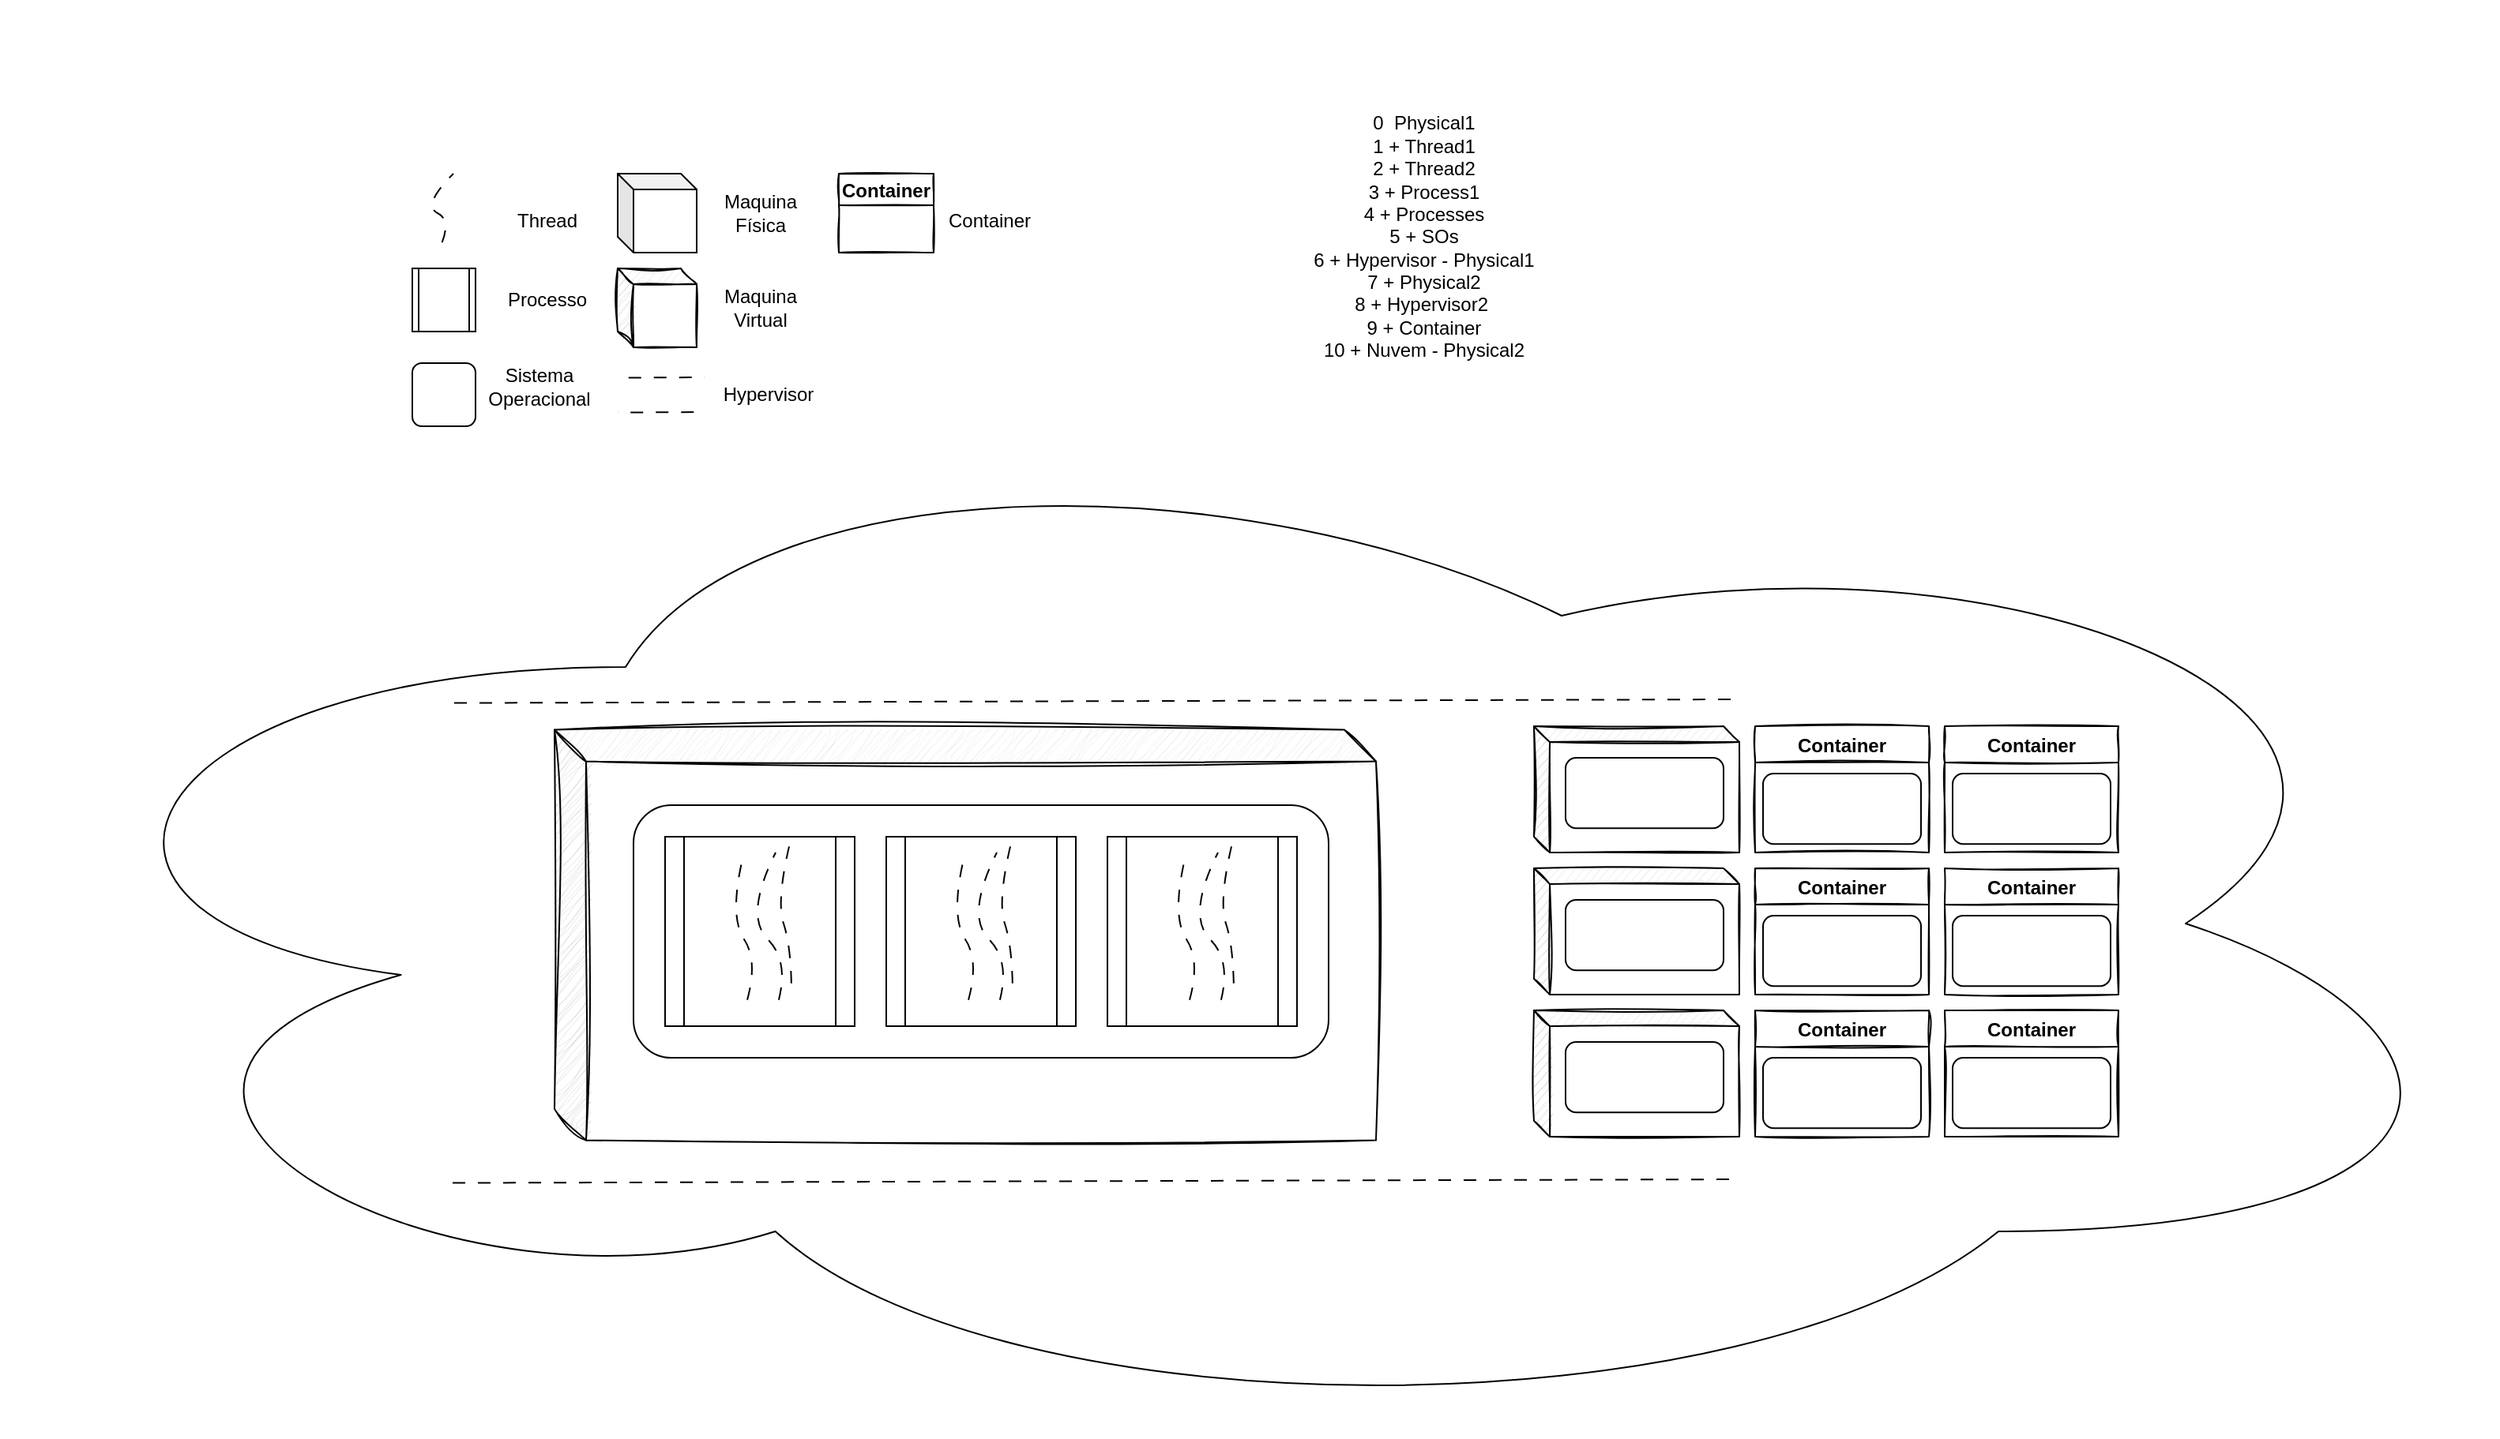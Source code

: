 <mxfile version="14.6.13" type="device" pages="12"><diagram id="vXDXRUDePfx8-2NjhHqR" name="Tudo"><mxGraphModel dx="3281" dy="2165" grid="1" gridSize="10" guides="1" tooltips="1" connect="1" arrows="1" fold="1" page="1" pageScale="1" pageWidth="850" pageHeight="1100" math="0" shadow="0"><root><mxCell id="0"/><mxCell id="-2skb8YnKg6OW79dYusM-125" value="Legenda" parent="0"/><mxCell id="-2skb8YnKg6OW79dYusM-126" value="" style="rounded=0;whiteSpace=wrap;html=1;comic=1;sketch=1;jiggle=3;strokeColor=none;" vertex="1" parent="-2skb8YnKg6OW79dYusM-125"><mxGeometry x="-160" y="-180" width="1510" height="910" as="geometry"/></mxCell><mxCell id="-2skb8YnKg6OW79dYusM-123" value="0&amp;nbsp; Physical1&lt;br&gt;1 + Thread1&lt;br&gt;2 + Thread2&lt;br&gt;3 + Process1&lt;br&gt;4 + Processes&lt;br&gt;5 + SOs&lt;br&gt;6 + Hypervisor - Physical1&lt;br&gt;7 + Physical2&lt;br&gt;8 + Hypervisor2&amp;nbsp;&lt;br&gt;9 + Container&lt;br&gt;10 + Nuvem - Physical2" style="text;html=1;align=center;verticalAlign=middle;resizable=0;points=[];autosize=1;strokeColor=none;" vertex="1" parent="-2skb8YnKg6OW79dYusM-125"><mxGeometry x="620" y="-110" width="160" height="160" as="geometry"/></mxCell><mxCell id="-2skb8YnKg6OW79dYusM-78" value="Nuvem" parent="0"/><mxCell id="-2skb8YnKg6OW79dYusM-83" value="" style="ellipse;shape=cloud;whiteSpace=wrap;html=1;align=center;comic=1;sketch=0;jiggle=3;" vertex="1" parent="-2skb8YnKg6OW79dYusM-78"><mxGeometry x="-200" y="80" width="1580" height="650" as="geometry"/></mxCell><mxCell id="-2skb8YnKg6OW79dYusM-109" value="" style="shape=cube;whiteSpace=wrap;html=1;boundedLbl=1;backgroundOutline=1;darkOpacity=0.05;darkOpacity2=0.1;size=10;" vertex="1" parent="-2skb8YnKg6OW79dYusM-78"><mxGeometry x="190" y="-70" width="50" height="50" as="geometry"/></mxCell><mxCell id="-2skb8YnKg6OW79dYusM-110" value="Maquina&lt;br&gt;Física" style="text;html=1;align=center;verticalAlign=middle;resizable=0;points=[];autosize=1;strokeColor=none;" vertex="1" parent="-2skb8YnKg6OW79dYusM-78"><mxGeometry x="250" y="-60" width="60" height="30" as="geometry"/></mxCell><mxCell id="-2skb8YnKg6OW79dYusM-111" value="Container" style="swimlane;gradientColor=#ffffff;sketch=1;startSize=20;" vertex="1" parent="-2skb8YnKg6OW79dYusM-78"><mxGeometry x="330" y="-70" width="60" height="50" as="geometry"/></mxCell><mxCell id="-2skb8YnKg6OW79dYusM-113" value="Container" style="text;html=1;align=center;verticalAlign=middle;resizable=0;points=[];autosize=1;strokeColor=none;" vertex="1" parent="-2skb8YnKg6OW79dYusM-78"><mxGeometry x="390" y="-50" width="70" height="20" as="geometry"/></mxCell><mxCell id="-2skb8YnKg6OW79dYusM-26" value="" style="rounded=1;whiteSpace=wrap;html=1;" vertex="1" parent="-2skb8YnKg6OW79dYusM-78"><mxGeometry x="60" y="50" width="40" height="40" as="geometry"/></mxCell><mxCell id="-2skb8YnKg6OW79dYusM-28" value="Processo" style="text;html=1;align=center;verticalAlign=middle;resizable=0;points=[];autosize=1;strokeColor=none;" vertex="1" parent="-2skb8YnKg6OW79dYusM-78"><mxGeometry x="110" width="70" height="20" as="geometry"/></mxCell><mxCell id="-2skb8YnKg6OW79dYusM-29" value="Sistema&lt;br&gt;Operacional" style="text;html=1;align=center;verticalAlign=middle;resizable=0;points=[];autosize=1;strokeColor=none;" vertex="1" parent="-2skb8YnKg6OW79dYusM-78"><mxGeometry x="100" y="50" width="80" height="30" as="geometry"/></mxCell><mxCell id="-2skb8YnKg6OW79dYusM-65" value="" style="shape=cube;whiteSpace=wrap;html=1;boundedLbl=1;backgroundOutline=1;darkOpacity=0.05;darkOpacity2=0.1;size=10;treeMoving=0;comic=1;sketch=1;jiggle=2;" vertex="1" parent="-2skb8YnKg6OW79dYusM-78"><mxGeometry x="190" y="-10" width="50" height="50" as="geometry"/></mxCell><mxCell id="-2skb8YnKg6OW79dYusM-66" value="Maquina&lt;br&gt;Virtual" style="text;html=1;align=center;verticalAlign=middle;resizable=0;points=[];autosize=1;strokeColor=none;" vertex="1" parent="-2skb8YnKg6OW79dYusM-78"><mxGeometry x="250" width="60" height="30" as="geometry"/></mxCell><mxCell id="-2skb8YnKg6OW79dYusM-22" value="" style="whiteSpace=wrap;html=1;aspect=fixed;shape=process" vertex="1" parent="-2skb8YnKg6OW79dYusM-78"><mxGeometry x="60" y="-10" width="40" height="40" as="geometry"/></mxCell><mxCell id="-2skb8YnKg6OW79dYusM-27" value="Thread" style="text;html=1;align=center;verticalAlign=middle;resizable=0;points=[];autosize=1;strokeColor=none;" vertex="1" parent="-2skb8YnKg6OW79dYusM-78"><mxGeometry x="120" y="-50" width="50" height="20" as="geometry"/></mxCell><mxCell id="-2skb8YnKg6OW79dYusM-21" value="" style="curved=1;endArrow=none;html=1;endFill=0;flowAnimation=1;" edge="1" parent="-2skb8YnKg6OW79dYusM-78"><mxGeometry width="50" height="50" relative="1" as="geometry"><mxPoint x="76" y="-20" as="sourcePoint"/><mxPoint x="86" y="-70" as="targetPoint"/><Array as="points"><mxPoint x="86" y="-40"/><mxPoint x="66" y="-50"/></Array></mxGeometry></mxCell><mxCell id="-2skb8YnKg6OW79dYusM-86" value="Physical2" parent="0" visible="0"/><mxCell id="-2skb8YnKg6OW79dYusM-74" value="" style="shape=cube;whiteSpace=wrap;html=1;boundedLbl=1;backgroundOutline=1;darkOpacity=0.05;darkOpacity2=0.1;comic=0;sketch=0;jiggle=3;" vertex="1" parent="-2skb8YnKg6OW79dYusM-86"><mxGeometry x="50" y="220" width="1140" height="380" as="geometry"/></mxCell><mxCell id="-2skb8YnKg6OW79dYusM-87" value="Container" parent="0"/><mxCell id="-2skb8YnKg6OW79dYusM-97" value="Container" style="swimlane;gradientColor=#ffffff;sketch=1;" vertex="1" parent="-2skb8YnKg6OW79dYusM-87"><mxGeometry x="910" y="460" width="110" height="80" as="geometry"/></mxCell><mxCell id="-2skb8YnKg6OW79dYusM-98" value="" style="rounded=1;whiteSpace=wrap;html=1;" vertex="1" parent="-2skb8YnKg6OW79dYusM-97"><mxGeometry x="5" y="30" width="100" height="44.62" as="geometry"/></mxCell><mxCell id="-2skb8YnKg6OW79dYusM-99" value="Container" style="swimlane;gradientColor=#ffffff;sketch=1;" vertex="1" parent="-2skb8YnKg6OW79dYusM-87"><mxGeometry x="910" y="370" width="110" height="80" as="geometry"/></mxCell><mxCell id="-2skb8YnKg6OW79dYusM-100" value="" style="rounded=1;whiteSpace=wrap;html=1;" vertex="1" parent="-2skb8YnKg6OW79dYusM-99"><mxGeometry x="5" y="30" width="100" height="44.62" as="geometry"/></mxCell><mxCell id="-2skb8YnKg6OW79dYusM-101" value="Container" style="swimlane;gradientColor=#ffffff;sketch=1;" vertex="1" parent="-2skb8YnKg6OW79dYusM-87"><mxGeometry x="910" y="280" width="110" height="80" as="geometry"/></mxCell><mxCell id="-2skb8YnKg6OW79dYusM-102" value="" style="rounded=1;whiteSpace=wrap;html=1;" vertex="1" parent="-2skb8YnKg6OW79dYusM-101"><mxGeometry x="5" y="30" width="100" height="44.62" as="geometry"/></mxCell><mxCell id="-2skb8YnKg6OW79dYusM-103" value="Container" style="swimlane;gradientColor=#ffffff;sketch=1;" vertex="1" parent="-2skb8YnKg6OW79dYusM-87"><mxGeometry x="1030" y="280" width="110" height="80" as="geometry"/></mxCell><mxCell id="-2skb8YnKg6OW79dYusM-104" value="" style="rounded=1;whiteSpace=wrap;html=1;" vertex="1" parent="-2skb8YnKg6OW79dYusM-103"><mxGeometry x="5" y="30" width="100" height="44.62" as="geometry"/></mxCell><mxCell id="-2skb8YnKg6OW79dYusM-105" value="Container" style="swimlane;gradientColor=#ffffff;sketch=1;" vertex="1" parent="-2skb8YnKg6OW79dYusM-87"><mxGeometry x="1030" y="370" width="110" height="80" as="geometry"/></mxCell><mxCell id="-2skb8YnKg6OW79dYusM-106" value="" style="rounded=1;whiteSpace=wrap;html=1;" vertex="1" parent="-2skb8YnKg6OW79dYusM-105"><mxGeometry x="5" y="30" width="100" height="44.62" as="geometry"/></mxCell><mxCell id="-2skb8YnKg6OW79dYusM-107" value="Container" style="swimlane;gradientColor=#ffffff;sketch=1;" vertex="1" parent="-2skb8YnKg6OW79dYusM-87"><mxGeometry x="1030" y="460" width="110" height="80" as="geometry"/></mxCell><mxCell id="-2skb8YnKg6OW79dYusM-108" value="" style="rounded=1;whiteSpace=wrap;html=1;" vertex="1" parent="-2skb8YnKg6OW79dYusM-107"><mxGeometry x="5" y="30" width="100" height="44.62" as="geometry"/></mxCell><mxCell id="-2skb8YnKg6OW79dYusM-67" value="Physical1" parent="0" visible="0"/><mxCell id="-2skb8YnKg6OW79dYusM-34" value="" style="shape=cube;whiteSpace=wrap;html=1;boundedLbl=1;backgroundOutline=1;darkOpacity=0.05;darkOpacity2=0.1;comic=0;" vertex="1" parent="-2skb8YnKg6OW79dYusM-67"><mxGeometry x="150" y="280" width="520" height="260" as="geometry"/></mxCell><mxCell id="-2skb8YnKg6OW79dYusM-68" value="Hypervisor" parent="0"/><mxCell id="-2skb8YnKg6OW79dYusM-69" value="" style="shape=cube;whiteSpace=wrap;html=1;boundedLbl=1;backgroundOutline=1;darkOpacity=0.05;darkOpacity2=0.1;comic=0;sketch=1;jiggle=3;" vertex="1" parent="-2skb8YnKg6OW79dYusM-68"><mxGeometry x="150" y="282.31" width="520" height="260" as="geometry"/></mxCell><mxCell id="-2skb8YnKg6OW79dYusM-75" value="" style="shape=link;html=1;endArrow=none;endFill=0;width=22;flowAnimation=1;" edge="1" parent="-2skb8YnKg6OW79dYusM-68"><mxGeometry width="100" relative="1" as="geometry"><mxPoint x="190" y="70.31" as="sourcePoint"/><mxPoint x="245" y="70" as="targetPoint"/></mxGeometry></mxCell><mxCell id="-2skb8YnKg6OW79dYusM-76" value="Hypervisor" style="text;html=1;align=center;verticalAlign=middle;resizable=0;points=[];autosize=1;strokeColor=none;" vertex="1" parent="-2skb8YnKg6OW79dYusM-68"><mxGeometry x="250" y="60" width="70" height="20" as="geometry"/></mxCell><mxCell id="-2skb8YnKg6OW79dYusM-84" value="Hypervisor2" parent="0"/><mxCell id="-2skb8YnKg6OW79dYusM-71" value="" style="shape=cube;whiteSpace=wrap;html=1;boundedLbl=1;backgroundOutline=1;darkOpacity=0.05;darkOpacity2=0.1;size=10;sketch=1;" vertex="1" parent="-2skb8YnKg6OW79dYusM-84"><mxGeometry x="770" y="370" width="130" height="80" as="geometry"/></mxCell><mxCell id="-2skb8YnKg6OW79dYusM-58" value="" style="group;sketch=1;" vertex="1" connectable="0" parent="-2skb8YnKg6OW79dYusM-84"><mxGeometry x="770" y="460" width="130" height="90" as="geometry"/></mxCell><mxCell id="-2skb8YnKg6OW79dYusM-72" value="" style="shape=cube;whiteSpace=wrap;html=1;boundedLbl=1;backgroundOutline=1;darkOpacity=0.05;darkOpacity2=0.1;size=10;sketch=1;" vertex="1" parent="-2skb8YnKg6OW79dYusM-58"><mxGeometry width="130" height="80" as="geometry"/></mxCell><mxCell id="-2skb8YnKg6OW79dYusM-60" value="" style="rounded=1;whiteSpace=wrap;html=1;" vertex="1" parent="-2skb8YnKg6OW79dYusM-58"><mxGeometry x="20" y="20" width="100" height="44.62" as="geometry"/></mxCell><mxCell id="-2skb8YnKg6OW79dYusM-57" value="" style="rounded=1;whiteSpace=wrap;html=1;" vertex="1" parent="-2skb8YnKg6OW79dYusM-84"><mxGeometry x="790" y="390" width="100" height="44.62" as="geometry"/></mxCell><mxCell id="-2skb8YnKg6OW79dYusM-40" value="" style="shape=cube;whiteSpace=wrap;html=1;boundedLbl=1;backgroundOutline=1;darkOpacity=0.05;darkOpacity2=0.1;size=10;sketch=1;" vertex="1" parent="-2skb8YnKg6OW79dYusM-84"><mxGeometry x="770" y="280" width="130" height="80" as="geometry"/></mxCell><mxCell id="-2skb8YnKg6OW79dYusM-41" value="" style="rounded=1;whiteSpace=wrap;html=1;" vertex="1" parent="-2skb8YnKg6OW79dYusM-84"><mxGeometry x="790" y="300" width="100" height="44.62" as="geometry"/></mxCell><mxCell id="-2skb8YnKg6OW79dYusM-73" value="" style="shape=link;html=1;endArrow=none;endFill=0;width=304;flowAnimation=1;entryX=0;entryY=0;entryDx=130;entryDy=45;entryPerimeter=0;" edge="1" parent="-2skb8YnKg6OW79dYusM-84" target="-2skb8YnKg6OW79dYusM-71"><mxGeometry width="100" relative="1" as="geometry"><mxPoint x="80" y="417.31" as="sourcePoint"/><mxPoint x="950" y="417" as="targetPoint"/></mxGeometry></mxCell><mxCell id="-2skb8YnKg6OW79dYusM-24" value="SOs" parent="0"/><mxCell id="-2skb8YnKg6OW79dYusM-25" value="" style="rounded=1;whiteSpace=wrap;html=1;" vertex="1" parent="-2skb8YnKg6OW79dYusM-24"><mxGeometry x="200" y="330" width="440" height="160" as="geometry"/></mxCell><mxCell id="-2skb8YnKg6OW79dYusM-12" value="Processes" parent="0"/><mxCell id="-2skb8YnKg6OW79dYusM-13" value="" style="whiteSpace=wrap;html=1;aspect=fixed;shape=process" vertex="1" parent="-2skb8YnKg6OW79dYusM-12"><mxGeometry x="500" y="350" width="120" height="120" as="geometry"/></mxCell><mxCell id="-2skb8YnKg6OW79dYusM-14" value="" style="curved=1;endArrow=none;html=1;endFill=0;flowAnimation=1;" edge="1" parent="-2skb8YnKg6OW79dYusM-12"><mxGeometry width="50" height="50" relative="1" as="geometry"><mxPoint x="550" y="460" as="sourcePoint"/><mxPoint x="550" y="360" as="targetPoint"/><Array as="points"><mxPoint x="560" y="430"/><mxPoint x="540" y="400"/></Array></mxGeometry></mxCell><mxCell id="-2skb8YnKg6OW79dYusM-15" value="" style="curved=1;endArrow=none;html=1;endFill=0;flowAnimation=1;" edge="1" parent="-2skb8YnKg6OW79dYusM-12"><mxGeometry width="50" height="50" relative="1" as="geometry"><mxPoint x="570" y="460" as="sourcePoint"/><mxPoint x="570" y="360" as="targetPoint"/><Array as="points"><mxPoint x="580" y="430"/><mxPoint x="550" y="400"/></Array></mxGeometry></mxCell><mxCell id="-2skb8YnKg6OW79dYusM-16" value="" style="curved=1;endArrow=none;html=1;endFill=0;flowAnimation=1;" edge="1" parent="-2skb8YnKg6OW79dYusM-12"><mxGeometry width="50" height="50" relative="1" as="geometry"><mxPoint x="580" y="450" as="sourcePoint"/><mxPoint x="580" y="350" as="targetPoint"/><Array as="points"><mxPoint x="580" y="420"/><mxPoint x="570" y="390"/></Array></mxGeometry></mxCell><mxCell id="-2skb8YnKg6OW79dYusM-17" value="" style="whiteSpace=wrap;html=1;aspect=fixed;shape=process" vertex="1" parent="-2skb8YnKg6OW79dYusM-12"><mxGeometry x="220" y="350" width="120" height="120" as="geometry"/></mxCell><mxCell id="-2skb8YnKg6OW79dYusM-18" value="" style="curved=1;endArrow=none;html=1;endFill=0;flowAnimation=1;" edge="1" parent="-2skb8YnKg6OW79dYusM-12"><mxGeometry width="50" height="50" relative="1" as="geometry"><mxPoint x="270" y="460" as="sourcePoint"/><mxPoint x="270" y="360" as="targetPoint"/><Array as="points"><mxPoint x="280" y="430"/><mxPoint x="260" y="400"/></Array></mxGeometry></mxCell><mxCell id="-2skb8YnKg6OW79dYusM-19" value="" style="curved=1;endArrow=none;html=1;endFill=0;flowAnimation=1;" edge="1" parent="-2skb8YnKg6OW79dYusM-12"><mxGeometry width="50" height="50" relative="1" as="geometry"><mxPoint x="290" y="460" as="sourcePoint"/><mxPoint x="290" y="360" as="targetPoint"/><Array as="points"><mxPoint x="300" y="430"/><mxPoint x="270" y="400"/></Array></mxGeometry></mxCell><mxCell id="-2skb8YnKg6OW79dYusM-20" value="" style="curved=1;endArrow=none;html=1;endFill=0;flowAnimation=1;" edge="1" parent="-2skb8YnKg6OW79dYusM-12"><mxGeometry width="50" height="50" relative="1" as="geometry"><mxPoint x="300" y="450" as="sourcePoint"/><mxPoint x="300" y="350" as="targetPoint"/><Array as="points"><mxPoint x="300" y="420"/><mxPoint x="290" y="390"/></Array></mxGeometry></mxCell><mxCell id="-2skb8YnKg6OW79dYusM-9" value="Process1" parent="0"/><mxCell id="-2skb8YnKg6OW79dYusM-10" value="" style="whiteSpace=wrap;html=1;aspect=fixed;shape=process" vertex="1" parent="-2skb8YnKg6OW79dYusM-9"><mxGeometry x="360" y="350" width="120" height="120" as="geometry"/></mxCell><mxCell id="1" value="Threads" parent="0"/><mxCell id="-2skb8YnKg6OW79dYusM-2" value="" style="curved=1;endArrow=none;html=1;endFill=0;flowAnimation=1;" edge="1" parent="1"><mxGeometry width="50" height="50" relative="1" as="geometry"><mxPoint x="410" y="460" as="sourcePoint"/><mxPoint x="410" y="360" as="targetPoint"/><Array as="points"><mxPoint x="420" y="430"/><mxPoint x="400" y="400"/></Array></mxGeometry></mxCell><mxCell id="-2skb8YnKg6OW79dYusM-4" value="" style="curved=1;endArrow=none;html=1;endFill=0;flowAnimation=1;" edge="1" parent="1"><mxGeometry width="50" height="50" relative="1" as="geometry"><mxPoint x="430" y="460" as="sourcePoint"/><mxPoint x="430" y="360" as="targetPoint"/><Array as="points"><mxPoint x="440" y="430"/><mxPoint x="410" y="400"/></Array></mxGeometry></mxCell><mxCell id="-2skb8YnKg6OW79dYusM-5" value="Thread1" parent="0"/><mxCell id="-2skb8YnKg6OW79dYusM-7" value="" style="curved=1;endArrow=none;html=1;endFill=0;flowAnimation=1;" edge="1" parent="-2skb8YnKg6OW79dYusM-5"><mxGeometry width="50" height="50" relative="1" as="geometry"><mxPoint x="440" y="450" as="sourcePoint"/><mxPoint x="440" y="350" as="targetPoint"/><Array as="points"><mxPoint x="440" y="420"/><mxPoint x="430" y="390"/></Array></mxGeometry></mxCell></root></mxGraphModel></diagram><diagram name="p0" id="FcBbHjUfdNXZzEpD1XL7"><mxGraphModel dx="2916" dy="2005" grid="1" gridSize="10" guides="1" tooltips="1" connect="1" arrows="1" fold="1" page="1" pageScale="1" pageWidth="850" pageHeight="1100" math="0" shadow="0"><root><mxCell id="j7076djAHRLgUgF1vY3n-0"/><mxCell id="kHmGnna35Zd6TmHjmirE-0" value="Background" parent="j7076djAHRLgUgF1vY3n-0"/><mxCell id="YKVlIPQBMgBYEa5j2M4Y-0" value="" style="rounded=0;whiteSpace=wrap;html=1;comic=1;sketch=1;jiggle=3;strokeColor=none;" vertex="1" parent="kHmGnna35Zd6TmHjmirE-0"><mxGeometry x="-160" y="-180" width="1510" height="910" as="geometry"/></mxCell><mxCell id="j7076djAHRLgUgF1vY3n-1" value="Legenda" parent="j7076djAHRLgUgF1vY3n-0"/><mxCell id="oIgGzEp36nCYWhDEMy_W-0" value="" style="shape=cube;whiteSpace=wrap;html=1;boundedLbl=1;backgroundOutline=1;darkOpacity=0.05;darkOpacity2=0.1;size=10;" vertex="1" parent="j7076djAHRLgUgF1vY3n-1"><mxGeometry x="190" y="-70" width="50" height="50" as="geometry"/></mxCell><mxCell id="oIgGzEp36nCYWhDEMy_W-1" value="Maquina&lt;br&gt;Física" style="text;html=1;align=center;verticalAlign=middle;resizable=0;points=[];autosize=1;strokeColor=none;" vertex="1" parent="j7076djAHRLgUgF1vY3n-1"><mxGeometry x="250" y="-60" width="60" height="30" as="geometry"/></mxCell><mxCell id="j7076djAHRLgUgF1vY3n-4" value="Nuvem" visible="0" parent="j7076djAHRLgUgF1vY3n-0"/><mxCell id="j7076djAHRLgUgF1vY3n-5" value="" style="ellipse;shape=cloud;whiteSpace=wrap;html=1;align=center;comic=1;sketch=0;jiggle=3;" vertex="1" parent="j7076djAHRLgUgF1vY3n-4"><mxGeometry x="-200" y="80" width="1580" height="650" as="geometry"/></mxCell><mxCell id="j7076djAHRLgUgF1vY3n-6" value="" style="shape=cube;whiteSpace=wrap;html=1;boundedLbl=1;backgroundOutline=1;darkOpacity=0.05;darkOpacity2=0.1;size=10;" vertex="1" parent="j7076djAHRLgUgF1vY3n-4"><mxGeometry x="190" y="-70" width="50" height="50" as="geometry"/></mxCell><mxCell id="j7076djAHRLgUgF1vY3n-7" value="Maquina&lt;br&gt;Física" style="text;html=1;align=center;verticalAlign=middle;resizable=0;points=[];autosize=1;strokeColor=none;" vertex="1" parent="j7076djAHRLgUgF1vY3n-4"><mxGeometry x="250" y="-60" width="60" height="30" as="geometry"/></mxCell><mxCell id="j7076djAHRLgUgF1vY3n-8" value="Container" style="swimlane;gradientColor=#ffffff;sketch=1;startSize=20;" vertex="1" parent="j7076djAHRLgUgF1vY3n-4"><mxGeometry x="330" y="-70" width="60" height="50" as="geometry"/></mxCell><mxCell id="j7076djAHRLgUgF1vY3n-9" value="Container" style="text;html=1;align=center;verticalAlign=middle;resizable=0;points=[];autosize=1;strokeColor=none;" vertex="1" parent="j7076djAHRLgUgF1vY3n-4"><mxGeometry x="390" y="-50" width="70" height="20" as="geometry"/></mxCell><mxCell id="j7076djAHRLgUgF1vY3n-10" value="" style="rounded=1;whiteSpace=wrap;html=1;" vertex="1" parent="j7076djAHRLgUgF1vY3n-4"><mxGeometry x="60" y="50" width="40" height="40" as="geometry"/></mxCell><mxCell id="j7076djAHRLgUgF1vY3n-11" value="Processo" style="text;html=1;align=center;verticalAlign=middle;resizable=0;points=[];autosize=1;strokeColor=none;" vertex="1" parent="j7076djAHRLgUgF1vY3n-4"><mxGeometry x="110" width="70" height="20" as="geometry"/></mxCell><mxCell id="j7076djAHRLgUgF1vY3n-12" value="Sistema&lt;br&gt;Operacional" style="text;html=1;align=center;verticalAlign=middle;resizable=0;points=[];autosize=1;strokeColor=none;" vertex="1" parent="j7076djAHRLgUgF1vY3n-4"><mxGeometry x="100" y="50" width="80" height="30" as="geometry"/></mxCell><mxCell id="j7076djAHRLgUgF1vY3n-13" value="" style="shape=cube;whiteSpace=wrap;html=1;boundedLbl=1;backgroundOutline=1;darkOpacity=0.05;darkOpacity2=0.1;size=10;treeMoving=0;comic=1;sketch=1;jiggle=2;" vertex="1" parent="j7076djAHRLgUgF1vY3n-4"><mxGeometry x="190" y="-10" width="50" height="50" as="geometry"/></mxCell><mxCell id="j7076djAHRLgUgF1vY3n-14" value="Maquina&lt;br&gt;Virtual" style="text;html=1;align=center;verticalAlign=middle;resizable=0;points=[];autosize=1;strokeColor=none;" vertex="1" parent="j7076djAHRLgUgF1vY3n-4"><mxGeometry x="250" width="60" height="30" as="geometry"/></mxCell><mxCell id="j7076djAHRLgUgF1vY3n-15" value="" style="whiteSpace=wrap;html=1;aspect=fixed;shape=process" vertex="1" parent="j7076djAHRLgUgF1vY3n-4"><mxGeometry x="60" y="-10" width="40" height="40" as="geometry"/></mxCell><mxCell id="j7076djAHRLgUgF1vY3n-16" value="Thread" style="text;html=1;align=center;verticalAlign=middle;resizable=0;points=[];autosize=1;strokeColor=none;" vertex="1" parent="j7076djAHRLgUgF1vY3n-4"><mxGeometry x="120" y="-50" width="50" height="20" as="geometry"/></mxCell><mxCell id="j7076djAHRLgUgF1vY3n-17" value="" style="curved=1;endArrow=none;html=1;endFill=0;flowAnimation=1;" edge="1" parent="j7076djAHRLgUgF1vY3n-4"><mxGeometry width="50" height="50" relative="1" as="geometry"><mxPoint x="76" y="-20" as="sourcePoint"/><mxPoint x="86" y="-70" as="targetPoint"/><Array as="points"><mxPoint x="86" y="-40"/><mxPoint x="66" y="-50"/></Array></mxGeometry></mxCell><mxCell id="j7076djAHRLgUgF1vY3n-18" value="Physical2" visible="0" parent="j7076djAHRLgUgF1vY3n-0"/><mxCell id="j7076djAHRLgUgF1vY3n-19" value="" style="shape=cube;whiteSpace=wrap;html=1;boundedLbl=1;backgroundOutline=1;darkOpacity=0.05;darkOpacity2=0.1;comic=0;sketch=0;jiggle=3;" vertex="1" parent="j7076djAHRLgUgF1vY3n-18"><mxGeometry x="50" y="220" width="1140" height="380" as="geometry"/></mxCell><mxCell id="j7076djAHRLgUgF1vY3n-20" value="Container" visible="0" parent="j7076djAHRLgUgF1vY3n-0"/><mxCell id="j7076djAHRLgUgF1vY3n-21" value="Container" style="swimlane;gradientColor=#ffffff;sketch=1;" vertex="1" parent="j7076djAHRLgUgF1vY3n-20"><mxGeometry x="910" y="460" width="110" height="80" as="geometry"/></mxCell><mxCell id="j7076djAHRLgUgF1vY3n-22" value="" style="rounded=1;whiteSpace=wrap;html=1;" vertex="1" parent="j7076djAHRLgUgF1vY3n-21"><mxGeometry x="5" y="30" width="100" height="44.62" as="geometry"/></mxCell><mxCell id="j7076djAHRLgUgF1vY3n-23" value="Container" style="swimlane;gradientColor=#ffffff;sketch=1;" vertex="1" parent="j7076djAHRLgUgF1vY3n-20"><mxGeometry x="910" y="370" width="110" height="80" as="geometry"/></mxCell><mxCell id="j7076djAHRLgUgF1vY3n-24" value="" style="rounded=1;whiteSpace=wrap;html=1;" vertex="1" parent="j7076djAHRLgUgF1vY3n-23"><mxGeometry x="5" y="30" width="100" height="44.62" as="geometry"/></mxCell><mxCell id="j7076djAHRLgUgF1vY3n-25" value="Container" style="swimlane;gradientColor=#ffffff;sketch=1;" vertex="1" parent="j7076djAHRLgUgF1vY3n-20"><mxGeometry x="910" y="280" width="110" height="80" as="geometry"/></mxCell><mxCell id="j7076djAHRLgUgF1vY3n-26" value="" style="rounded=1;whiteSpace=wrap;html=1;" vertex="1" parent="j7076djAHRLgUgF1vY3n-25"><mxGeometry x="5" y="30" width="100" height="44.62" as="geometry"/></mxCell><mxCell id="j7076djAHRLgUgF1vY3n-27" value="Container" style="swimlane;gradientColor=#ffffff;sketch=1;" vertex="1" parent="j7076djAHRLgUgF1vY3n-20"><mxGeometry x="1030" y="280" width="110" height="80" as="geometry"/></mxCell><mxCell id="j7076djAHRLgUgF1vY3n-28" value="" style="rounded=1;whiteSpace=wrap;html=1;" vertex="1" parent="j7076djAHRLgUgF1vY3n-27"><mxGeometry x="5" y="30" width="100" height="44.62" as="geometry"/></mxCell><mxCell id="j7076djAHRLgUgF1vY3n-29" value="Container" style="swimlane;gradientColor=#ffffff;sketch=1;" vertex="1" parent="j7076djAHRLgUgF1vY3n-20"><mxGeometry x="1030" y="370" width="110" height="80" as="geometry"/></mxCell><mxCell id="j7076djAHRLgUgF1vY3n-30" value="" style="rounded=1;whiteSpace=wrap;html=1;" vertex="1" parent="j7076djAHRLgUgF1vY3n-29"><mxGeometry x="5" y="30" width="100" height="44.62" as="geometry"/></mxCell><mxCell id="j7076djAHRLgUgF1vY3n-31" value="Container" style="swimlane;gradientColor=#ffffff;sketch=1;" vertex="1" parent="j7076djAHRLgUgF1vY3n-20"><mxGeometry x="1030" y="460" width="110" height="80" as="geometry"/></mxCell><mxCell id="j7076djAHRLgUgF1vY3n-32" value="" style="rounded=1;whiteSpace=wrap;html=1;" vertex="1" parent="j7076djAHRLgUgF1vY3n-31"><mxGeometry x="5" y="30" width="100" height="44.62" as="geometry"/></mxCell><mxCell id="j7076djAHRLgUgF1vY3n-33" value="Physical1" parent="j7076djAHRLgUgF1vY3n-0"/><mxCell id="j7076djAHRLgUgF1vY3n-34" value="" style="shape=cube;whiteSpace=wrap;html=1;boundedLbl=1;backgroundOutline=1;darkOpacity=0.05;darkOpacity2=0.1;comic=0;" vertex="1" parent="j7076djAHRLgUgF1vY3n-33"><mxGeometry x="150" y="280" width="520" height="260" as="geometry"/></mxCell><mxCell id="oIgGzEp36nCYWhDEMy_W-4" value="CPU" style="shadow=0;dashed=0;align=center;html=1;strokeWidth=1;shape=mxgraph.electrical.logic_gates.qfp_ic;labelNames=a,b,c,d,e,f,g,h,i,j,k,l,m,n,o,p,q,r,s,t,u,v,w,x,y,z,a1,b1,c1,d1,e1,f1,g1,h1,i1,j1,k1,l1,m1,n1;comic=1;sketch=1;jiggle=3;fillColor=#ffffff;gradientColor=none;" vertex="1" parent="j7076djAHRLgUgF1vY3n-33"><mxGeometry x="180" y="310" width="100" height="100" as="geometry"/></mxCell><mxCell id="j7076djAHRLgUgF1vY3n-35" value="Hypervisor" visible="0" parent="j7076djAHRLgUgF1vY3n-0"/><mxCell id="j7076djAHRLgUgF1vY3n-36" value="" style="shape=cube;whiteSpace=wrap;html=1;boundedLbl=1;backgroundOutline=1;darkOpacity=0.05;darkOpacity2=0.1;comic=0;sketch=1;jiggle=3;" vertex="1" parent="j7076djAHRLgUgF1vY3n-35"><mxGeometry x="150" y="282.31" width="520" height="260" as="geometry"/></mxCell><mxCell id="j7076djAHRLgUgF1vY3n-37" value="" style="shape=link;html=1;endArrow=none;endFill=0;width=22;flowAnimation=1;" edge="1" parent="j7076djAHRLgUgF1vY3n-35"><mxGeometry width="100" relative="1" as="geometry"><mxPoint x="190" y="70.31" as="sourcePoint"/><mxPoint x="245" y="70" as="targetPoint"/></mxGeometry></mxCell><mxCell id="j7076djAHRLgUgF1vY3n-38" value="Hypervisor" style="text;html=1;align=center;verticalAlign=middle;resizable=0;points=[];autosize=1;strokeColor=none;" vertex="1" parent="j7076djAHRLgUgF1vY3n-35"><mxGeometry x="250" y="60" width="70" height="20" as="geometry"/></mxCell><mxCell id="j7076djAHRLgUgF1vY3n-39" value="Hypervisor2" visible="0" parent="j7076djAHRLgUgF1vY3n-0"/><mxCell id="j7076djAHRLgUgF1vY3n-40" value="" style="shape=cube;whiteSpace=wrap;html=1;boundedLbl=1;backgroundOutline=1;darkOpacity=0.05;darkOpacity2=0.1;size=10;sketch=1;" vertex="1" parent="j7076djAHRLgUgF1vY3n-39"><mxGeometry x="770" y="370" width="130" height="80" as="geometry"/></mxCell><mxCell id="j7076djAHRLgUgF1vY3n-41" value="" style="group;sketch=1;" vertex="1" connectable="0" parent="j7076djAHRLgUgF1vY3n-39"><mxGeometry x="770" y="460" width="130" height="90" as="geometry"/></mxCell><mxCell id="j7076djAHRLgUgF1vY3n-42" value="" style="shape=cube;whiteSpace=wrap;html=1;boundedLbl=1;backgroundOutline=1;darkOpacity=0.05;darkOpacity2=0.1;size=10;sketch=1;" vertex="1" parent="j7076djAHRLgUgF1vY3n-41"><mxGeometry width="130" height="80" as="geometry"/></mxCell><mxCell id="j7076djAHRLgUgF1vY3n-43" value="" style="rounded=1;whiteSpace=wrap;html=1;" vertex="1" parent="j7076djAHRLgUgF1vY3n-41"><mxGeometry x="20" y="20" width="100" height="44.62" as="geometry"/></mxCell><mxCell id="j7076djAHRLgUgF1vY3n-44" value="" style="rounded=1;whiteSpace=wrap;html=1;" vertex="1" parent="j7076djAHRLgUgF1vY3n-39"><mxGeometry x="790" y="390" width="100" height="44.62" as="geometry"/></mxCell><mxCell id="j7076djAHRLgUgF1vY3n-45" value="" style="shape=cube;whiteSpace=wrap;html=1;boundedLbl=1;backgroundOutline=1;darkOpacity=0.05;darkOpacity2=0.1;size=10;sketch=1;" vertex="1" parent="j7076djAHRLgUgF1vY3n-39"><mxGeometry x="770" y="280" width="130" height="80" as="geometry"/></mxCell><mxCell id="j7076djAHRLgUgF1vY3n-46" value="" style="rounded=1;whiteSpace=wrap;html=1;" vertex="1" parent="j7076djAHRLgUgF1vY3n-39"><mxGeometry x="790" y="300" width="100" height="44.62" as="geometry"/></mxCell><mxCell id="j7076djAHRLgUgF1vY3n-47" value="" style="shape=link;html=1;endArrow=none;endFill=0;width=304;flowAnimation=1;entryX=0;entryY=0;entryDx=130;entryDy=45;entryPerimeter=0;" edge="1" parent="j7076djAHRLgUgF1vY3n-39" target="j7076djAHRLgUgF1vY3n-40"><mxGeometry width="100" relative="1" as="geometry"><mxPoint x="80" y="417.31" as="sourcePoint"/><mxPoint x="950" y="417" as="targetPoint"/></mxGeometry></mxCell><mxCell id="j7076djAHRLgUgF1vY3n-48" value="SOs" visible="0" parent="j7076djAHRLgUgF1vY3n-0"/><mxCell id="j7076djAHRLgUgF1vY3n-49" value="" style="rounded=1;whiteSpace=wrap;html=1;" vertex="1" parent="j7076djAHRLgUgF1vY3n-48"><mxGeometry x="200" y="330" width="440" height="160" as="geometry"/></mxCell><mxCell id="j7076djAHRLgUgF1vY3n-50" value="Processes" visible="0" parent="j7076djAHRLgUgF1vY3n-0"/><mxCell id="j7076djAHRLgUgF1vY3n-51" value="" style="whiteSpace=wrap;html=1;aspect=fixed;shape=process" vertex="1" parent="j7076djAHRLgUgF1vY3n-50"><mxGeometry x="500" y="350" width="120" height="120" as="geometry"/></mxCell><mxCell id="j7076djAHRLgUgF1vY3n-52" value="" style="curved=1;endArrow=none;html=1;endFill=0;flowAnimation=1;" edge="1" parent="j7076djAHRLgUgF1vY3n-50"><mxGeometry width="50" height="50" relative="1" as="geometry"><mxPoint x="550" y="460" as="sourcePoint"/><mxPoint x="550" y="360" as="targetPoint"/><Array as="points"><mxPoint x="560" y="430"/><mxPoint x="540" y="400"/></Array></mxGeometry></mxCell><mxCell id="j7076djAHRLgUgF1vY3n-53" value="" style="curved=1;endArrow=none;html=1;endFill=0;flowAnimation=1;" edge="1" parent="j7076djAHRLgUgF1vY3n-50"><mxGeometry width="50" height="50" relative="1" as="geometry"><mxPoint x="570" y="460" as="sourcePoint"/><mxPoint x="570" y="360" as="targetPoint"/><Array as="points"><mxPoint x="580" y="430"/><mxPoint x="550" y="400"/></Array></mxGeometry></mxCell><mxCell id="j7076djAHRLgUgF1vY3n-54" value="" style="curved=1;endArrow=none;html=1;endFill=0;flowAnimation=1;" edge="1" parent="j7076djAHRLgUgF1vY3n-50"><mxGeometry width="50" height="50" relative="1" as="geometry"><mxPoint x="580" y="450" as="sourcePoint"/><mxPoint x="580" y="350" as="targetPoint"/><Array as="points"><mxPoint x="580" y="420"/><mxPoint x="570" y="390"/></Array></mxGeometry></mxCell><mxCell id="j7076djAHRLgUgF1vY3n-55" value="" style="whiteSpace=wrap;html=1;aspect=fixed;shape=process" vertex="1" parent="j7076djAHRLgUgF1vY3n-50"><mxGeometry x="220" y="350" width="120" height="120" as="geometry"/></mxCell><mxCell id="j7076djAHRLgUgF1vY3n-56" value="" style="curved=1;endArrow=none;html=1;endFill=0;flowAnimation=1;" edge="1" parent="j7076djAHRLgUgF1vY3n-50"><mxGeometry width="50" height="50" relative="1" as="geometry"><mxPoint x="270" y="460" as="sourcePoint"/><mxPoint x="270" y="360" as="targetPoint"/><Array as="points"><mxPoint x="280" y="430"/><mxPoint x="260" y="400"/></Array></mxGeometry></mxCell><mxCell id="j7076djAHRLgUgF1vY3n-57" value="" style="curved=1;endArrow=none;html=1;endFill=0;flowAnimation=1;" edge="1" parent="j7076djAHRLgUgF1vY3n-50"><mxGeometry width="50" height="50" relative="1" as="geometry"><mxPoint x="290" y="460" as="sourcePoint"/><mxPoint x="290" y="360" as="targetPoint"/><Array as="points"><mxPoint x="300" y="430"/><mxPoint x="270" y="400"/></Array></mxGeometry></mxCell><mxCell id="j7076djAHRLgUgF1vY3n-58" value="" style="curved=1;endArrow=none;html=1;endFill=0;flowAnimation=1;" edge="1" parent="j7076djAHRLgUgF1vY3n-50"><mxGeometry width="50" height="50" relative="1" as="geometry"><mxPoint x="300" y="450" as="sourcePoint"/><mxPoint x="300" y="350" as="targetPoint"/><Array as="points"><mxPoint x="300" y="420"/><mxPoint x="290" y="390"/></Array></mxGeometry></mxCell><mxCell id="j7076djAHRLgUgF1vY3n-59" value="Process1" visible="0" parent="j7076djAHRLgUgF1vY3n-0"/><mxCell id="j7076djAHRLgUgF1vY3n-60" value="" style="whiteSpace=wrap;html=1;aspect=fixed;shape=process" vertex="1" parent="j7076djAHRLgUgF1vY3n-59"><mxGeometry x="360" y="350" width="120" height="120" as="geometry"/></mxCell><mxCell id="j7076djAHRLgUgF1vY3n-61" value="Threads" visible="0" parent="j7076djAHRLgUgF1vY3n-0"/><mxCell id="j7076djAHRLgUgF1vY3n-62" value="" style="curved=1;endArrow=none;html=1;endFill=0;flowAnimation=1;" edge="1" parent="j7076djAHRLgUgF1vY3n-61"><mxGeometry width="50" height="50" relative="1" as="geometry"><mxPoint x="410" y="460" as="sourcePoint"/><mxPoint x="410" y="360" as="targetPoint"/><Array as="points"><mxPoint x="420" y="430"/><mxPoint x="400" y="400"/></Array></mxGeometry></mxCell><mxCell id="j7076djAHRLgUgF1vY3n-63" value="" style="curved=1;endArrow=none;html=1;endFill=0;flowAnimation=1;" edge="1" parent="j7076djAHRLgUgF1vY3n-61"><mxGeometry width="50" height="50" relative="1" as="geometry"><mxPoint x="430" y="460" as="sourcePoint"/><mxPoint x="430" y="360" as="targetPoint"/><Array as="points"><mxPoint x="440" y="430"/><mxPoint x="410" y="400"/></Array></mxGeometry></mxCell><mxCell id="j7076djAHRLgUgF1vY3n-64" value="Thread1" visible="0" parent="j7076djAHRLgUgF1vY3n-0"/><mxCell id="j7076djAHRLgUgF1vY3n-65" value="" style="curved=1;endArrow=none;html=1;endFill=0;flowAnimation=1;" edge="1" parent="j7076djAHRLgUgF1vY3n-64"><mxGeometry width="50" height="50" relative="1" as="geometry"><mxPoint x="440" y="450" as="sourcePoint"/><mxPoint x="440" y="350" as="targetPoint"/><Array as="points"><mxPoint x="440" y="420"/><mxPoint x="430" y="390"/></Array></mxGeometry></mxCell></root></mxGraphModel></diagram><diagram name="p1" id="UM54g0AqYR8MW_JiGBRJ"><mxGraphModel dx="2916" dy="2005" grid="1" gridSize="10" guides="1" tooltips="1" connect="1" arrows="1" fold="1" page="1" pageScale="1" pageWidth="850" pageHeight="1100" math="0" shadow="0"><root><mxCell id="I9apzaWBDb18Rr7egqLK-0"/><mxCell id="fX1aUjgiYHhziykMkAFC-0" value="Background" parent="I9apzaWBDb18Rr7egqLK-0"/><mxCell id="OQHeGi5bYfFLcSlO0HTq-0" value="" style="rounded=0;whiteSpace=wrap;html=1;comic=1;sketch=1;jiggle=3;strokeColor=none;" vertex="1" parent="fX1aUjgiYHhziykMkAFC-0"><mxGeometry x="-160" y="-180" width="1510" height="910" as="geometry"/></mxCell><mxCell id="nExKtUtZE2Qcq-o8vnUl-0" value="Legenda" parent="I9apzaWBDb18Rr7egqLK-0"/><mxCell id="G18CalSZTwphmlygNsJ4-0" value="" style="shape=cube;whiteSpace=wrap;html=1;boundedLbl=1;backgroundOutline=1;darkOpacity=0.05;darkOpacity2=0.1;size=10;" vertex="1" parent="nExKtUtZE2Qcq-o8vnUl-0"><mxGeometry x="190" y="-70" width="50" height="50" as="geometry"/></mxCell><mxCell id="G18CalSZTwphmlygNsJ4-1" value="Maquina&lt;br&gt;Física" style="text;html=1;align=center;verticalAlign=middle;resizable=0;points=[];autosize=1;strokeColor=none;" vertex="1" parent="nExKtUtZE2Qcq-o8vnUl-0"><mxGeometry x="250" y="-60" width="60" height="30" as="geometry"/></mxCell><mxCell id="G18CalSZTwphmlygNsJ4-6" value="Thread" style="text;html=1;align=center;verticalAlign=middle;resizable=0;points=[];autosize=1;strokeColor=none;" vertex="1" parent="nExKtUtZE2Qcq-o8vnUl-0"><mxGeometry x="120" y="-50" width="50" height="20" as="geometry"/></mxCell><mxCell id="G18CalSZTwphmlygNsJ4-7" value="" style="curved=1;endArrow=none;html=1;endFill=0;flowAnimation=1;" edge="1" parent="nExKtUtZE2Qcq-o8vnUl-0"><mxGeometry width="50" height="50" relative="1" as="geometry"><mxPoint x="76" y="-20" as="sourcePoint"/><mxPoint x="86" y="-70" as="targetPoint"/><Array as="points"><mxPoint x="86" y="-40"/><mxPoint x="66" y="-50"/></Array></mxGeometry></mxCell><mxCell id="I9apzaWBDb18Rr7egqLK-4" value="Nuvem" visible="0" parent="I9apzaWBDb18Rr7egqLK-0"/><mxCell id="I9apzaWBDb18Rr7egqLK-5" value="" style="ellipse;shape=cloud;whiteSpace=wrap;html=1;align=center;comic=1;sketch=0;jiggle=3;" vertex="1" parent="I9apzaWBDb18Rr7egqLK-4"><mxGeometry x="-200" y="80" width="1580" height="650" as="geometry"/></mxCell><mxCell id="I9apzaWBDb18Rr7egqLK-6" value="" style="shape=cube;whiteSpace=wrap;html=1;boundedLbl=1;backgroundOutline=1;darkOpacity=0.05;darkOpacity2=0.1;size=10;" vertex="1" parent="I9apzaWBDb18Rr7egqLK-4"><mxGeometry x="190" y="-70" width="50" height="50" as="geometry"/></mxCell><mxCell id="I9apzaWBDb18Rr7egqLK-7" value="Maquina&lt;br&gt;Física" style="text;html=1;align=center;verticalAlign=middle;resizable=0;points=[];autosize=1;strokeColor=none;" vertex="1" parent="I9apzaWBDb18Rr7egqLK-4"><mxGeometry x="250" y="-60" width="60" height="30" as="geometry"/></mxCell><mxCell id="I9apzaWBDb18Rr7egqLK-8" value="Container" style="swimlane;gradientColor=#ffffff;sketch=1;startSize=20;" vertex="1" parent="I9apzaWBDb18Rr7egqLK-4"><mxGeometry x="330" y="-70" width="60" height="50" as="geometry"/></mxCell><mxCell id="I9apzaWBDb18Rr7egqLK-9" value="Container" style="text;html=1;align=center;verticalAlign=middle;resizable=0;points=[];autosize=1;strokeColor=none;" vertex="1" parent="I9apzaWBDb18Rr7egqLK-4"><mxGeometry x="390" y="-50" width="70" height="20" as="geometry"/></mxCell><mxCell id="I9apzaWBDb18Rr7egqLK-10" value="" style="rounded=1;whiteSpace=wrap;html=1;" vertex="1" parent="I9apzaWBDb18Rr7egqLK-4"><mxGeometry x="60" y="50" width="40" height="40" as="geometry"/></mxCell><mxCell id="I9apzaWBDb18Rr7egqLK-11" value="Processo" style="text;html=1;align=center;verticalAlign=middle;resizable=0;points=[];autosize=1;strokeColor=none;" vertex="1" parent="I9apzaWBDb18Rr7egqLK-4"><mxGeometry x="110" width="70" height="20" as="geometry"/></mxCell><mxCell id="I9apzaWBDb18Rr7egqLK-12" value="Sistema&lt;br&gt;Operacional" style="text;html=1;align=center;verticalAlign=middle;resizable=0;points=[];autosize=1;strokeColor=none;" vertex="1" parent="I9apzaWBDb18Rr7egqLK-4"><mxGeometry x="100" y="50" width="80" height="30" as="geometry"/></mxCell><mxCell id="I9apzaWBDb18Rr7egqLK-13" value="" style="shape=cube;whiteSpace=wrap;html=1;boundedLbl=1;backgroundOutline=1;darkOpacity=0.05;darkOpacity2=0.1;size=10;treeMoving=0;comic=1;sketch=1;jiggle=2;" vertex="1" parent="I9apzaWBDb18Rr7egqLK-4"><mxGeometry x="190" y="-10" width="50" height="50" as="geometry"/></mxCell><mxCell id="I9apzaWBDb18Rr7egqLK-14" value="Maquina&lt;br&gt;Virtual" style="text;html=1;align=center;verticalAlign=middle;resizable=0;points=[];autosize=1;strokeColor=none;" vertex="1" parent="I9apzaWBDb18Rr7egqLK-4"><mxGeometry x="250" width="60" height="30" as="geometry"/></mxCell><mxCell id="I9apzaWBDb18Rr7egqLK-15" value="" style="whiteSpace=wrap;html=1;aspect=fixed;shape=process" vertex="1" parent="I9apzaWBDb18Rr7egqLK-4"><mxGeometry x="60" y="-10" width="40" height="40" as="geometry"/></mxCell><mxCell id="I9apzaWBDb18Rr7egqLK-16" value="Thread" style="text;html=1;align=center;verticalAlign=middle;resizable=0;points=[];autosize=1;strokeColor=none;" vertex="1" parent="I9apzaWBDb18Rr7egqLK-4"><mxGeometry x="120" y="-50" width="50" height="20" as="geometry"/></mxCell><mxCell id="I9apzaWBDb18Rr7egqLK-17" value="" style="curved=1;endArrow=none;html=1;endFill=0;flowAnimation=1;" edge="1" parent="I9apzaWBDb18Rr7egqLK-4"><mxGeometry width="50" height="50" relative="1" as="geometry"><mxPoint x="76" y="-20" as="sourcePoint"/><mxPoint x="86" y="-70" as="targetPoint"/><Array as="points"><mxPoint x="86" y="-40"/><mxPoint x="66" y="-50"/></Array></mxGeometry></mxCell><mxCell id="I9apzaWBDb18Rr7egqLK-18" value="Physical2" visible="0" parent="I9apzaWBDb18Rr7egqLK-0"/><mxCell id="I9apzaWBDb18Rr7egqLK-19" value="" style="shape=cube;whiteSpace=wrap;html=1;boundedLbl=1;backgroundOutline=1;darkOpacity=0.05;darkOpacity2=0.1;comic=0;sketch=0;jiggle=3;" vertex="1" parent="I9apzaWBDb18Rr7egqLK-18"><mxGeometry x="50" y="220" width="1140" height="380" as="geometry"/></mxCell><mxCell id="I9apzaWBDb18Rr7egqLK-20" value="Container" visible="0" parent="I9apzaWBDb18Rr7egqLK-0"/><mxCell id="I9apzaWBDb18Rr7egqLK-21" value="Container" style="swimlane;gradientColor=#ffffff;sketch=1;" vertex="1" parent="I9apzaWBDb18Rr7egqLK-20"><mxGeometry x="910" y="460" width="110" height="80" as="geometry"/></mxCell><mxCell id="I9apzaWBDb18Rr7egqLK-22" value="" style="rounded=1;whiteSpace=wrap;html=1;" vertex="1" parent="I9apzaWBDb18Rr7egqLK-21"><mxGeometry x="5" y="30" width="100" height="44.62" as="geometry"/></mxCell><mxCell id="I9apzaWBDb18Rr7egqLK-23" value="Container" style="swimlane;gradientColor=#ffffff;sketch=1;" vertex="1" parent="I9apzaWBDb18Rr7egqLK-20"><mxGeometry x="910" y="370" width="110" height="80" as="geometry"/></mxCell><mxCell id="I9apzaWBDb18Rr7egqLK-24" value="" style="rounded=1;whiteSpace=wrap;html=1;" vertex="1" parent="I9apzaWBDb18Rr7egqLK-23"><mxGeometry x="5" y="30" width="100" height="44.62" as="geometry"/></mxCell><mxCell id="I9apzaWBDb18Rr7egqLK-25" value="Container" style="swimlane;gradientColor=#ffffff;sketch=1;" vertex="1" parent="I9apzaWBDb18Rr7egqLK-20"><mxGeometry x="910" y="280" width="110" height="80" as="geometry"/></mxCell><mxCell id="I9apzaWBDb18Rr7egqLK-26" value="" style="rounded=1;whiteSpace=wrap;html=1;" vertex="1" parent="I9apzaWBDb18Rr7egqLK-25"><mxGeometry x="5" y="30" width="100" height="44.62" as="geometry"/></mxCell><mxCell id="I9apzaWBDb18Rr7egqLK-27" value="Container" style="swimlane;gradientColor=#ffffff;sketch=1;" vertex="1" parent="I9apzaWBDb18Rr7egqLK-20"><mxGeometry x="1030" y="280" width="110" height="80" as="geometry"/></mxCell><mxCell id="I9apzaWBDb18Rr7egqLK-28" value="" style="rounded=1;whiteSpace=wrap;html=1;" vertex="1" parent="I9apzaWBDb18Rr7egqLK-27"><mxGeometry x="5" y="30" width="100" height="44.62" as="geometry"/></mxCell><mxCell id="I9apzaWBDb18Rr7egqLK-29" value="Container" style="swimlane;gradientColor=#ffffff;sketch=1;" vertex="1" parent="I9apzaWBDb18Rr7egqLK-20"><mxGeometry x="1030" y="370" width="110" height="80" as="geometry"/></mxCell><mxCell id="I9apzaWBDb18Rr7egqLK-30" value="" style="rounded=1;whiteSpace=wrap;html=1;" vertex="1" parent="I9apzaWBDb18Rr7egqLK-29"><mxGeometry x="5" y="30" width="100" height="44.62" as="geometry"/></mxCell><mxCell id="I9apzaWBDb18Rr7egqLK-31" value="Container" style="swimlane;gradientColor=#ffffff;sketch=1;" vertex="1" parent="I9apzaWBDb18Rr7egqLK-20"><mxGeometry x="1030" y="460" width="110" height="80" as="geometry"/></mxCell><mxCell id="I9apzaWBDb18Rr7egqLK-32" value="" style="rounded=1;whiteSpace=wrap;html=1;" vertex="1" parent="I9apzaWBDb18Rr7egqLK-31"><mxGeometry x="5" y="30" width="100" height="44.62" as="geometry"/></mxCell><mxCell id="I9apzaWBDb18Rr7egqLK-33" value="Physical1" parent="I9apzaWBDb18Rr7egqLK-0"/><mxCell id="I9apzaWBDb18Rr7egqLK-34" value="" style="shape=cube;whiteSpace=wrap;html=1;boundedLbl=1;backgroundOutline=1;darkOpacity=0.05;darkOpacity2=0.1;comic=0;" vertex="1" parent="I9apzaWBDb18Rr7egqLK-33"><mxGeometry x="150" y="280" width="520" height="260" as="geometry"/></mxCell><mxCell id="I9apzaWBDb18Rr7egqLK-35" value="Hypervisor" visible="0" parent="I9apzaWBDb18Rr7egqLK-0"/><mxCell id="I9apzaWBDb18Rr7egqLK-36" value="" style="shape=cube;whiteSpace=wrap;html=1;boundedLbl=1;backgroundOutline=1;darkOpacity=0.05;darkOpacity2=0.1;comic=0;sketch=1;jiggle=3;" vertex="1" parent="I9apzaWBDb18Rr7egqLK-35"><mxGeometry x="150" y="282.31" width="520" height="260" as="geometry"/></mxCell><mxCell id="I9apzaWBDb18Rr7egqLK-37" value="" style="shape=link;html=1;endArrow=none;endFill=0;width=22;flowAnimation=1;" edge="1" parent="I9apzaWBDb18Rr7egqLK-35"><mxGeometry width="100" relative="1" as="geometry"><mxPoint x="190" y="70.31" as="sourcePoint"/><mxPoint x="245" y="70" as="targetPoint"/></mxGeometry></mxCell><mxCell id="I9apzaWBDb18Rr7egqLK-38" value="Hypervisor" style="text;html=1;align=center;verticalAlign=middle;resizable=0;points=[];autosize=1;strokeColor=none;" vertex="1" parent="I9apzaWBDb18Rr7egqLK-35"><mxGeometry x="250" y="60" width="70" height="20" as="geometry"/></mxCell><mxCell id="I9apzaWBDb18Rr7egqLK-39" value="Hypervisor2" visible="0" parent="I9apzaWBDb18Rr7egqLK-0"/><mxCell id="I9apzaWBDb18Rr7egqLK-40" value="" style="shape=cube;whiteSpace=wrap;html=1;boundedLbl=1;backgroundOutline=1;darkOpacity=0.05;darkOpacity2=0.1;size=10;sketch=1;" vertex="1" parent="I9apzaWBDb18Rr7egqLK-39"><mxGeometry x="770" y="370" width="130" height="80" as="geometry"/></mxCell><mxCell id="I9apzaWBDb18Rr7egqLK-41" value="" style="group;sketch=1;" vertex="1" connectable="0" parent="I9apzaWBDb18Rr7egqLK-39"><mxGeometry x="770" y="460" width="130" height="90" as="geometry"/></mxCell><mxCell id="I9apzaWBDb18Rr7egqLK-42" value="" style="shape=cube;whiteSpace=wrap;html=1;boundedLbl=1;backgroundOutline=1;darkOpacity=0.05;darkOpacity2=0.1;size=10;sketch=1;" vertex="1" parent="I9apzaWBDb18Rr7egqLK-41"><mxGeometry width="130" height="80" as="geometry"/></mxCell><mxCell id="I9apzaWBDb18Rr7egqLK-43" value="" style="rounded=1;whiteSpace=wrap;html=1;" vertex="1" parent="I9apzaWBDb18Rr7egqLK-41"><mxGeometry x="20" y="20" width="100" height="44.62" as="geometry"/></mxCell><mxCell id="I9apzaWBDb18Rr7egqLK-44" value="" style="rounded=1;whiteSpace=wrap;html=1;" vertex="1" parent="I9apzaWBDb18Rr7egqLK-39"><mxGeometry x="790" y="390" width="100" height="44.62" as="geometry"/></mxCell><mxCell id="I9apzaWBDb18Rr7egqLK-45" value="" style="shape=cube;whiteSpace=wrap;html=1;boundedLbl=1;backgroundOutline=1;darkOpacity=0.05;darkOpacity2=0.1;size=10;sketch=1;" vertex="1" parent="I9apzaWBDb18Rr7egqLK-39"><mxGeometry x="770" y="280" width="130" height="80" as="geometry"/></mxCell><mxCell id="I9apzaWBDb18Rr7egqLK-46" value="" style="rounded=1;whiteSpace=wrap;html=1;" vertex="1" parent="I9apzaWBDb18Rr7egqLK-39"><mxGeometry x="790" y="300" width="100" height="44.62" as="geometry"/></mxCell><mxCell id="I9apzaWBDb18Rr7egqLK-47" value="" style="shape=link;html=1;endArrow=none;endFill=0;width=304;flowAnimation=1;entryX=0;entryY=0;entryDx=130;entryDy=45;entryPerimeter=0;" edge="1" parent="I9apzaWBDb18Rr7egqLK-39" target="I9apzaWBDb18Rr7egqLK-40"><mxGeometry width="100" relative="1" as="geometry"><mxPoint x="80" y="417.31" as="sourcePoint"/><mxPoint x="950" y="417" as="targetPoint"/></mxGeometry></mxCell><mxCell id="I9apzaWBDb18Rr7egqLK-48" value="SOs" visible="0" parent="I9apzaWBDb18Rr7egqLK-0"/><mxCell id="I9apzaWBDb18Rr7egqLK-49" value="" style="rounded=1;whiteSpace=wrap;html=1;" vertex="1" parent="I9apzaWBDb18Rr7egqLK-48"><mxGeometry x="200" y="330" width="440" height="160" as="geometry"/></mxCell><mxCell id="I9apzaWBDb18Rr7egqLK-50" value="Processes" visible="0" parent="I9apzaWBDb18Rr7egqLK-0"/><mxCell id="I9apzaWBDb18Rr7egqLK-51" value="" style="whiteSpace=wrap;html=1;aspect=fixed;shape=process" vertex="1" parent="I9apzaWBDb18Rr7egqLK-50"><mxGeometry x="500" y="350" width="120" height="120" as="geometry"/></mxCell><mxCell id="I9apzaWBDb18Rr7egqLK-52" value="" style="curved=1;endArrow=none;html=1;endFill=0;flowAnimation=1;" edge="1" parent="I9apzaWBDb18Rr7egqLK-50"><mxGeometry width="50" height="50" relative="1" as="geometry"><mxPoint x="550" y="460" as="sourcePoint"/><mxPoint x="550" y="360" as="targetPoint"/><Array as="points"><mxPoint x="560" y="430"/><mxPoint x="540" y="400"/></Array></mxGeometry></mxCell><mxCell id="I9apzaWBDb18Rr7egqLK-53" value="" style="curved=1;endArrow=none;html=1;endFill=0;flowAnimation=1;" edge="1" parent="I9apzaWBDb18Rr7egqLK-50"><mxGeometry width="50" height="50" relative="1" as="geometry"><mxPoint x="570" y="460" as="sourcePoint"/><mxPoint x="570" y="360" as="targetPoint"/><Array as="points"><mxPoint x="580" y="430"/><mxPoint x="550" y="400"/></Array></mxGeometry></mxCell><mxCell id="I9apzaWBDb18Rr7egqLK-54" value="" style="curved=1;endArrow=none;html=1;endFill=0;flowAnimation=1;" edge="1" parent="I9apzaWBDb18Rr7egqLK-50"><mxGeometry width="50" height="50" relative="1" as="geometry"><mxPoint x="580" y="450" as="sourcePoint"/><mxPoint x="580" y="350" as="targetPoint"/><Array as="points"><mxPoint x="580" y="420"/><mxPoint x="570" y="390"/></Array></mxGeometry></mxCell><mxCell id="I9apzaWBDb18Rr7egqLK-55" value="" style="whiteSpace=wrap;html=1;aspect=fixed;shape=process" vertex="1" parent="I9apzaWBDb18Rr7egqLK-50"><mxGeometry x="220" y="350" width="120" height="120" as="geometry"/></mxCell><mxCell id="I9apzaWBDb18Rr7egqLK-56" value="" style="curved=1;endArrow=none;html=1;endFill=0;flowAnimation=1;" edge="1" parent="I9apzaWBDb18Rr7egqLK-50"><mxGeometry width="50" height="50" relative="1" as="geometry"><mxPoint x="270" y="460" as="sourcePoint"/><mxPoint x="270" y="360" as="targetPoint"/><Array as="points"><mxPoint x="280" y="430"/><mxPoint x="260" y="400"/></Array></mxGeometry></mxCell><mxCell id="I9apzaWBDb18Rr7egqLK-57" value="" style="curved=1;endArrow=none;html=1;endFill=0;flowAnimation=1;" edge="1" parent="I9apzaWBDb18Rr7egqLK-50"><mxGeometry width="50" height="50" relative="1" as="geometry"><mxPoint x="290" y="460" as="sourcePoint"/><mxPoint x="290" y="360" as="targetPoint"/><Array as="points"><mxPoint x="300" y="430"/><mxPoint x="270" y="400"/></Array></mxGeometry></mxCell><mxCell id="I9apzaWBDb18Rr7egqLK-58" value="" style="curved=1;endArrow=none;html=1;endFill=0;flowAnimation=1;" edge="1" parent="I9apzaWBDb18Rr7egqLK-50"><mxGeometry width="50" height="50" relative="1" as="geometry"><mxPoint x="300" y="450" as="sourcePoint"/><mxPoint x="300" y="350" as="targetPoint"/><Array as="points"><mxPoint x="300" y="420"/><mxPoint x="290" y="390"/></Array></mxGeometry></mxCell><mxCell id="I9apzaWBDb18Rr7egqLK-59" value="Process1" visible="0" parent="I9apzaWBDb18Rr7egqLK-0"/><mxCell id="I9apzaWBDb18Rr7egqLK-60" value="" style="whiteSpace=wrap;html=1;aspect=fixed;shape=process" vertex="1" parent="I9apzaWBDb18Rr7egqLK-59"><mxGeometry x="360" y="350" width="120" height="120" as="geometry"/></mxCell><mxCell id="I9apzaWBDb18Rr7egqLK-61" value="Threads" visible="0" parent="I9apzaWBDb18Rr7egqLK-0"/><mxCell id="I9apzaWBDb18Rr7egqLK-62" value="" style="curved=1;endArrow=none;html=1;endFill=0;flowAnimation=1;" edge="1" parent="I9apzaWBDb18Rr7egqLK-61"><mxGeometry width="50" height="50" relative="1" as="geometry"><mxPoint x="410" y="460" as="sourcePoint"/><mxPoint x="410" y="360" as="targetPoint"/><Array as="points"><mxPoint x="420" y="430"/><mxPoint x="400" y="400"/></Array></mxGeometry></mxCell><mxCell id="I9apzaWBDb18Rr7egqLK-63" value="" style="curved=1;endArrow=none;html=1;endFill=0;flowAnimation=1;" edge="1" parent="I9apzaWBDb18Rr7egqLK-61"><mxGeometry width="50" height="50" relative="1" as="geometry"><mxPoint x="430" y="460" as="sourcePoint"/><mxPoint x="430" y="360" as="targetPoint"/><Array as="points"><mxPoint x="440" y="430"/><mxPoint x="410" y="400"/></Array></mxGeometry></mxCell><mxCell id="I9apzaWBDb18Rr7egqLK-64" value="Thread1" parent="I9apzaWBDb18Rr7egqLK-0"/><mxCell id="I9apzaWBDb18Rr7egqLK-65" value="" style="curved=1;endArrow=none;html=1;endFill=0;flowAnimation=1;" edge="1" parent="I9apzaWBDb18Rr7egqLK-64"><mxGeometry width="50" height="50" relative="1" as="geometry"><mxPoint x="440" y="450" as="sourcePoint"/><mxPoint x="440" y="350" as="targetPoint"/><Array as="points"><mxPoint x="440" y="420"/><mxPoint x="430" y="390"/></Array></mxGeometry></mxCell></root></mxGraphModel></diagram><diagram name="p2" id="80GhTqXXcMZOnO2I6EZB"><mxGraphModel dx="2916" dy="2005" grid="1" gridSize="10" guides="1" tooltips="1" connect="1" arrows="1" fold="1" page="1" pageScale="1" pageWidth="850" pageHeight="1100" math="0" shadow="0"><root><mxCell id="pldICjnD8jr3l6kTrVTp-0"/><mxCell id="eA83QDIzxEjmYx0S8VK6-1" value="Background" parent="pldICjnD8jr3l6kTrVTp-0"/><mxCell id="lekrDWvUsRr6yTE-Q-D_-0" value="" style="rounded=0;whiteSpace=wrap;html=1;comic=1;sketch=1;jiggle=3;strokeColor=none;" vertex="1" parent="eA83QDIzxEjmYx0S8VK6-1"><mxGeometry x="-160" y="-180" width="1510" height="910" as="geometry"/></mxCell><mxCell id="pldICjnD8jr3l6kTrVTp-1" value="Legenda" parent="pldICjnD8jr3l6kTrVTp-0"/><mxCell id="Wy1DOr4AY3LU3ilhxBuD-0" value="" style="shape=cube;whiteSpace=wrap;html=1;boundedLbl=1;backgroundOutline=1;darkOpacity=0.05;darkOpacity2=0.1;size=10;" vertex="1" parent="pldICjnD8jr3l6kTrVTp-1"><mxGeometry x="190" y="-70" width="50" height="50" as="geometry"/></mxCell><mxCell id="Wy1DOr4AY3LU3ilhxBuD-1" value="Maquina&lt;br&gt;Física" style="text;html=1;align=center;verticalAlign=middle;resizable=0;points=[];autosize=1;strokeColor=none;" vertex="1" parent="pldICjnD8jr3l6kTrVTp-1"><mxGeometry x="250" y="-60" width="60" height="30" as="geometry"/></mxCell><mxCell id="Wy1DOr4AY3LU3ilhxBuD-6" value="Thread" style="text;html=1;align=center;verticalAlign=middle;resizable=0;points=[];autosize=1;strokeColor=none;" vertex="1" parent="pldICjnD8jr3l6kTrVTp-1"><mxGeometry x="120" y="-50" width="50" height="20" as="geometry"/></mxCell><mxCell id="Wy1DOr4AY3LU3ilhxBuD-7" value="" style="curved=1;endArrow=none;html=1;endFill=0;flowAnimation=1;" edge="1" parent="pldICjnD8jr3l6kTrVTp-1"><mxGeometry width="50" height="50" relative="1" as="geometry"><mxPoint x="76" y="-20" as="sourcePoint"/><mxPoint x="86" y="-70" as="targetPoint"/><Array as="points"><mxPoint x="86" y="-40"/><mxPoint x="66" y="-50"/></Array></mxGeometry></mxCell><mxCell id="pldICjnD8jr3l6kTrVTp-4" value="Nuvem" visible="0" parent="pldICjnD8jr3l6kTrVTp-0"/><mxCell id="pldICjnD8jr3l6kTrVTp-5" value="" style="ellipse;shape=cloud;whiteSpace=wrap;html=1;align=center;comic=1;sketch=0;jiggle=3;" vertex="1" parent="pldICjnD8jr3l6kTrVTp-4"><mxGeometry x="-200" y="80" width="1580" height="650" as="geometry"/></mxCell><mxCell id="pldICjnD8jr3l6kTrVTp-6" value="" style="shape=cube;whiteSpace=wrap;html=1;boundedLbl=1;backgroundOutline=1;darkOpacity=0.05;darkOpacity2=0.1;size=10;" vertex="1" parent="pldICjnD8jr3l6kTrVTp-4"><mxGeometry x="190" y="-70" width="50" height="50" as="geometry"/></mxCell><mxCell id="pldICjnD8jr3l6kTrVTp-7" value="Maquina&lt;br&gt;Física" style="text;html=1;align=center;verticalAlign=middle;resizable=0;points=[];autosize=1;strokeColor=none;" vertex="1" parent="pldICjnD8jr3l6kTrVTp-4"><mxGeometry x="250" y="-60" width="60" height="30" as="geometry"/></mxCell><mxCell id="pldICjnD8jr3l6kTrVTp-8" value="Container" style="swimlane;gradientColor=#ffffff;sketch=1;startSize=20;" vertex="1" parent="pldICjnD8jr3l6kTrVTp-4"><mxGeometry x="330" y="-70" width="60" height="50" as="geometry"/></mxCell><mxCell id="pldICjnD8jr3l6kTrVTp-9" value="Container" style="text;html=1;align=center;verticalAlign=middle;resizable=0;points=[];autosize=1;strokeColor=none;" vertex="1" parent="pldICjnD8jr3l6kTrVTp-4"><mxGeometry x="390" y="-50" width="70" height="20" as="geometry"/></mxCell><mxCell id="pldICjnD8jr3l6kTrVTp-10" value="" style="rounded=1;whiteSpace=wrap;html=1;" vertex="1" parent="pldICjnD8jr3l6kTrVTp-4"><mxGeometry x="60" y="50" width="40" height="40" as="geometry"/></mxCell><mxCell id="pldICjnD8jr3l6kTrVTp-11" value="Processo" style="text;html=1;align=center;verticalAlign=middle;resizable=0;points=[];autosize=1;strokeColor=none;" vertex="1" parent="pldICjnD8jr3l6kTrVTp-4"><mxGeometry x="110" width="70" height="20" as="geometry"/></mxCell><mxCell id="pldICjnD8jr3l6kTrVTp-12" value="Sistema&lt;br&gt;Operacional" style="text;html=1;align=center;verticalAlign=middle;resizable=0;points=[];autosize=1;strokeColor=none;" vertex="1" parent="pldICjnD8jr3l6kTrVTp-4"><mxGeometry x="100" y="50" width="80" height="30" as="geometry"/></mxCell><mxCell id="pldICjnD8jr3l6kTrVTp-13" value="" style="shape=cube;whiteSpace=wrap;html=1;boundedLbl=1;backgroundOutline=1;darkOpacity=0.05;darkOpacity2=0.1;size=10;treeMoving=0;comic=1;sketch=1;jiggle=2;" vertex="1" parent="pldICjnD8jr3l6kTrVTp-4"><mxGeometry x="190" y="-10" width="50" height="50" as="geometry"/></mxCell><mxCell id="pldICjnD8jr3l6kTrVTp-14" value="Maquina&lt;br&gt;Virtual" style="text;html=1;align=center;verticalAlign=middle;resizable=0;points=[];autosize=1;strokeColor=none;" vertex="1" parent="pldICjnD8jr3l6kTrVTp-4"><mxGeometry x="250" width="60" height="30" as="geometry"/></mxCell><mxCell id="pldICjnD8jr3l6kTrVTp-15" value="" style="whiteSpace=wrap;html=1;aspect=fixed;shape=process" vertex="1" parent="pldICjnD8jr3l6kTrVTp-4"><mxGeometry x="60" y="-10" width="40" height="40" as="geometry"/></mxCell><mxCell id="pldICjnD8jr3l6kTrVTp-16" value="Thread" style="text;html=1;align=center;verticalAlign=middle;resizable=0;points=[];autosize=1;strokeColor=none;" vertex="1" parent="pldICjnD8jr3l6kTrVTp-4"><mxGeometry x="120" y="-50" width="50" height="20" as="geometry"/></mxCell><mxCell id="pldICjnD8jr3l6kTrVTp-17" value="" style="curved=1;endArrow=none;html=1;endFill=0;flowAnimation=1;" edge="1" parent="pldICjnD8jr3l6kTrVTp-4"><mxGeometry width="50" height="50" relative="1" as="geometry"><mxPoint x="76" y="-20" as="sourcePoint"/><mxPoint x="86" y="-70" as="targetPoint"/><Array as="points"><mxPoint x="86" y="-40"/><mxPoint x="66" y="-50"/></Array></mxGeometry></mxCell><mxCell id="pldICjnD8jr3l6kTrVTp-18" value="Physical2" visible="0" parent="pldICjnD8jr3l6kTrVTp-0"/><mxCell id="pldICjnD8jr3l6kTrVTp-19" value="" style="shape=cube;whiteSpace=wrap;html=1;boundedLbl=1;backgroundOutline=1;darkOpacity=0.05;darkOpacity2=0.1;comic=0;sketch=0;jiggle=3;" vertex="1" parent="pldICjnD8jr3l6kTrVTp-18"><mxGeometry x="50" y="220" width="1140" height="380" as="geometry"/></mxCell><mxCell id="pldICjnD8jr3l6kTrVTp-20" value="Container" visible="0" parent="pldICjnD8jr3l6kTrVTp-0"/><mxCell id="pldICjnD8jr3l6kTrVTp-21" value="Container" style="swimlane;gradientColor=#ffffff;sketch=1;" vertex="1" parent="pldICjnD8jr3l6kTrVTp-20"><mxGeometry x="910" y="460" width="110" height="80" as="geometry"/></mxCell><mxCell id="pldICjnD8jr3l6kTrVTp-22" value="" style="rounded=1;whiteSpace=wrap;html=1;" vertex="1" parent="pldICjnD8jr3l6kTrVTp-21"><mxGeometry x="5" y="30" width="100" height="44.62" as="geometry"/></mxCell><mxCell id="pldICjnD8jr3l6kTrVTp-23" value="Container" style="swimlane;gradientColor=#ffffff;sketch=1;" vertex="1" parent="pldICjnD8jr3l6kTrVTp-20"><mxGeometry x="910" y="370" width="110" height="80" as="geometry"/></mxCell><mxCell id="pldICjnD8jr3l6kTrVTp-24" value="" style="rounded=1;whiteSpace=wrap;html=1;" vertex="1" parent="pldICjnD8jr3l6kTrVTp-23"><mxGeometry x="5" y="30" width="100" height="44.62" as="geometry"/></mxCell><mxCell id="pldICjnD8jr3l6kTrVTp-25" value="Container" style="swimlane;gradientColor=#ffffff;sketch=1;" vertex="1" parent="pldICjnD8jr3l6kTrVTp-20"><mxGeometry x="910" y="280" width="110" height="80" as="geometry"/></mxCell><mxCell id="pldICjnD8jr3l6kTrVTp-26" value="" style="rounded=1;whiteSpace=wrap;html=1;" vertex="1" parent="pldICjnD8jr3l6kTrVTp-25"><mxGeometry x="5" y="30" width="100" height="44.62" as="geometry"/></mxCell><mxCell id="pldICjnD8jr3l6kTrVTp-27" value="Container" style="swimlane;gradientColor=#ffffff;sketch=1;" vertex="1" parent="pldICjnD8jr3l6kTrVTp-20"><mxGeometry x="1030" y="280" width="110" height="80" as="geometry"/></mxCell><mxCell id="pldICjnD8jr3l6kTrVTp-28" value="" style="rounded=1;whiteSpace=wrap;html=1;" vertex="1" parent="pldICjnD8jr3l6kTrVTp-27"><mxGeometry x="5" y="30" width="100" height="44.62" as="geometry"/></mxCell><mxCell id="pldICjnD8jr3l6kTrVTp-29" value="Container" style="swimlane;gradientColor=#ffffff;sketch=1;" vertex="1" parent="pldICjnD8jr3l6kTrVTp-20"><mxGeometry x="1030" y="370" width="110" height="80" as="geometry"/></mxCell><mxCell id="pldICjnD8jr3l6kTrVTp-30" value="" style="rounded=1;whiteSpace=wrap;html=1;" vertex="1" parent="pldICjnD8jr3l6kTrVTp-29"><mxGeometry x="5" y="30" width="100" height="44.62" as="geometry"/></mxCell><mxCell id="pldICjnD8jr3l6kTrVTp-31" value="Container" style="swimlane;gradientColor=#ffffff;sketch=1;" vertex="1" parent="pldICjnD8jr3l6kTrVTp-20"><mxGeometry x="1030" y="460" width="110" height="80" as="geometry"/></mxCell><mxCell id="pldICjnD8jr3l6kTrVTp-32" value="" style="rounded=1;whiteSpace=wrap;html=1;" vertex="1" parent="pldICjnD8jr3l6kTrVTp-31"><mxGeometry x="5" y="30" width="100" height="44.62" as="geometry"/></mxCell><mxCell id="pldICjnD8jr3l6kTrVTp-33" value="Physical1" parent="pldICjnD8jr3l6kTrVTp-0"/><mxCell id="pldICjnD8jr3l6kTrVTp-34" value="" style="shape=cube;whiteSpace=wrap;html=1;boundedLbl=1;backgroundOutline=1;darkOpacity=0.05;darkOpacity2=0.1;comic=0;" vertex="1" parent="pldICjnD8jr3l6kTrVTp-33"><mxGeometry x="150" y="280" width="520" height="260" as="geometry"/></mxCell><mxCell id="pldICjnD8jr3l6kTrVTp-35" value="Hypervisor" visible="0" parent="pldICjnD8jr3l6kTrVTp-0"/><mxCell id="pldICjnD8jr3l6kTrVTp-36" value="" style="shape=cube;whiteSpace=wrap;html=1;boundedLbl=1;backgroundOutline=1;darkOpacity=0.05;darkOpacity2=0.1;comic=0;sketch=1;jiggle=3;" vertex="1" parent="pldICjnD8jr3l6kTrVTp-35"><mxGeometry x="150" y="282.31" width="520" height="260" as="geometry"/></mxCell><mxCell id="pldICjnD8jr3l6kTrVTp-37" value="" style="shape=link;html=1;endArrow=none;endFill=0;width=22;flowAnimation=1;" edge="1" parent="pldICjnD8jr3l6kTrVTp-35"><mxGeometry width="100" relative="1" as="geometry"><mxPoint x="190" y="70.31" as="sourcePoint"/><mxPoint x="245" y="70" as="targetPoint"/></mxGeometry></mxCell><mxCell id="pldICjnD8jr3l6kTrVTp-38" value="Hypervisor" style="text;html=1;align=center;verticalAlign=middle;resizable=0;points=[];autosize=1;strokeColor=none;" vertex="1" parent="pldICjnD8jr3l6kTrVTp-35"><mxGeometry x="250" y="60" width="70" height="20" as="geometry"/></mxCell><mxCell id="pldICjnD8jr3l6kTrVTp-39" value="Hypervisor2" visible="0" parent="pldICjnD8jr3l6kTrVTp-0"/><mxCell id="pldICjnD8jr3l6kTrVTp-40" value="" style="shape=cube;whiteSpace=wrap;html=1;boundedLbl=1;backgroundOutline=1;darkOpacity=0.05;darkOpacity2=0.1;size=10;sketch=1;" vertex="1" parent="pldICjnD8jr3l6kTrVTp-39"><mxGeometry x="770" y="370" width="130" height="80" as="geometry"/></mxCell><mxCell id="pldICjnD8jr3l6kTrVTp-41" value="" style="group;sketch=1;" vertex="1" connectable="0" parent="pldICjnD8jr3l6kTrVTp-39"><mxGeometry x="770" y="460" width="130" height="90" as="geometry"/></mxCell><mxCell id="pldICjnD8jr3l6kTrVTp-42" value="" style="shape=cube;whiteSpace=wrap;html=1;boundedLbl=1;backgroundOutline=1;darkOpacity=0.05;darkOpacity2=0.1;size=10;sketch=1;" vertex="1" parent="pldICjnD8jr3l6kTrVTp-41"><mxGeometry width="130" height="80" as="geometry"/></mxCell><mxCell id="pldICjnD8jr3l6kTrVTp-43" value="" style="rounded=1;whiteSpace=wrap;html=1;" vertex="1" parent="pldICjnD8jr3l6kTrVTp-41"><mxGeometry x="20" y="20" width="100" height="44.62" as="geometry"/></mxCell><mxCell id="pldICjnD8jr3l6kTrVTp-44" value="" style="rounded=1;whiteSpace=wrap;html=1;" vertex="1" parent="pldICjnD8jr3l6kTrVTp-39"><mxGeometry x="790" y="390" width="100" height="44.62" as="geometry"/></mxCell><mxCell id="pldICjnD8jr3l6kTrVTp-45" value="" style="shape=cube;whiteSpace=wrap;html=1;boundedLbl=1;backgroundOutline=1;darkOpacity=0.05;darkOpacity2=0.1;size=10;sketch=1;" vertex="1" parent="pldICjnD8jr3l6kTrVTp-39"><mxGeometry x="770" y="280" width="130" height="80" as="geometry"/></mxCell><mxCell id="pldICjnD8jr3l6kTrVTp-46" value="" style="rounded=1;whiteSpace=wrap;html=1;" vertex="1" parent="pldICjnD8jr3l6kTrVTp-39"><mxGeometry x="790" y="300" width="100" height="44.62" as="geometry"/></mxCell><mxCell id="pldICjnD8jr3l6kTrVTp-47" value="" style="shape=link;html=1;endArrow=none;endFill=0;width=304;flowAnimation=1;entryX=0;entryY=0;entryDx=130;entryDy=45;entryPerimeter=0;" edge="1" parent="pldICjnD8jr3l6kTrVTp-39" target="pldICjnD8jr3l6kTrVTp-40"><mxGeometry width="100" relative="1" as="geometry"><mxPoint x="80" y="417.31" as="sourcePoint"/><mxPoint x="950" y="417" as="targetPoint"/></mxGeometry></mxCell><mxCell id="pldICjnD8jr3l6kTrVTp-48" value="SOs" visible="0" parent="pldICjnD8jr3l6kTrVTp-0"/><mxCell id="pldICjnD8jr3l6kTrVTp-49" value="" style="rounded=1;whiteSpace=wrap;html=1;" vertex="1" parent="pldICjnD8jr3l6kTrVTp-48"><mxGeometry x="200" y="330" width="440" height="160" as="geometry"/></mxCell><mxCell id="pldICjnD8jr3l6kTrVTp-50" value="Processes" visible="0" parent="pldICjnD8jr3l6kTrVTp-0"/><mxCell id="pldICjnD8jr3l6kTrVTp-51" value="" style="whiteSpace=wrap;html=1;aspect=fixed;shape=process" vertex="1" parent="pldICjnD8jr3l6kTrVTp-50"><mxGeometry x="500" y="350" width="120" height="120" as="geometry"/></mxCell><mxCell id="pldICjnD8jr3l6kTrVTp-52" value="" style="curved=1;endArrow=none;html=1;endFill=0;flowAnimation=1;" edge="1" parent="pldICjnD8jr3l6kTrVTp-50"><mxGeometry width="50" height="50" relative="1" as="geometry"><mxPoint x="550" y="460" as="sourcePoint"/><mxPoint x="550" y="360" as="targetPoint"/><Array as="points"><mxPoint x="560" y="430"/><mxPoint x="540" y="400"/></Array></mxGeometry></mxCell><mxCell id="pldICjnD8jr3l6kTrVTp-53" value="" style="curved=1;endArrow=none;html=1;endFill=0;flowAnimation=1;" edge="1" parent="pldICjnD8jr3l6kTrVTp-50"><mxGeometry width="50" height="50" relative="1" as="geometry"><mxPoint x="570" y="460" as="sourcePoint"/><mxPoint x="570" y="360" as="targetPoint"/><Array as="points"><mxPoint x="580" y="430"/><mxPoint x="550" y="400"/></Array></mxGeometry></mxCell><mxCell id="pldICjnD8jr3l6kTrVTp-54" value="" style="curved=1;endArrow=none;html=1;endFill=0;flowAnimation=1;" edge="1" parent="pldICjnD8jr3l6kTrVTp-50"><mxGeometry width="50" height="50" relative="1" as="geometry"><mxPoint x="580" y="450" as="sourcePoint"/><mxPoint x="580" y="350" as="targetPoint"/><Array as="points"><mxPoint x="580" y="420"/><mxPoint x="570" y="390"/></Array></mxGeometry></mxCell><mxCell id="pldICjnD8jr3l6kTrVTp-55" value="" style="whiteSpace=wrap;html=1;aspect=fixed;shape=process" vertex="1" parent="pldICjnD8jr3l6kTrVTp-50"><mxGeometry x="220" y="350" width="120" height="120" as="geometry"/></mxCell><mxCell id="pldICjnD8jr3l6kTrVTp-56" value="" style="curved=1;endArrow=none;html=1;endFill=0;flowAnimation=1;" edge="1" parent="pldICjnD8jr3l6kTrVTp-50"><mxGeometry width="50" height="50" relative="1" as="geometry"><mxPoint x="270" y="460" as="sourcePoint"/><mxPoint x="270" y="360" as="targetPoint"/><Array as="points"><mxPoint x="280" y="430"/><mxPoint x="260" y="400"/></Array></mxGeometry></mxCell><mxCell id="pldICjnD8jr3l6kTrVTp-57" value="" style="curved=1;endArrow=none;html=1;endFill=0;flowAnimation=1;" edge="1" parent="pldICjnD8jr3l6kTrVTp-50"><mxGeometry width="50" height="50" relative="1" as="geometry"><mxPoint x="290" y="460" as="sourcePoint"/><mxPoint x="290" y="360" as="targetPoint"/><Array as="points"><mxPoint x="300" y="430"/><mxPoint x="270" y="400"/></Array></mxGeometry></mxCell><mxCell id="pldICjnD8jr3l6kTrVTp-58" value="" style="curved=1;endArrow=none;html=1;endFill=0;flowAnimation=1;" edge="1" parent="pldICjnD8jr3l6kTrVTp-50"><mxGeometry width="50" height="50" relative="1" as="geometry"><mxPoint x="300" y="450" as="sourcePoint"/><mxPoint x="300" y="350" as="targetPoint"/><Array as="points"><mxPoint x="300" y="420"/><mxPoint x="290" y="390"/></Array></mxGeometry></mxCell><mxCell id="pldICjnD8jr3l6kTrVTp-59" value="Process1" visible="0" parent="pldICjnD8jr3l6kTrVTp-0"/><mxCell id="pldICjnD8jr3l6kTrVTp-60" value="" style="whiteSpace=wrap;html=1;aspect=fixed;shape=process" vertex="1" parent="pldICjnD8jr3l6kTrVTp-59"><mxGeometry x="360" y="350" width="120" height="120" as="geometry"/></mxCell><mxCell id="pldICjnD8jr3l6kTrVTp-61" value="Threads" parent="pldICjnD8jr3l6kTrVTp-0"/><mxCell id="pldICjnD8jr3l6kTrVTp-62" value="" style="curved=1;endArrow=none;html=1;endFill=0;flowAnimation=1;" edge="1" parent="pldICjnD8jr3l6kTrVTp-61"><mxGeometry width="50" height="50" relative="1" as="geometry"><mxPoint x="410" y="460" as="sourcePoint"/><mxPoint x="410" y="360" as="targetPoint"/><Array as="points"><mxPoint x="420" y="430"/><mxPoint x="400" y="400"/></Array></mxGeometry></mxCell><mxCell id="pldICjnD8jr3l6kTrVTp-63" value="" style="curved=1;endArrow=none;html=1;endFill=0;flowAnimation=1;" edge="1" parent="pldICjnD8jr3l6kTrVTp-61"><mxGeometry width="50" height="50" relative="1" as="geometry"><mxPoint x="430" y="460" as="sourcePoint"/><mxPoint x="430" y="360" as="targetPoint"/><Array as="points"><mxPoint x="440" y="430"/><mxPoint x="410" y="400"/></Array></mxGeometry></mxCell><mxCell id="pldICjnD8jr3l6kTrVTp-64" value="Thread1" parent="pldICjnD8jr3l6kTrVTp-0"/><mxCell id="pldICjnD8jr3l6kTrVTp-65" value="" style="curved=1;endArrow=none;html=1;endFill=0;flowAnimation=1;" edge="1" parent="pldICjnD8jr3l6kTrVTp-64"><mxGeometry width="50" height="50" relative="1" as="geometry"><mxPoint x="440" y="450" as="sourcePoint"/><mxPoint x="440" y="350" as="targetPoint"/><Array as="points"><mxPoint x="440" y="420"/><mxPoint x="430" y="390"/></Array></mxGeometry></mxCell></root></mxGraphModel></diagram><diagram name="p3" id="1KUmK4dRT586sqNJuC-w"><mxGraphModel dx="2916" dy="2005" grid="1" gridSize="10" guides="1" tooltips="1" connect="1" arrows="1" fold="1" page="1" pageScale="1" pageWidth="850" pageHeight="1100" math="0" shadow="0"><root><mxCell id="1heqEU3eM8TJSeCK2cJN-0"/><mxCell id="dVCjGO82ZpUaS1Do0Bkm-0" value="Background" parent="1heqEU3eM8TJSeCK2cJN-0"/><mxCell id="1T5hv9epMCxW8VyFFK8B-0" value="" style="rounded=0;whiteSpace=wrap;html=1;comic=1;sketch=1;jiggle=3;strokeColor=none;" vertex="1" parent="dVCjGO82ZpUaS1Do0Bkm-0"><mxGeometry x="-160" y="-180" width="1510" height="910" as="geometry"/></mxCell><mxCell id="1heqEU3eM8TJSeCK2cJN-1" value="Legenda" parent="1heqEU3eM8TJSeCK2cJN-0"/><mxCell id="jtuK78GlVVhhG_1tM2f2-0" value="" style="shape=cube;whiteSpace=wrap;html=1;boundedLbl=1;backgroundOutline=1;darkOpacity=0.05;darkOpacity2=0.1;size=10;" vertex="1" parent="1heqEU3eM8TJSeCK2cJN-1"><mxGeometry x="190" y="-70" width="50" height="50" as="geometry"/></mxCell><mxCell id="jtuK78GlVVhhG_1tM2f2-1" value="Maquina&lt;br&gt;Física" style="text;html=1;align=center;verticalAlign=middle;resizable=0;points=[];autosize=1;strokeColor=none;" vertex="1" parent="1heqEU3eM8TJSeCK2cJN-1"><mxGeometry x="250" y="-60" width="60" height="30" as="geometry"/></mxCell><mxCell id="jtuK78GlVVhhG_1tM2f2-3" value="Processo" style="text;html=1;align=center;verticalAlign=middle;resizable=0;points=[];autosize=1;strokeColor=none;" vertex="1" parent="1heqEU3eM8TJSeCK2cJN-1"><mxGeometry x="110" width="70" height="20" as="geometry"/></mxCell><mxCell id="jtuK78GlVVhhG_1tM2f2-5" value="" style="whiteSpace=wrap;html=1;aspect=fixed;shape=process" vertex="1" parent="1heqEU3eM8TJSeCK2cJN-1"><mxGeometry x="60" y="-10" width="40" height="40" as="geometry"/></mxCell><mxCell id="jtuK78GlVVhhG_1tM2f2-6" value="Thread" style="text;html=1;align=center;verticalAlign=middle;resizable=0;points=[];autosize=1;strokeColor=none;" vertex="1" parent="1heqEU3eM8TJSeCK2cJN-1"><mxGeometry x="120" y="-50" width="50" height="20" as="geometry"/></mxCell><mxCell id="jtuK78GlVVhhG_1tM2f2-7" value="" style="curved=1;endArrow=none;html=1;endFill=0;flowAnimation=1;" edge="1" parent="1heqEU3eM8TJSeCK2cJN-1"><mxGeometry width="50" height="50" relative="1" as="geometry"><mxPoint x="76" y="-20" as="sourcePoint"/><mxPoint x="86" y="-70" as="targetPoint"/><Array as="points"><mxPoint x="86" y="-40"/><mxPoint x="66" y="-50"/></Array></mxGeometry></mxCell><mxCell id="1heqEU3eM8TJSeCK2cJN-4" value="Nuvem" visible="0" parent="1heqEU3eM8TJSeCK2cJN-0"/><mxCell id="1heqEU3eM8TJSeCK2cJN-5" value="" style="ellipse;shape=cloud;whiteSpace=wrap;html=1;align=center;comic=1;sketch=0;jiggle=3;" vertex="1" parent="1heqEU3eM8TJSeCK2cJN-4"><mxGeometry x="-200" y="80" width="1580" height="650" as="geometry"/></mxCell><mxCell id="1heqEU3eM8TJSeCK2cJN-6" value="" style="shape=cube;whiteSpace=wrap;html=1;boundedLbl=1;backgroundOutline=1;darkOpacity=0.05;darkOpacity2=0.1;size=10;" vertex="1" parent="1heqEU3eM8TJSeCK2cJN-4"><mxGeometry x="190" y="-70" width="50" height="50" as="geometry"/></mxCell><mxCell id="1heqEU3eM8TJSeCK2cJN-7" value="Maquina&lt;br&gt;Física" style="text;html=1;align=center;verticalAlign=middle;resizable=0;points=[];autosize=1;strokeColor=none;" vertex="1" parent="1heqEU3eM8TJSeCK2cJN-4"><mxGeometry x="250" y="-60" width="60" height="30" as="geometry"/></mxCell><mxCell id="1heqEU3eM8TJSeCK2cJN-8" value="Container" style="swimlane;gradientColor=#ffffff;sketch=1;startSize=20;" vertex="1" parent="1heqEU3eM8TJSeCK2cJN-4"><mxGeometry x="330" y="-70" width="60" height="50" as="geometry"/></mxCell><mxCell id="1heqEU3eM8TJSeCK2cJN-9" value="Container" style="text;html=1;align=center;verticalAlign=middle;resizable=0;points=[];autosize=1;strokeColor=none;" vertex="1" parent="1heqEU3eM8TJSeCK2cJN-4"><mxGeometry x="390" y="-50" width="70" height="20" as="geometry"/></mxCell><mxCell id="1heqEU3eM8TJSeCK2cJN-10" value="" style="rounded=1;whiteSpace=wrap;html=1;" vertex="1" parent="1heqEU3eM8TJSeCK2cJN-4"><mxGeometry x="60" y="50" width="40" height="40" as="geometry"/></mxCell><mxCell id="1heqEU3eM8TJSeCK2cJN-11" value="Processo" style="text;html=1;align=center;verticalAlign=middle;resizable=0;points=[];autosize=1;strokeColor=none;" vertex="1" parent="1heqEU3eM8TJSeCK2cJN-4"><mxGeometry x="110" width="70" height="20" as="geometry"/></mxCell><mxCell id="1heqEU3eM8TJSeCK2cJN-12" value="Sistema&lt;br&gt;Operacional" style="text;html=1;align=center;verticalAlign=middle;resizable=0;points=[];autosize=1;strokeColor=none;" vertex="1" parent="1heqEU3eM8TJSeCK2cJN-4"><mxGeometry x="100" y="50" width="80" height="30" as="geometry"/></mxCell><mxCell id="1heqEU3eM8TJSeCK2cJN-13" value="" style="shape=cube;whiteSpace=wrap;html=1;boundedLbl=1;backgroundOutline=1;darkOpacity=0.05;darkOpacity2=0.1;size=10;treeMoving=0;comic=1;sketch=1;jiggle=2;" vertex="1" parent="1heqEU3eM8TJSeCK2cJN-4"><mxGeometry x="190" y="-10" width="50" height="50" as="geometry"/></mxCell><mxCell id="1heqEU3eM8TJSeCK2cJN-14" value="Maquina&lt;br&gt;Virtual" style="text;html=1;align=center;verticalAlign=middle;resizable=0;points=[];autosize=1;strokeColor=none;" vertex="1" parent="1heqEU3eM8TJSeCK2cJN-4"><mxGeometry x="250" width="60" height="30" as="geometry"/></mxCell><mxCell id="1heqEU3eM8TJSeCK2cJN-15" value="" style="whiteSpace=wrap;html=1;aspect=fixed;shape=process" vertex="1" parent="1heqEU3eM8TJSeCK2cJN-4"><mxGeometry x="60" y="-10" width="40" height="40" as="geometry"/></mxCell><mxCell id="1heqEU3eM8TJSeCK2cJN-16" value="Thread" style="text;html=1;align=center;verticalAlign=middle;resizable=0;points=[];autosize=1;strokeColor=none;" vertex="1" parent="1heqEU3eM8TJSeCK2cJN-4"><mxGeometry x="120" y="-50" width="50" height="20" as="geometry"/></mxCell><mxCell id="1heqEU3eM8TJSeCK2cJN-17" value="" style="curved=1;endArrow=none;html=1;endFill=0;flowAnimation=1;" edge="1" parent="1heqEU3eM8TJSeCK2cJN-4"><mxGeometry width="50" height="50" relative="1" as="geometry"><mxPoint x="76" y="-20" as="sourcePoint"/><mxPoint x="86" y="-70" as="targetPoint"/><Array as="points"><mxPoint x="86" y="-40"/><mxPoint x="66" y="-50"/></Array></mxGeometry></mxCell><mxCell id="1heqEU3eM8TJSeCK2cJN-18" value="Physical2" visible="0" parent="1heqEU3eM8TJSeCK2cJN-0"/><mxCell id="1heqEU3eM8TJSeCK2cJN-19" value="" style="shape=cube;whiteSpace=wrap;html=1;boundedLbl=1;backgroundOutline=1;darkOpacity=0.05;darkOpacity2=0.1;comic=0;sketch=0;jiggle=3;" vertex="1" parent="1heqEU3eM8TJSeCK2cJN-18"><mxGeometry x="50" y="220" width="1140" height="380" as="geometry"/></mxCell><mxCell id="1heqEU3eM8TJSeCK2cJN-20" value="Container" visible="0" parent="1heqEU3eM8TJSeCK2cJN-0"/><mxCell id="1heqEU3eM8TJSeCK2cJN-21" value="Container" style="swimlane;gradientColor=#ffffff;sketch=1;" vertex="1" parent="1heqEU3eM8TJSeCK2cJN-20"><mxGeometry x="910" y="460" width="110" height="80" as="geometry"/></mxCell><mxCell id="1heqEU3eM8TJSeCK2cJN-22" value="" style="rounded=1;whiteSpace=wrap;html=1;" vertex="1" parent="1heqEU3eM8TJSeCK2cJN-21"><mxGeometry x="5" y="30" width="100" height="44.62" as="geometry"/></mxCell><mxCell id="1heqEU3eM8TJSeCK2cJN-23" value="Container" style="swimlane;gradientColor=#ffffff;sketch=1;" vertex="1" parent="1heqEU3eM8TJSeCK2cJN-20"><mxGeometry x="910" y="370" width="110" height="80" as="geometry"/></mxCell><mxCell id="1heqEU3eM8TJSeCK2cJN-24" value="" style="rounded=1;whiteSpace=wrap;html=1;" vertex="1" parent="1heqEU3eM8TJSeCK2cJN-23"><mxGeometry x="5" y="30" width="100" height="44.62" as="geometry"/></mxCell><mxCell id="1heqEU3eM8TJSeCK2cJN-25" value="Container" style="swimlane;gradientColor=#ffffff;sketch=1;" vertex="1" parent="1heqEU3eM8TJSeCK2cJN-20"><mxGeometry x="910" y="280" width="110" height="80" as="geometry"/></mxCell><mxCell id="1heqEU3eM8TJSeCK2cJN-26" value="" style="rounded=1;whiteSpace=wrap;html=1;" vertex="1" parent="1heqEU3eM8TJSeCK2cJN-25"><mxGeometry x="5" y="30" width="100" height="44.62" as="geometry"/></mxCell><mxCell id="1heqEU3eM8TJSeCK2cJN-27" value="Container" style="swimlane;gradientColor=#ffffff;sketch=1;" vertex="1" parent="1heqEU3eM8TJSeCK2cJN-20"><mxGeometry x="1030" y="280" width="110" height="80" as="geometry"/></mxCell><mxCell id="1heqEU3eM8TJSeCK2cJN-28" value="" style="rounded=1;whiteSpace=wrap;html=1;" vertex="1" parent="1heqEU3eM8TJSeCK2cJN-27"><mxGeometry x="5" y="30" width="100" height="44.62" as="geometry"/></mxCell><mxCell id="1heqEU3eM8TJSeCK2cJN-29" value="Container" style="swimlane;gradientColor=#ffffff;sketch=1;" vertex="1" parent="1heqEU3eM8TJSeCK2cJN-20"><mxGeometry x="1030" y="370" width="110" height="80" as="geometry"/></mxCell><mxCell id="1heqEU3eM8TJSeCK2cJN-30" value="" style="rounded=1;whiteSpace=wrap;html=1;" vertex="1" parent="1heqEU3eM8TJSeCK2cJN-29"><mxGeometry x="5" y="30" width="100" height="44.62" as="geometry"/></mxCell><mxCell id="1heqEU3eM8TJSeCK2cJN-31" value="Container" style="swimlane;gradientColor=#ffffff;sketch=1;" vertex="1" parent="1heqEU3eM8TJSeCK2cJN-20"><mxGeometry x="1030" y="460" width="110" height="80" as="geometry"/></mxCell><mxCell id="1heqEU3eM8TJSeCK2cJN-32" value="" style="rounded=1;whiteSpace=wrap;html=1;" vertex="1" parent="1heqEU3eM8TJSeCK2cJN-31"><mxGeometry x="5" y="30" width="100" height="44.62" as="geometry"/></mxCell><mxCell id="1heqEU3eM8TJSeCK2cJN-33" value="Physical1" parent="1heqEU3eM8TJSeCK2cJN-0"/><mxCell id="1heqEU3eM8TJSeCK2cJN-34" value="" style="shape=cube;whiteSpace=wrap;html=1;boundedLbl=1;backgroundOutline=1;darkOpacity=0.05;darkOpacity2=0.1;comic=0;" vertex="1" parent="1heqEU3eM8TJSeCK2cJN-33"><mxGeometry x="150" y="280" width="520" height="260" as="geometry"/></mxCell><mxCell id="1heqEU3eM8TJSeCK2cJN-35" value="Hypervisor" visible="0" parent="1heqEU3eM8TJSeCK2cJN-0"/><mxCell id="1heqEU3eM8TJSeCK2cJN-36" value="" style="shape=cube;whiteSpace=wrap;html=1;boundedLbl=1;backgroundOutline=1;darkOpacity=0.05;darkOpacity2=0.1;comic=0;sketch=1;jiggle=3;" vertex="1" parent="1heqEU3eM8TJSeCK2cJN-35"><mxGeometry x="150" y="282.31" width="520" height="260" as="geometry"/></mxCell><mxCell id="1heqEU3eM8TJSeCK2cJN-37" value="" style="shape=link;html=1;endArrow=none;endFill=0;width=22;flowAnimation=1;" edge="1" parent="1heqEU3eM8TJSeCK2cJN-35"><mxGeometry width="100" relative="1" as="geometry"><mxPoint x="190" y="70.31" as="sourcePoint"/><mxPoint x="245" y="70" as="targetPoint"/></mxGeometry></mxCell><mxCell id="1heqEU3eM8TJSeCK2cJN-38" value="Hypervisor" style="text;html=1;align=center;verticalAlign=middle;resizable=0;points=[];autosize=1;strokeColor=none;" vertex="1" parent="1heqEU3eM8TJSeCK2cJN-35"><mxGeometry x="250" y="60" width="70" height="20" as="geometry"/></mxCell><mxCell id="1heqEU3eM8TJSeCK2cJN-39" value="Hypervisor2" visible="0" parent="1heqEU3eM8TJSeCK2cJN-0"/><mxCell id="1heqEU3eM8TJSeCK2cJN-40" value="" style="shape=cube;whiteSpace=wrap;html=1;boundedLbl=1;backgroundOutline=1;darkOpacity=0.05;darkOpacity2=0.1;size=10;sketch=1;" vertex="1" parent="1heqEU3eM8TJSeCK2cJN-39"><mxGeometry x="770" y="370" width="130" height="80" as="geometry"/></mxCell><mxCell id="1heqEU3eM8TJSeCK2cJN-41" value="" style="group;sketch=1;" vertex="1" connectable="0" parent="1heqEU3eM8TJSeCK2cJN-39"><mxGeometry x="770" y="460" width="130" height="90" as="geometry"/></mxCell><mxCell id="1heqEU3eM8TJSeCK2cJN-42" value="" style="shape=cube;whiteSpace=wrap;html=1;boundedLbl=1;backgroundOutline=1;darkOpacity=0.05;darkOpacity2=0.1;size=10;sketch=1;" vertex="1" parent="1heqEU3eM8TJSeCK2cJN-41"><mxGeometry width="130" height="80" as="geometry"/></mxCell><mxCell id="1heqEU3eM8TJSeCK2cJN-43" value="" style="rounded=1;whiteSpace=wrap;html=1;" vertex="1" parent="1heqEU3eM8TJSeCK2cJN-41"><mxGeometry x="20" y="20" width="100" height="44.62" as="geometry"/></mxCell><mxCell id="1heqEU3eM8TJSeCK2cJN-44" value="" style="rounded=1;whiteSpace=wrap;html=1;" vertex="1" parent="1heqEU3eM8TJSeCK2cJN-39"><mxGeometry x="790" y="390" width="100" height="44.62" as="geometry"/></mxCell><mxCell id="1heqEU3eM8TJSeCK2cJN-45" value="" style="shape=cube;whiteSpace=wrap;html=1;boundedLbl=1;backgroundOutline=1;darkOpacity=0.05;darkOpacity2=0.1;size=10;sketch=1;" vertex="1" parent="1heqEU3eM8TJSeCK2cJN-39"><mxGeometry x="770" y="280" width="130" height="80" as="geometry"/></mxCell><mxCell id="1heqEU3eM8TJSeCK2cJN-46" value="" style="rounded=1;whiteSpace=wrap;html=1;" vertex="1" parent="1heqEU3eM8TJSeCK2cJN-39"><mxGeometry x="790" y="300" width="100" height="44.62" as="geometry"/></mxCell><mxCell id="1heqEU3eM8TJSeCK2cJN-47" value="" style="shape=link;html=1;endArrow=none;endFill=0;width=304;flowAnimation=1;entryX=0;entryY=0;entryDx=130;entryDy=45;entryPerimeter=0;" edge="1" parent="1heqEU3eM8TJSeCK2cJN-39" target="1heqEU3eM8TJSeCK2cJN-40"><mxGeometry width="100" relative="1" as="geometry"><mxPoint x="80" y="417.31" as="sourcePoint"/><mxPoint x="950" y="417" as="targetPoint"/></mxGeometry></mxCell><mxCell id="1heqEU3eM8TJSeCK2cJN-48" value="SOs" visible="0" parent="1heqEU3eM8TJSeCK2cJN-0"/><mxCell id="1heqEU3eM8TJSeCK2cJN-49" value="" style="rounded=1;whiteSpace=wrap;html=1;" vertex="1" parent="1heqEU3eM8TJSeCK2cJN-48"><mxGeometry x="200" y="330" width="440" height="160" as="geometry"/></mxCell><mxCell id="1heqEU3eM8TJSeCK2cJN-50" value="Processes" visible="0" parent="1heqEU3eM8TJSeCK2cJN-0"/><mxCell id="1heqEU3eM8TJSeCK2cJN-51" value="" style="whiteSpace=wrap;html=1;aspect=fixed;shape=process" vertex="1" parent="1heqEU3eM8TJSeCK2cJN-50"><mxGeometry x="500" y="350" width="120" height="120" as="geometry"/></mxCell><mxCell id="1heqEU3eM8TJSeCK2cJN-52" value="" style="curved=1;endArrow=none;html=1;endFill=0;flowAnimation=1;" edge="1" parent="1heqEU3eM8TJSeCK2cJN-50"><mxGeometry width="50" height="50" relative="1" as="geometry"><mxPoint x="550" y="460" as="sourcePoint"/><mxPoint x="550" y="360" as="targetPoint"/><Array as="points"><mxPoint x="560" y="430"/><mxPoint x="540" y="400"/></Array></mxGeometry></mxCell><mxCell id="1heqEU3eM8TJSeCK2cJN-53" value="" style="curved=1;endArrow=none;html=1;endFill=0;flowAnimation=1;" edge="1" parent="1heqEU3eM8TJSeCK2cJN-50"><mxGeometry width="50" height="50" relative="1" as="geometry"><mxPoint x="570" y="460" as="sourcePoint"/><mxPoint x="570" y="360" as="targetPoint"/><Array as="points"><mxPoint x="580" y="430"/><mxPoint x="550" y="400"/></Array></mxGeometry></mxCell><mxCell id="1heqEU3eM8TJSeCK2cJN-54" value="" style="curved=1;endArrow=none;html=1;endFill=0;flowAnimation=1;" edge="1" parent="1heqEU3eM8TJSeCK2cJN-50"><mxGeometry width="50" height="50" relative="1" as="geometry"><mxPoint x="580" y="450" as="sourcePoint"/><mxPoint x="580" y="350" as="targetPoint"/><Array as="points"><mxPoint x="580" y="420"/><mxPoint x="570" y="390"/></Array></mxGeometry></mxCell><mxCell id="1heqEU3eM8TJSeCK2cJN-55" value="" style="whiteSpace=wrap;html=1;aspect=fixed;shape=process" vertex="1" parent="1heqEU3eM8TJSeCK2cJN-50"><mxGeometry x="220" y="350" width="120" height="120" as="geometry"/></mxCell><mxCell id="1heqEU3eM8TJSeCK2cJN-56" value="" style="curved=1;endArrow=none;html=1;endFill=0;flowAnimation=1;" edge="1" parent="1heqEU3eM8TJSeCK2cJN-50"><mxGeometry width="50" height="50" relative="1" as="geometry"><mxPoint x="270" y="460" as="sourcePoint"/><mxPoint x="270" y="360" as="targetPoint"/><Array as="points"><mxPoint x="280" y="430"/><mxPoint x="260" y="400"/></Array></mxGeometry></mxCell><mxCell id="1heqEU3eM8TJSeCK2cJN-57" value="" style="curved=1;endArrow=none;html=1;endFill=0;flowAnimation=1;" edge="1" parent="1heqEU3eM8TJSeCK2cJN-50"><mxGeometry width="50" height="50" relative="1" as="geometry"><mxPoint x="290" y="460" as="sourcePoint"/><mxPoint x="290" y="360" as="targetPoint"/><Array as="points"><mxPoint x="300" y="430"/><mxPoint x="270" y="400"/></Array></mxGeometry></mxCell><mxCell id="1heqEU3eM8TJSeCK2cJN-58" value="" style="curved=1;endArrow=none;html=1;endFill=0;flowAnimation=1;" edge="1" parent="1heqEU3eM8TJSeCK2cJN-50"><mxGeometry width="50" height="50" relative="1" as="geometry"><mxPoint x="300" y="450" as="sourcePoint"/><mxPoint x="300" y="350" as="targetPoint"/><Array as="points"><mxPoint x="300" y="420"/><mxPoint x="290" y="390"/></Array></mxGeometry></mxCell><mxCell id="1heqEU3eM8TJSeCK2cJN-59" value="Process1" parent="1heqEU3eM8TJSeCK2cJN-0"/><mxCell id="1heqEU3eM8TJSeCK2cJN-60" value="" style="whiteSpace=wrap;html=1;aspect=fixed;shape=process" vertex="1" parent="1heqEU3eM8TJSeCK2cJN-59"><mxGeometry x="360" y="350" width="120" height="120" as="geometry"/></mxCell><mxCell id="1heqEU3eM8TJSeCK2cJN-61" value="Threads" parent="1heqEU3eM8TJSeCK2cJN-0"/><mxCell id="1heqEU3eM8TJSeCK2cJN-62" value="" style="curved=1;endArrow=none;html=1;endFill=0;flowAnimation=1;" edge="1" parent="1heqEU3eM8TJSeCK2cJN-61"><mxGeometry width="50" height="50" relative="1" as="geometry"><mxPoint x="410" y="460" as="sourcePoint"/><mxPoint x="410" y="360" as="targetPoint"/><Array as="points"><mxPoint x="420" y="430"/><mxPoint x="400" y="400"/></Array></mxGeometry></mxCell><mxCell id="1heqEU3eM8TJSeCK2cJN-63" value="" style="curved=1;endArrow=none;html=1;endFill=0;flowAnimation=1;" edge="1" parent="1heqEU3eM8TJSeCK2cJN-61"><mxGeometry width="50" height="50" relative="1" as="geometry"><mxPoint x="430" y="460" as="sourcePoint"/><mxPoint x="430" y="360" as="targetPoint"/><Array as="points"><mxPoint x="440" y="430"/><mxPoint x="410" y="400"/></Array></mxGeometry></mxCell><mxCell id="1heqEU3eM8TJSeCK2cJN-64" value="Thread1" parent="1heqEU3eM8TJSeCK2cJN-0"/><mxCell id="1heqEU3eM8TJSeCK2cJN-65" value="" style="curved=1;endArrow=none;html=1;endFill=0;flowAnimation=1;" edge="1" parent="1heqEU3eM8TJSeCK2cJN-64"><mxGeometry width="50" height="50" relative="1" as="geometry"><mxPoint x="440" y="450" as="sourcePoint"/><mxPoint x="440" y="350" as="targetPoint"/><Array as="points"><mxPoint x="440" y="420"/><mxPoint x="430" y="390"/></Array></mxGeometry></mxCell></root></mxGraphModel></diagram><diagram name="p4" id="HbrzF-JpVFHmSJSwJLNv"><mxGraphModel dx="2916" dy="2005" grid="1" gridSize="10" guides="1" tooltips="1" connect="1" arrows="1" fold="1" page="1" pageScale="1" pageWidth="850" pageHeight="1100" math="0" shadow="0"><root><mxCell id="N6x-CuWj6HJy8JlamyDc-0"/><mxCell id="PHPuOTqbbLaehXqZ-LIu-0" value="Background" parent="N6x-CuWj6HJy8JlamyDc-0"/><mxCell id="vz3IsIr5hngOGW5b7oic-0" value="" style="rounded=0;whiteSpace=wrap;html=1;comic=1;sketch=1;jiggle=3;strokeColor=none;" vertex="1" parent="PHPuOTqbbLaehXqZ-LIu-0"><mxGeometry x="-160" y="-180" width="1510" height="910" as="geometry"/></mxCell><mxCell id="1iztKm0QFGqB9A1fUhVK-0" value="" style="shape=cube;whiteSpace=wrap;html=1;boundedLbl=1;backgroundOutline=1;darkOpacity=0.05;darkOpacity2=0.1;size=10;" vertex="1" parent="PHPuOTqbbLaehXqZ-LIu-0"><mxGeometry x="190" y="-70" width="50" height="50" as="geometry"/></mxCell><mxCell id="1iztKm0QFGqB9A1fUhVK-1" value="Maquina&lt;br&gt;Física" style="text;html=1;align=center;verticalAlign=middle;resizable=0;points=[];autosize=1;strokeColor=none;" vertex="1" parent="PHPuOTqbbLaehXqZ-LIu-0"><mxGeometry x="250" y="-60" width="60" height="30" as="geometry"/></mxCell><mxCell id="1iztKm0QFGqB9A1fUhVK-3" value="Processo" style="text;html=1;align=center;verticalAlign=middle;resizable=0;points=[];autosize=1;strokeColor=none;" vertex="1" parent="PHPuOTqbbLaehXqZ-LIu-0"><mxGeometry x="110" width="70" height="20" as="geometry"/></mxCell><mxCell id="1iztKm0QFGqB9A1fUhVK-5" value="" style="whiteSpace=wrap;html=1;aspect=fixed;shape=process" vertex="1" parent="PHPuOTqbbLaehXqZ-LIu-0"><mxGeometry x="60" y="-10" width="40" height="40" as="geometry"/></mxCell><mxCell id="1iztKm0QFGqB9A1fUhVK-6" value="Thread" style="text;html=1;align=center;verticalAlign=middle;resizable=0;points=[];autosize=1;strokeColor=none;" vertex="1" parent="PHPuOTqbbLaehXqZ-LIu-0"><mxGeometry x="120" y="-50" width="50" height="20" as="geometry"/></mxCell><mxCell id="1iztKm0QFGqB9A1fUhVK-7" value="" style="curved=1;endArrow=none;html=1;endFill=0;flowAnimation=1;" edge="1" parent="PHPuOTqbbLaehXqZ-LIu-0"><mxGeometry width="50" height="50" relative="1" as="geometry"><mxPoint x="76" y="-20" as="sourcePoint"/><mxPoint x="86" y="-70" as="targetPoint"/><Array as="points"><mxPoint x="86" y="-40"/><mxPoint x="66" y="-50"/></Array></mxGeometry></mxCell><mxCell id="N6x-CuWj6HJy8JlamyDc-1" value="Legenda" parent="N6x-CuWj6HJy8JlamyDc-0"/><mxCell id="N6x-CuWj6HJy8JlamyDc-4" value="Nuvem" visible="0" parent="N6x-CuWj6HJy8JlamyDc-0"/><mxCell id="N6x-CuWj6HJy8JlamyDc-5" value="" style="ellipse;shape=cloud;whiteSpace=wrap;html=1;align=center;comic=1;sketch=0;jiggle=3;" vertex="1" parent="N6x-CuWj6HJy8JlamyDc-4"><mxGeometry x="-200" y="80" width="1580" height="650" as="geometry"/></mxCell><mxCell id="N6x-CuWj6HJy8JlamyDc-6" value="" style="shape=cube;whiteSpace=wrap;html=1;boundedLbl=1;backgroundOutline=1;darkOpacity=0.05;darkOpacity2=0.1;size=10;" vertex="1" parent="N6x-CuWj6HJy8JlamyDc-4"><mxGeometry x="190" y="-70" width="50" height="50" as="geometry"/></mxCell><mxCell id="N6x-CuWj6HJy8JlamyDc-7" value="Maquina&lt;br&gt;Física" style="text;html=1;align=center;verticalAlign=middle;resizable=0;points=[];autosize=1;strokeColor=none;" vertex="1" parent="N6x-CuWj6HJy8JlamyDc-4"><mxGeometry x="250" y="-60" width="60" height="30" as="geometry"/></mxCell><mxCell id="N6x-CuWj6HJy8JlamyDc-8" value="Container" style="swimlane;gradientColor=#ffffff;sketch=1;startSize=20;" vertex="1" parent="N6x-CuWj6HJy8JlamyDc-4"><mxGeometry x="330" y="-70" width="60" height="50" as="geometry"/></mxCell><mxCell id="N6x-CuWj6HJy8JlamyDc-9" value="Container" style="text;html=1;align=center;verticalAlign=middle;resizable=0;points=[];autosize=1;strokeColor=none;" vertex="1" parent="N6x-CuWj6HJy8JlamyDc-4"><mxGeometry x="390" y="-50" width="70" height="20" as="geometry"/></mxCell><mxCell id="N6x-CuWj6HJy8JlamyDc-10" value="" style="rounded=1;whiteSpace=wrap;html=1;" vertex="1" parent="N6x-CuWj6HJy8JlamyDc-4"><mxGeometry x="60" y="50" width="40" height="40" as="geometry"/></mxCell><mxCell id="N6x-CuWj6HJy8JlamyDc-11" value="Processo" style="text;html=1;align=center;verticalAlign=middle;resizable=0;points=[];autosize=1;strokeColor=none;" vertex="1" parent="N6x-CuWj6HJy8JlamyDc-4"><mxGeometry x="110" width="70" height="20" as="geometry"/></mxCell><mxCell id="N6x-CuWj6HJy8JlamyDc-12" value="Sistema&lt;br&gt;Operacional" style="text;html=1;align=center;verticalAlign=middle;resizable=0;points=[];autosize=1;strokeColor=none;" vertex="1" parent="N6x-CuWj6HJy8JlamyDc-4"><mxGeometry x="100" y="50" width="80" height="30" as="geometry"/></mxCell><mxCell id="N6x-CuWj6HJy8JlamyDc-13" value="" style="shape=cube;whiteSpace=wrap;html=1;boundedLbl=1;backgroundOutline=1;darkOpacity=0.05;darkOpacity2=0.1;size=10;treeMoving=0;comic=1;sketch=1;jiggle=2;" vertex="1" parent="N6x-CuWj6HJy8JlamyDc-4"><mxGeometry x="190" y="-10" width="50" height="50" as="geometry"/></mxCell><mxCell id="N6x-CuWj6HJy8JlamyDc-14" value="Maquina&lt;br&gt;Virtual" style="text;html=1;align=center;verticalAlign=middle;resizable=0;points=[];autosize=1;strokeColor=none;" vertex="1" parent="N6x-CuWj6HJy8JlamyDc-4"><mxGeometry x="250" width="60" height="30" as="geometry"/></mxCell><mxCell id="N6x-CuWj6HJy8JlamyDc-15" value="" style="whiteSpace=wrap;html=1;aspect=fixed;shape=process" vertex="1" parent="N6x-CuWj6HJy8JlamyDc-4"><mxGeometry x="60" y="-10" width="40" height="40" as="geometry"/></mxCell><mxCell id="N6x-CuWj6HJy8JlamyDc-16" value="Thread" style="text;html=1;align=center;verticalAlign=middle;resizable=0;points=[];autosize=1;strokeColor=none;" vertex="1" parent="N6x-CuWj6HJy8JlamyDc-4"><mxGeometry x="120" y="-50" width="50" height="20" as="geometry"/></mxCell><mxCell id="N6x-CuWj6HJy8JlamyDc-17" value="" style="curved=1;endArrow=none;html=1;endFill=0;flowAnimation=1;" edge="1" parent="N6x-CuWj6HJy8JlamyDc-4"><mxGeometry width="50" height="50" relative="1" as="geometry"><mxPoint x="76" y="-20" as="sourcePoint"/><mxPoint x="86" y="-70" as="targetPoint"/><Array as="points"><mxPoint x="86" y="-40"/><mxPoint x="66" y="-50"/></Array></mxGeometry></mxCell><mxCell id="N6x-CuWj6HJy8JlamyDc-18" value="Physical2" visible="0" parent="N6x-CuWj6HJy8JlamyDc-0"/><mxCell id="N6x-CuWj6HJy8JlamyDc-19" value="" style="shape=cube;whiteSpace=wrap;html=1;boundedLbl=1;backgroundOutline=1;darkOpacity=0.05;darkOpacity2=0.1;comic=0;sketch=0;jiggle=3;" vertex="1" parent="N6x-CuWj6HJy8JlamyDc-18"><mxGeometry x="50" y="220" width="1140" height="380" as="geometry"/></mxCell><mxCell id="N6x-CuWj6HJy8JlamyDc-20" value="Container" visible="0" parent="N6x-CuWj6HJy8JlamyDc-0"/><mxCell id="N6x-CuWj6HJy8JlamyDc-21" value="Container" style="swimlane;gradientColor=#ffffff;sketch=1;" vertex="1" parent="N6x-CuWj6HJy8JlamyDc-20"><mxGeometry x="910" y="460" width="110" height="80" as="geometry"/></mxCell><mxCell id="N6x-CuWj6HJy8JlamyDc-22" value="" style="rounded=1;whiteSpace=wrap;html=1;" vertex="1" parent="N6x-CuWj6HJy8JlamyDc-21"><mxGeometry x="5" y="30" width="100" height="44.62" as="geometry"/></mxCell><mxCell id="N6x-CuWj6HJy8JlamyDc-23" value="Container" style="swimlane;gradientColor=#ffffff;sketch=1;" vertex="1" parent="N6x-CuWj6HJy8JlamyDc-20"><mxGeometry x="910" y="370" width="110" height="80" as="geometry"/></mxCell><mxCell id="N6x-CuWj6HJy8JlamyDc-24" value="" style="rounded=1;whiteSpace=wrap;html=1;" vertex="1" parent="N6x-CuWj6HJy8JlamyDc-23"><mxGeometry x="5" y="30" width="100" height="44.62" as="geometry"/></mxCell><mxCell id="N6x-CuWj6HJy8JlamyDc-25" value="Container" style="swimlane;gradientColor=#ffffff;sketch=1;" vertex="1" parent="N6x-CuWj6HJy8JlamyDc-20"><mxGeometry x="910" y="280" width="110" height="80" as="geometry"/></mxCell><mxCell id="N6x-CuWj6HJy8JlamyDc-26" value="" style="rounded=1;whiteSpace=wrap;html=1;" vertex="1" parent="N6x-CuWj6HJy8JlamyDc-25"><mxGeometry x="5" y="30" width="100" height="44.62" as="geometry"/></mxCell><mxCell id="N6x-CuWj6HJy8JlamyDc-27" value="Container" style="swimlane;gradientColor=#ffffff;sketch=1;" vertex="1" parent="N6x-CuWj6HJy8JlamyDc-20"><mxGeometry x="1030" y="280" width="110" height="80" as="geometry"/></mxCell><mxCell id="N6x-CuWj6HJy8JlamyDc-28" value="" style="rounded=1;whiteSpace=wrap;html=1;" vertex="1" parent="N6x-CuWj6HJy8JlamyDc-27"><mxGeometry x="5" y="30" width="100" height="44.62" as="geometry"/></mxCell><mxCell id="N6x-CuWj6HJy8JlamyDc-29" value="Container" style="swimlane;gradientColor=#ffffff;sketch=1;" vertex="1" parent="N6x-CuWj6HJy8JlamyDc-20"><mxGeometry x="1030" y="370" width="110" height="80" as="geometry"/></mxCell><mxCell id="N6x-CuWj6HJy8JlamyDc-30" value="" style="rounded=1;whiteSpace=wrap;html=1;" vertex="1" parent="N6x-CuWj6HJy8JlamyDc-29"><mxGeometry x="5" y="30" width="100" height="44.62" as="geometry"/></mxCell><mxCell id="N6x-CuWj6HJy8JlamyDc-31" value="Container" style="swimlane;gradientColor=#ffffff;sketch=1;" vertex="1" parent="N6x-CuWj6HJy8JlamyDc-20"><mxGeometry x="1030" y="460" width="110" height="80" as="geometry"/></mxCell><mxCell id="N6x-CuWj6HJy8JlamyDc-32" value="" style="rounded=1;whiteSpace=wrap;html=1;" vertex="1" parent="N6x-CuWj6HJy8JlamyDc-31"><mxGeometry x="5" y="30" width="100" height="44.62" as="geometry"/></mxCell><mxCell id="N6x-CuWj6HJy8JlamyDc-33" value="Physical1" parent="N6x-CuWj6HJy8JlamyDc-0"/><mxCell id="N6x-CuWj6HJy8JlamyDc-34" value="" style="shape=cube;whiteSpace=wrap;html=1;boundedLbl=1;backgroundOutline=1;darkOpacity=0.05;darkOpacity2=0.1;comic=0;" vertex="1" parent="N6x-CuWj6HJy8JlamyDc-33"><mxGeometry x="150" y="280" width="520" height="260" as="geometry"/></mxCell><mxCell id="N6x-CuWj6HJy8JlamyDc-35" value="Hypervisor" visible="0" parent="N6x-CuWj6HJy8JlamyDc-0"/><mxCell id="N6x-CuWj6HJy8JlamyDc-36" value="" style="shape=cube;whiteSpace=wrap;html=1;boundedLbl=1;backgroundOutline=1;darkOpacity=0.05;darkOpacity2=0.1;comic=0;sketch=1;jiggle=3;" vertex="1" parent="N6x-CuWj6HJy8JlamyDc-35"><mxGeometry x="150" y="282.31" width="520" height="260" as="geometry"/></mxCell><mxCell id="N6x-CuWj6HJy8JlamyDc-37" value="" style="shape=link;html=1;endArrow=none;endFill=0;width=22;flowAnimation=1;" edge="1" parent="N6x-CuWj6HJy8JlamyDc-35"><mxGeometry width="100" relative="1" as="geometry"><mxPoint x="190" y="70.31" as="sourcePoint"/><mxPoint x="245" y="70" as="targetPoint"/></mxGeometry></mxCell><mxCell id="N6x-CuWj6HJy8JlamyDc-38" value="Hypervisor" style="text;html=1;align=center;verticalAlign=middle;resizable=0;points=[];autosize=1;strokeColor=none;" vertex="1" parent="N6x-CuWj6HJy8JlamyDc-35"><mxGeometry x="250" y="60" width="70" height="20" as="geometry"/></mxCell><mxCell id="N6x-CuWj6HJy8JlamyDc-39" value="Hypervisor2" visible="0" parent="N6x-CuWj6HJy8JlamyDc-0"/><mxCell id="N6x-CuWj6HJy8JlamyDc-40" value="" style="shape=cube;whiteSpace=wrap;html=1;boundedLbl=1;backgroundOutline=1;darkOpacity=0.05;darkOpacity2=0.1;size=10;sketch=1;" vertex="1" parent="N6x-CuWj6HJy8JlamyDc-39"><mxGeometry x="770" y="370" width="130" height="80" as="geometry"/></mxCell><mxCell id="N6x-CuWj6HJy8JlamyDc-41" value="" style="group;sketch=1;" vertex="1" connectable="0" parent="N6x-CuWj6HJy8JlamyDc-39"><mxGeometry x="770" y="460" width="130" height="90" as="geometry"/></mxCell><mxCell id="N6x-CuWj6HJy8JlamyDc-42" value="" style="shape=cube;whiteSpace=wrap;html=1;boundedLbl=1;backgroundOutline=1;darkOpacity=0.05;darkOpacity2=0.1;size=10;sketch=1;" vertex="1" parent="N6x-CuWj6HJy8JlamyDc-41"><mxGeometry width="130" height="80" as="geometry"/></mxCell><mxCell id="N6x-CuWj6HJy8JlamyDc-43" value="" style="rounded=1;whiteSpace=wrap;html=1;" vertex="1" parent="N6x-CuWj6HJy8JlamyDc-41"><mxGeometry x="20" y="20" width="100" height="44.62" as="geometry"/></mxCell><mxCell id="N6x-CuWj6HJy8JlamyDc-44" value="" style="rounded=1;whiteSpace=wrap;html=1;" vertex="1" parent="N6x-CuWj6HJy8JlamyDc-39"><mxGeometry x="790" y="390" width="100" height="44.62" as="geometry"/></mxCell><mxCell id="N6x-CuWj6HJy8JlamyDc-45" value="" style="shape=cube;whiteSpace=wrap;html=1;boundedLbl=1;backgroundOutline=1;darkOpacity=0.05;darkOpacity2=0.1;size=10;sketch=1;" vertex="1" parent="N6x-CuWj6HJy8JlamyDc-39"><mxGeometry x="770" y="280" width="130" height="80" as="geometry"/></mxCell><mxCell id="N6x-CuWj6HJy8JlamyDc-46" value="" style="rounded=1;whiteSpace=wrap;html=1;" vertex="1" parent="N6x-CuWj6HJy8JlamyDc-39"><mxGeometry x="790" y="300" width="100" height="44.62" as="geometry"/></mxCell><mxCell id="N6x-CuWj6HJy8JlamyDc-47" value="" style="shape=link;html=1;endArrow=none;endFill=0;width=304;flowAnimation=1;entryX=0;entryY=0;entryDx=130;entryDy=45;entryPerimeter=0;" edge="1" parent="N6x-CuWj6HJy8JlamyDc-39" target="N6x-CuWj6HJy8JlamyDc-40"><mxGeometry width="100" relative="1" as="geometry"><mxPoint x="80" y="417.31" as="sourcePoint"/><mxPoint x="950" y="417" as="targetPoint"/></mxGeometry></mxCell><mxCell id="N6x-CuWj6HJy8JlamyDc-48" value="SOs" visible="0" parent="N6x-CuWj6HJy8JlamyDc-0"/><mxCell id="N6x-CuWj6HJy8JlamyDc-49" value="" style="rounded=1;whiteSpace=wrap;html=1;" vertex="1" parent="N6x-CuWj6HJy8JlamyDc-48"><mxGeometry x="200" y="330" width="440" height="160" as="geometry"/></mxCell><mxCell id="N6x-CuWj6HJy8JlamyDc-50" value="Processes" parent="N6x-CuWj6HJy8JlamyDc-0"/><mxCell id="N6x-CuWj6HJy8JlamyDc-51" value="" style="whiteSpace=wrap;html=1;aspect=fixed;shape=process" vertex="1" parent="N6x-CuWj6HJy8JlamyDc-50"><mxGeometry x="500" y="350" width="120" height="120" as="geometry"/></mxCell><mxCell id="N6x-CuWj6HJy8JlamyDc-52" value="" style="curved=1;endArrow=none;html=1;endFill=0;flowAnimation=1;" edge="1" parent="N6x-CuWj6HJy8JlamyDc-50"><mxGeometry width="50" height="50" relative="1" as="geometry"><mxPoint x="550" y="460" as="sourcePoint"/><mxPoint x="550" y="360" as="targetPoint"/><Array as="points"><mxPoint x="560" y="430"/><mxPoint x="540" y="400"/></Array></mxGeometry></mxCell><mxCell id="N6x-CuWj6HJy8JlamyDc-53" value="" style="curved=1;endArrow=none;html=1;endFill=0;flowAnimation=1;" edge="1" parent="N6x-CuWj6HJy8JlamyDc-50"><mxGeometry width="50" height="50" relative="1" as="geometry"><mxPoint x="570" y="460" as="sourcePoint"/><mxPoint x="570" y="360" as="targetPoint"/><Array as="points"><mxPoint x="580" y="430"/><mxPoint x="550" y="400"/></Array></mxGeometry></mxCell><mxCell id="N6x-CuWj6HJy8JlamyDc-54" value="" style="curved=1;endArrow=none;html=1;endFill=0;flowAnimation=1;" edge="1" parent="N6x-CuWj6HJy8JlamyDc-50"><mxGeometry width="50" height="50" relative="1" as="geometry"><mxPoint x="580" y="450" as="sourcePoint"/><mxPoint x="580" y="350" as="targetPoint"/><Array as="points"><mxPoint x="580" y="420"/><mxPoint x="570" y="390"/></Array></mxGeometry></mxCell><mxCell id="N6x-CuWj6HJy8JlamyDc-55" value="" style="whiteSpace=wrap;html=1;aspect=fixed;shape=process" vertex="1" parent="N6x-CuWj6HJy8JlamyDc-50"><mxGeometry x="220" y="350" width="120" height="120" as="geometry"/></mxCell><mxCell id="N6x-CuWj6HJy8JlamyDc-56" value="" style="curved=1;endArrow=none;html=1;endFill=0;flowAnimation=1;" edge="1" parent="N6x-CuWj6HJy8JlamyDc-50"><mxGeometry width="50" height="50" relative="1" as="geometry"><mxPoint x="270" y="460" as="sourcePoint"/><mxPoint x="270" y="360" as="targetPoint"/><Array as="points"><mxPoint x="280" y="430"/><mxPoint x="260" y="400"/></Array></mxGeometry></mxCell><mxCell id="N6x-CuWj6HJy8JlamyDc-57" value="" style="curved=1;endArrow=none;html=1;endFill=0;flowAnimation=1;" edge="1" parent="N6x-CuWj6HJy8JlamyDc-50"><mxGeometry width="50" height="50" relative="1" as="geometry"><mxPoint x="290" y="460" as="sourcePoint"/><mxPoint x="290" y="360" as="targetPoint"/><Array as="points"><mxPoint x="300" y="430"/><mxPoint x="270" y="400"/></Array></mxGeometry></mxCell><mxCell id="N6x-CuWj6HJy8JlamyDc-58" value="" style="curved=1;endArrow=none;html=1;endFill=0;flowAnimation=1;" edge="1" parent="N6x-CuWj6HJy8JlamyDc-50"><mxGeometry width="50" height="50" relative="1" as="geometry"><mxPoint x="300" y="450" as="sourcePoint"/><mxPoint x="300" y="350" as="targetPoint"/><Array as="points"><mxPoint x="300" y="420"/><mxPoint x="290" y="390"/></Array></mxGeometry></mxCell><mxCell id="N6x-CuWj6HJy8JlamyDc-59" value="Process1" parent="N6x-CuWj6HJy8JlamyDc-0"/><mxCell id="N6x-CuWj6HJy8JlamyDc-60" value="" style="whiteSpace=wrap;html=1;aspect=fixed;shape=process" vertex="1" parent="N6x-CuWj6HJy8JlamyDc-59"><mxGeometry x="360" y="350" width="120" height="120" as="geometry"/></mxCell><mxCell id="N6x-CuWj6HJy8JlamyDc-61" value="Threads" parent="N6x-CuWj6HJy8JlamyDc-0"/><mxCell id="N6x-CuWj6HJy8JlamyDc-62" value="" style="curved=1;endArrow=none;html=1;endFill=0;flowAnimation=1;" edge="1" parent="N6x-CuWj6HJy8JlamyDc-61"><mxGeometry width="50" height="50" relative="1" as="geometry"><mxPoint x="410" y="460" as="sourcePoint"/><mxPoint x="410" y="360" as="targetPoint"/><Array as="points"><mxPoint x="420" y="430"/><mxPoint x="400" y="400"/></Array></mxGeometry></mxCell><mxCell id="N6x-CuWj6HJy8JlamyDc-63" value="" style="curved=1;endArrow=none;html=1;endFill=0;flowAnimation=1;" edge="1" parent="N6x-CuWj6HJy8JlamyDc-61"><mxGeometry width="50" height="50" relative="1" as="geometry"><mxPoint x="430" y="460" as="sourcePoint"/><mxPoint x="430" y="360" as="targetPoint"/><Array as="points"><mxPoint x="440" y="430"/><mxPoint x="410" y="400"/></Array></mxGeometry></mxCell><mxCell id="N6x-CuWj6HJy8JlamyDc-64" value="Thread1" parent="N6x-CuWj6HJy8JlamyDc-0"/><mxCell id="N6x-CuWj6HJy8JlamyDc-65" value="" style="curved=1;endArrow=none;html=1;endFill=0;flowAnimation=1;" edge="1" parent="N6x-CuWj6HJy8JlamyDc-64"><mxGeometry width="50" height="50" relative="1" as="geometry"><mxPoint x="440" y="450" as="sourcePoint"/><mxPoint x="440" y="350" as="targetPoint"/><Array as="points"><mxPoint x="440" y="420"/><mxPoint x="430" y="390"/></Array></mxGeometry></mxCell></root></mxGraphModel></diagram><diagram name="p5" id="wg8lp7Lwt5l-2dGEDaLJ"><mxGraphModel dx="2916" dy="2005" grid="1" gridSize="10" guides="1" tooltips="1" connect="1" arrows="1" fold="1" page="1" pageScale="1" pageWidth="850" pageHeight="1100" math="0" shadow="0"><root><mxCell id="quiiM_9yM1ODFxcq6pw8-0"/><mxCell id="W7nKeTbblp1eo4VIDyb9-0" value="Background" parent="quiiM_9yM1ODFxcq6pw8-0"/><mxCell id="UJL0I3B4KAyXVqJaqhsC-0" value="" style="rounded=0;whiteSpace=wrap;html=1;comic=1;sketch=1;jiggle=3;strokeColor=none;" vertex="1" parent="W7nKeTbblp1eo4VIDyb9-0"><mxGeometry x="-160" y="-180" width="1510" height="910" as="geometry"/></mxCell><mxCell id="quiiM_9yM1ODFxcq6pw8-1" value="Legenda" parent="quiiM_9yM1ODFxcq6pw8-0"/><mxCell id="sDG43JEnxXdnU2qlGAEh-0" value="" style="shape=cube;whiteSpace=wrap;html=1;boundedLbl=1;backgroundOutline=1;darkOpacity=0.05;darkOpacity2=0.1;size=10;" vertex="1" parent="quiiM_9yM1ODFxcq6pw8-1"><mxGeometry x="190" y="-70" width="50" height="50" as="geometry"/></mxCell><mxCell id="sDG43JEnxXdnU2qlGAEh-1" value="Maquina&lt;br&gt;Física" style="text;html=1;align=center;verticalAlign=middle;resizable=0;points=[];autosize=1;strokeColor=none;" vertex="1" parent="quiiM_9yM1ODFxcq6pw8-1"><mxGeometry x="250" y="-60" width="60" height="30" as="geometry"/></mxCell><mxCell id="sDG43JEnxXdnU2qlGAEh-2" value="" style="rounded=1;whiteSpace=wrap;html=1;" vertex="1" parent="quiiM_9yM1ODFxcq6pw8-1"><mxGeometry x="60" y="50" width="40" height="40" as="geometry"/></mxCell><mxCell id="sDG43JEnxXdnU2qlGAEh-3" value="Processo" style="text;html=1;align=center;verticalAlign=middle;resizable=0;points=[];autosize=1;strokeColor=none;" vertex="1" parent="quiiM_9yM1ODFxcq6pw8-1"><mxGeometry x="110" width="70" height="20" as="geometry"/></mxCell><mxCell id="sDG43JEnxXdnU2qlGAEh-4" value="Sistema&lt;br&gt;Operacional" style="text;html=1;align=center;verticalAlign=middle;resizable=0;points=[];autosize=1;strokeColor=none;" vertex="1" parent="quiiM_9yM1ODFxcq6pw8-1"><mxGeometry x="100" y="50" width="80" height="30" as="geometry"/></mxCell><mxCell id="sDG43JEnxXdnU2qlGAEh-7" value="" style="whiteSpace=wrap;html=1;aspect=fixed;shape=process" vertex="1" parent="quiiM_9yM1ODFxcq6pw8-1"><mxGeometry x="60" y="-10" width="40" height="40" as="geometry"/></mxCell><mxCell id="sDG43JEnxXdnU2qlGAEh-8" value="Thread" style="text;html=1;align=center;verticalAlign=middle;resizable=0;points=[];autosize=1;strokeColor=none;" vertex="1" parent="quiiM_9yM1ODFxcq6pw8-1"><mxGeometry x="120" y="-50" width="50" height="20" as="geometry"/></mxCell><mxCell id="sDG43JEnxXdnU2qlGAEh-9" value="" style="curved=1;endArrow=none;html=1;endFill=0;flowAnimation=1;" edge="1" parent="quiiM_9yM1ODFxcq6pw8-1"><mxGeometry width="50" height="50" relative="1" as="geometry"><mxPoint x="76" y="-20" as="sourcePoint"/><mxPoint x="86" y="-70" as="targetPoint"/><Array as="points"><mxPoint x="86" y="-40"/><mxPoint x="66" y="-50"/></Array></mxGeometry></mxCell><mxCell id="quiiM_9yM1ODFxcq6pw8-4" value="Nuvem" visible="0" parent="quiiM_9yM1ODFxcq6pw8-0"/><mxCell id="quiiM_9yM1ODFxcq6pw8-5" value="" style="ellipse;shape=cloud;whiteSpace=wrap;html=1;align=center;comic=1;sketch=0;jiggle=3;" vertex="1" parent="quiiM_9yM1ODFxcq6pw8-4"><mxGeometry x="-200" y="80" width="1580" height="650" as="geometry"/></mxCell><mxCell id="quiiM_9yM1ODFxcq6pw8-6" value="" style="shape=cube;whiteSpace=wrap;html=1;boundedLbl=1;backgroundOutline=1;darkOpacity=0.05;darkOpacity2=0.1;size=10;" vertex="1" parent="quiiM_9yM1ODFxcq6pw8-4"><mxGeometry x="190" y="-70" width="50" height="50" as="geometry"/></mxCell><mxCell id="quiiM_9yM1ODFxcq6pw8-7" value="Maquina&lt;br&gt;Física" style="text;html=1;align=center;verticalAlign=middle;resizable=0;points=[];autosize=1;strokeColor=none;" vertex="1" parent="quiiM_9yM1ODFxcq6pw8-4"><mxGeometry x="250" y="-60" width="60" height="30" as="geometry"/></mxCell><mxCell id="quiiM_9yM1ODFxcq6pw8-8" value="Container" style="swimlane;gradientColor=#ffffff;sketch=1;startSize=20;" vertex="1" parent="quiiM_9yM1ODFxcq6pw8-4"><mxGeometry x="330" y="-70" width="60" height="50" as="geometry"/></mxCell><mxCell id="quiiM_9yM1ODFxcq6pw8-9" value="Container" style="text;html=1;align=center;verticalAlign=middle;resizable=0;points=[];autosize=1;strokeColor=none;" vertex="1" parent="quiiM_9yM1ODFxcq6pw8-4"><mxGeometry x="390" y="-50" width="70" height="20" as="geometry"/></mxCell><mxCell id="quiiM_9yM1ODFxcq6pw8-10" value="" style="rounded=1;whiteSpace=wrap;html=1;" vertex="1" parent="quiiM_9yM1ODFxcq6pw8-4"><mxGeometry x="60" y="50" width="40" height="40" as="geometry"/></mxCell><mxCell id="quiiM_9yM1ODFxcq6pw8-11" value="Processo" style="text;html=1;align=center;verticalAlign=middle;resizable=0;points=[];autosize=1;strokeColor=none;" vertex="1" parent="quiiM_9yM1ODFxcq6pw8-4"><mxGeometry x="110" width="70" height="20" as="geometry"/></mxCell><mxCell id="quiiM_9yM1ODFxcq6pw8-12" value="Sistema&lt;br&gt;Operacional" style="text;html=1;align=center;verticalAlign=middle;resizable=0;points=[];autosize=1;strokeColor=none;" vertex="1" parent="quiiM_9yM1ODFxcq6pw8-4"><mxGeometry x="100" y="50" width="80" height="30" as="geometry"/></mxCell><mxCell id="quiiM_9yM1ODFxcq6pw8-13" value="" style="shape=cube;whiteSpace=wrap;html=1;boundedLbl=1;backgroundOutline=1;darkOpacity=0.05;darkOpacity2=0.1;size=10;treeMoving=0;comic=1;sketch=1;jiggle=2;" vertex="1" parent="quiiM_9yM1ODFxcq6pw8-4"><mxGeometry x="190" y="-10" width="50" height="50" as="geometry"/></mxCell><mxCell id="quiiM_9yM1ODFxcq6pw8-14" value="Maquina&lt;br&gt;Virtual" style="text;html=1;align=center;verticalAlign=middle;resizable=0;points=[];autosize=1;strokeColor=none;" vertex="1" parent="quiiM_9yM1ODFxcq6pw8-4"><mxGeometry x="250" width="60" height="30" as="geometry"/></mxCell><mxCell id="quiiM_9yM1ODFxcq6pw8-15" value="" style="whiteSpace=wrap;html=1;aspect=fixed;shape=process" vertex="1" parent="quiiM_9yM1ODFxcq6pw8-4"><mxGeometry x="60" y="-10" width="40" height="40" as="geometry"/></mxCell><mxCell id="quiiM_9yM1ODFxcq6pw8-16" value="Thread" style="text;html=1;align=center;verticalAlign=middle;resizable=0;points=[];autosize=1;strokeColor=none;" vertex="1" parent="quiiM_9yM1ODFxcq6pw8-4"><mxGeometry x="120" y="-50" width="50" height="20" as="geometry"/></mxCell><mxCell id="quiiM_9yM1ODFxcq6pw8-17" value="" style="curved=1;endArrow=none;html=1;endFill=0;flowAnimation=1;" edge="1" parent="quiiM_9yM1ODFxcq6pw8-4"><mxGeometry width="50" height="50" relative="1" as="geometry"><mxPoint x="76" y="-20" as="sourcePoint"/><mxPoint x="86" y="-70" as="targetPoint"/><Array as="points"><mxPoint x="86" y="-40"/><mxPoint x="66" y="-50"/></Array></mxGeometry></mxCell><mxCell id="quiiM_9yM1ODFxcq6pw8-18" value="Physical2" visible="0" parent="quiiM_9yM1ODFxcq6pw8-0"/><mxCell id="quiiM_9yM1ODFxcq6pw8-19" value="" style="shape=cube;whiteSpace=wrap;html=1;boundedLbl=1;backgroundOutline=1;darkOpacity=0.05;darkOpacity2=0.1;comic=0;sketch=0;jiggle=3;" vertex="1" parent="quiiM_9yM1ODFxcq6pw8-18"><mxGeometry x="50" y="220" width="1140" height="380" as="geometry"/></mxCell><mxCell id="quiiM_9yM1ODFxcq6pw8-20" value="Container" visible="0" parent="quiiM_9yM1ODFxcq6pw8-0"/><mxCell id="quiiM_9yM1ODFxcq6pw8-21" value="Container" style="swimlane;gradientColor=#ffffff;sketch=1;" vertex="1" parent="quiiM_9yM1ODFxcq6pw8-20"><mxGeometry x="910" y="460" width="110" height="80" as="geometry"/></mxCell><mxCell id="quiiM_9yM1ODFxcq6pw8-22" value="" style="rounded=1;whiteSpace=wrap;html=1;" vertex="1" parent="quiiM_9yM1ODFxcq6pw8-21"><mxGeometry x="5" y="30" width="100" height="44.62" as="geometry"/></mxCell><mxCell id="quiiM_9yM1ODFxcq6pw8-23" value="Container" style="swimlane;gradientColor=#ffffff;sketch=1;" vertex="1" parent="quiiM_9yM1ODFxcq6pw8-20"><mxGeometry x="910" y="370" width="110" height="80" as="geometry"/></mxCell><mxCell id="quiiM_9yM1ODFxcq6pw8-24" value="" style="rounded=1;whiteSpace=wrap;html=1;" vertex="1" parent="quiiM_9yM1ODFxcq6pw8-23"><mxGeometry x="5" y="30" width="100" height="44.62" as="geometry"/></mxCell><mxCell id="quiiM_9yM1ODFxcq6pw8-25" value="Container" style="swimlane;gradientColor=#ffffff;sketch=1;" vertex="1" parent="quiiM_9yM1ODFxcq6pw8-20"><mxGeometry x="910" y="280" width="110" height="80" as="geometry"/></mxCell><mxCell id="quiiM_9yM1ODFxcq6pw8-26" value="" style="rounded=1;whiteSpace=wrap;html=1;" vertex="1" parent="quiiM_9yM1ODFxcq6pw8-25"><mxGeometry x="5" y="30" width="100" height="44.62" as="geometry"/></mxCell><mxCell id="quiiM_9yM1ODFxcq6pw8-27" value="Container" style="swimlane;gradientColor=#ffffff;sketch=1;" vertex="1" parent="quiiM_9yM1ODFxcq6pw8-20"><mxGeometry x="1030" y="280" width="110" height="80" as="geometry"/></mxCell><mxCell id="quiiM_9yM1ODFxcq6pw8-28" value="" style="rounded=1;whiteSpace=wrap;html=1;" vertex="1" parent="quiiM_9yM1ODFxcq6pw8-27"><mxGeometry x="5" y="30" width="100" height="44.62" as="geometry"/></mxCell><mxCell id="quiiM_9yM1ODFxcq6pw8-29" value="Container" style="swimlane;gradientColor=#ffffff;sketch=1;" vertex="1" parent="quiiM_9yM1ODFxcq6pw8-20"><mxGeometry x="1030" y="370" width="110" height="80" as="geometry"/></mxCell><mxCell id="quiiM_9yM1ODFxcq6pw8-30" value="" style="rounded=1;whiteSpace=wrap;html=1;" vertex="1" parent="quiiM_9yM1ODFxcq6pw8-29"><mxGeometry x="5" y="30" width="100" height="44.62" as="geometry"/></mxCell><mxCell id="quiiM_9yM1ODFxcq6pw8-31" value="Container" style="swimlane;gradientColor=#ffffff;sketch=1;" vertex="1" parent="quiiM_9yM1ODFxcq6pw8-20"><mxGeometry x="1030" y="460" width="110" height="80" as="geometry"/></mxCell><mxCell id="quiiM_9yM1ODFxcq6pw8-32" value="" style="rounded=1;whiteSpace=wrap;html=1;" vertex="1" parent="quiiM_9yM1ODFxcq6pw8-31"><mxGeometry x="5" y="30" width="100" height="44.62" as="geometry"/></mxCell><mxCell id="quiiM_9yM1ODFxcq6pw8-33" value="Physical1" parent="quiiM_9yM1ODFxcq6pw8-0"/><mxCell id="quiiM_9yM1ODFxcq6pw8-34" value="" style="shape=cube;whiteSpace=wrap;html=1;boundedLbl=1;backgroundOutline=1;darkOpacity=0.05;darkOpacity2=0.1;comic=0;" vertex="1" parent="quiiM_9yM1ODFxcq6pw8-33"><mxGeometry x="150" y="280" width="520" height="260" as="geometry"/></mxCell><mxCell id="quiiM_9yM1ODFxcq6pw8-35" value="Hypervisor" visible="0" parent="quiiM_9yM1ODFxcq6pw8-0"/><mxCell id="quiiM_9yM1ODFxcq6pw8-36" value="" style="shape=cube;whiteSpace=wrap;html=1;boundedLbl=1;backgroundOutline=1;darkOpacity=0.05;darkOpacity2=0.1;comic=0;sketch=1;jiggle=3;" vertex="1" parent="quiiM_9yM1ODFxcq6pw8-35"><mxGeometry x="150" y="282.31" width="520" height="260" as="geometry"/></mxCell><mxCell id="quiiM_9yM1ODFxcq6pw8-37" value="" style="shape=link;html=1;endArrow=none;endFill=0;width=22;flowAnimation=1;" edge="1" parent="quiiM_9yM1ODFxcq6pw8-35"><mxGeometry width="100" relative="1" as="geometry"><mxPoint x="190" y="70.31" as="sourcePoint"/><mxPoint x="245" y="70" as="targetPoint"/></mxGeometry></mxCell><mxCell id="quiiM_9yM1ODFxcq6pw8-38" value="Hypervisor" style="text;html=1;align=center;verticalAlign=middle;resizable=0;points=[];autosize=1;strokeColor=none;" vertex="1" parent="quiiM_9yM1ODFxcq6pw8-35"><mxGeometry x="250" y="60" width="70" height="20" as="geometry"/></mxCell><mxCell id="quiiM_9yM1ODFxcq6pw8-39" value="Hypervisor2" visible="0" parent="quiiM_9yM1ODFxcq6pw8-0"/><mxCell id="quiiM_9yM1ODFxcq6pw8-40" value="" style="shape=cube;whiteSpace=wrap;html=1;boundedLbl=1;backgroundOutline=1;darkOpacity=0.05;darkOpacity2=0.1;size=10;sketch=1;" vertex="1" parent="quiiM_9yM1ODFxcq6pw8-39"><mxGeometry x="770" y="370" width="130" height="80" as="geometry"/></mxCell><mxCell id="quiiM_9yM1ODFxcq6pw8-41" value="" style="group;sketch=1;" vertex="1" connectable="0" parent="quiiM_9yM1ODFxcq6pw8-39"><mxGeometry x="770" y="460" width="130" height="90" as="geometry"/></mxCell><mxCell id="quiiM_9yM1ODFxcq6pw8-42" value="" style="shape=cube;whiteSpace=wrap;html=1;boundedLbl=1;backgroundOutline=1;darkOpacity=0.05;darkOpacity2=0.1;size=10;sketch=1;" vertex="1" parent="quiiM_9yM1ODFxcq6pw8-41"><mxGeometry width="130" height="80" as="geometry"/></mxCell><mxCell id="quiiM_9yM1ODFxcq6pw8-43" value="" style="rounded=1;whiteSpace=wrap;html=1;" vertex="1" parent="quiiM_9yM1ODFxcq6pw8-41"><mxGeometry x="20" y="20" width="100" height="44.62" as="geometry"/></mxCell><mxCell id="quiiM_9yM1ODFxcq6pw8-44" value="" style="rounded=1;whiteSpace=wrap;html=1;" vertex="1" parent="quiiM_9yM1ODFxcq6pw8-39"><mxGeometry x="790" y="390" width="100" height="44.62" as="geometry"/></mxCell><mxCell id="quiiM_9yM1ODFxcq6pw8-45" value="" style="shape=cube;whiteSpace=wrap;html=1;boundedLbl=1;backgroundOutline=1;darkOpacity=0.05;darkOpacity2=0.1;size=10;sketch=1;" vertex="1" parent="quiiM_9yM1ODFxcq6pw8-39"><mxGeometry x="770" y="280" width="130" height="80" as="geometry"/></mxCell><mxCell id="quiiM_9yM1ODFxcq6pw8-46" value="" style="rounded=1;whiteSpace=wrap;html=1;" vertex="1" parent="quiiM_9yM1ODFxcq6pw8-39"><mxGeometry x="790" y="300" width="100" height="44.62" as="geometry"/></mxCell><mxCell id="quiiM_9yM1ODFxcq6pw8-47" value="" style="shape=link;html=1;endArrow=none;endFill=0;width=304;flowAnimation=1;entryX=0;entryY=0;entryDx=130;entryDy=45;entryPerimeter=0;" edge="1" parent="quiiM_9yM1ODFxcq6pw8-39" target="quiiM_9yM1ODFxcq6pw8-40"><mxGeometry width="100" relative="1" as="geometry"><mxPoint x="80" y="417.31" as="sourcePoint"/><mxPoint x="950" y="417" as="targetPoint"/></mxGeometry></mxCell><mxCell id="quiiM_9yM1ODFxcq6pw8-48" value="SOs" parent="quiiM_9yM1ODFxcq6pw8-0"/><mxCell id="quiiM_9yM1ODFxcq6pw8-49" value="" style="rounded=1;whiteSpace=wrap;html=1;" vertex="1" parent="quiiM_9yM1ODFxcq6pw8-48"><mxGeometry x="200" y="330" width="440" height="160" as="geometry"/></mxCell><mxCell id="quiiM_9yM1ODFxcq6pw8-50" value="Processes" parent="quiiM_9yM1ODFxcq6pw8-0"/><mxCell id="quiiM_9yM1ODFxcq6pw8-51" value="" style="whiteSpace=wrap;html=1;aspect=fixed;shape=process" vertex="1" parent="quiiM_9yM1ODFxcq6pw8-50"><mxGeometry x="500" y="350" width="120" height="120" as="geometry"/></mxCell><mxCell id="quiiM_9yM1ODFxcq6pw8-52" value="" style="curved=1;endArrow=none;html=1;endFill=0;flowAnimation=1;" edge="1" parent="quiiM_9yM1ODFxcq6pw8-50"><mxGeometry width="50" height="50" relative="1" as="geometry"><mxPoint x="550" y="460" as="sourcePoint"/><mxPoint x="550" y="360" as="targetPoint"/><Array as="points"><mxPoint x="560" y="430"/><mxPoint x="540" y="400"/></Array></mxGeometry></mxCell><mxCell id="quiiM_9yM1ODFxcq6pw8-53" value="" style="curved=1;endArrow=none;html=1;endFill=0;flowAnimation=1;" edge="1" parent="quiiM_9yM1ODFxcq6pw8-50"><mxGeometry width="50" height="50" relative="1" as="geometry"><mxPoint x="570" y="460" as="sourcePoint"/><mxPoint x="570" y="360" as="targetPoint"/><Array as="points"><mxPoint x="580" y="430"/><mxPoint x="550" y="400"/></Array></mxGeometry></mxCell><mxCell id="quiiM_9yM1ODFxcq6pw8-54" value="" style="curved=1;endArrow=none;html=1;endFill=0;flowAnimation=1;" edge="1" parent="quiiM_9yM1ODFxcq6pw8-50"><mxGeometry width="50" height="50" relative="1" as="geometry"><mxPoint x="580" y="450" as="sourcePoint"/><mxPoint x="580" y="350" as="targetPoint"/><Array as="points"><mxPoint x="580" y="420"/><mxPoint x="570" y="390"/></Array></mxGeometry></mxCell><mxCell id="quiiM_9yM1ODFxcq6pw8-55" value="" style="whiteSpace=wrap;html=1;aspect=fixed;shape=process" vertex="1" parent="quiiM_9yM1ODFxcq6pw8-50"><mxGeometry x="220" y="350" width="120" height="120" as="geometry"/></mxCell><mxCell id="quiiM_9yM1ODFxcq6pw8-56" value="" style="curved=1;endArrow=none;html=1;endFill=0;flowAnimation=1;" edge="1" parent="quiiM_9yM1ODFxcq6pw8-50"><mxGeometry width="50" height="50" relative="1" as="geometry"><mxPoint x="270" y="460" as="sourcePoint"/><mxPoint x="270" y="360" as="targetPoint"/><Array as="points"><mxPoint x="280" y="430"/><mxPoint x="260" y="400"/></Array></mxGeometry></mxCell><mxCell id="quiiM_9yM1ODFxcq6pw8-57" value="" style="curved=1;endArrow=none;html=1;endFill=0;flowAnimation=1;" edge="1" parent="quiiM_9yM1ODFxcq6pw8-50"><mxGeometry width="50" height="50" relative="1" as="geometry"><mxPoint x="290" y="460" as="sourcePoint"/><mxPoint x="290" y="360" as="targetPoint"/><Array as="points"><mxPoint x="300" y="430"/><mxPoint x="270" y="400"/></Array></mxGeometry></mxCell><mxCell id="quiiM_9yM1ODFxcq6pw8-58" value="" style="curved=1;endArrow=none;html=1;endFill=0;flowAnimation=1;" edge="1" parent="quiiM_9yM1ODFxcq6pw8-50"><mxGeometry width="50" height="50" relative="1" as="geometry"><mxPoint x="300" y="450" as="sourcePoint"/><mxPoint x="300" y="350" as="targetPoint"/><Array as="points"><mxPoint x="300" y="420"/><mxPoint x="290" y="390"/></Array></mxGeometry></mxCell><mxCell id="quiiM_9yM1ODFxcq6pw8-59" value="Process1" parent="quiiM_9yM1ODFxcq6pw8-0"/><mxCell id="quiiM_9yM1ODFxcq6pw8-60" value="" style="whiteSpace=wrap;html=1;aspect=fixed;shape=process" vertex="1" parent="quiiM_9yM1ODFxcq6pw8-59"><mxGeometry x="360" y="350" width="120" height="120" as="geometry"/></mxCell><mxCell id="quiiM_9yM1ODFxcq6pw8-61" value="Threads" parent="quiiM_9yM1ODFxcq6pw8-0"/><mxCell id="quiiM_9yM1ODFxcq6pw8-62" value="" style="curved=1;endArrow=none;html=1;endFill=0;flowAnimation=1;" edge="1" parent="quiiM_9yM1ODFxcq6pw8-61"><mxGeometry width="50" height="50" relative="1" as="geometry"><mxPoint x="410" y="460" as="sourcePoint"/><mxPoint x="410" y="360" as="targetPoint"/><Array as="points"><mxPoint x="420" y="430"/><mxPoint x="400" y="400"/></Array></mxGeometry></mxCell><mxCell id="quiiM_9yM1ODFxcq6pw8-63" value="" style="curved=1;endArrow=none;html=1;endFill=0;flowAnimation=1;" edge="1" parent="quiiM_9yM1ODFxcq6pw8-61"><mxGeometry width="50" height="50" relative="1" as="geometry"><mxPoint x="430" y="460" as="sourcePoint"/><mxPoint x="430" y="360" as="targetPoint"/><Array as="points"><mxPoint x="440" y="430"/><mxPoint x="410" y="400"/></Array></mxGeometry></mxCell><mxCell id="quiiM_9yM1ODFxcq6pw8-64" value="Thread1" parent="quiiM_9yM1ODFxcq6pw8-0"/><mxCell id="quiiM_9yM1ODFxcq6pw8-65" value="" style="curved=1;endArrow=none;html=1;endFill=0;flowAnimation=1;" edge="1" parent="quiiM_9yM1ODFxcq6pw8-64"><mxGeometry width="50" height="50" relative="1" as="geometry"><mxPoint x="440" y="450" as="sourcePoint"/><mxPoint x="440" y="350" as="targetPoint"/><Array as="points"><mxPoint x="440" y="420"/><mxPoint x="430" y="390"/></Array></mxGeometry></mxCell></root></mxGraphModel></diagram><diagram name="p6" id="GzsVSEN2F1cfpfC879AC"><mxGraphModel dx="2916" dy="2005" grid="1" gridSize="10" guides="1" tooltips="1" connect="1" arrows="1" fold="1" page="1" pageScale="1" pageWidth="850" pageHeight="1100" math="0" shadow="0"><root><mxCell id="4Z32JJ-n9-3glLYXA973-0"/><mxCell id="At9Cshad0R_J1WB7agRA-0" value="Background" parent="4Z32JJ-n9-3glLYXA973-0"/><mxCell id="rmaH8sK2hNQ9dSMNOJ4M-0" value="" style="rounded=0;whiteSpace=wrap;html=1;comic=1;sketch=1;jiggle=3;strokeColor=none;" vertex="1" parent="At9Cshad0R_J1WB7agRA-0"><mxGeometry x="-160" y="-180" width="1510" height="910" as="geometry"/></mxCell><mxCell id="4Z32JJ-n9-3glLYXA973-1" value="Legenda" parent="4Z32JJ-n9-3glLYXA973-0"/><mxCell id="NO7osySrJ0m202p-zUcz-0" value="" style="shape=cube;whiteSpace=wrap;html=1;boundedLbl=1;backgroundOutline=1;darkOpacity=0.05;darkOpacity2=0.1;size=10;" vertex="1" parent="4Z32JJ-n9-3glLYXA973-1"><mxGeometry x="190" y="-70" width="50" height="50" as="geometry"/></mxCell><mxCell id="NO7osySrJ0m202p-zUcz-1" value="Maquina&lt;br&gt;Física" style="text;html=1;align=center;verticalAlign=middle;resizable=0;points=[];autosize=1;strokeColor=none;" vertex="1" parent="4Z32JJ-n9-3glLYXA973-1"><mxGeometry x="250" y="-60" width="60" height="30" as="geometry"/></mxCell><mxCell id="NO7osySrJ0m202p-zUcz-2" value="" style="rounded=1;whiteSpace=wrap;html=1;" vertex="1" parent="4Z32JJ-n9-3glLYXA973-1"><mxGeometry x="60" y="50" width="40" height="40" as="geometry"/></mxCell><mxCell id="NO7osySrJ0m202p-zUcz-3" value="Processo" style="text;html=1;align=center;verticalAlign=middle;resizable=0;points=[];autosize=1;strokeColor=none;" vertex="1" parent="4Z32JJ-n9-3glLYXA973-1"><mxGeometry x="110" width="70" height="20" as="geometry"/></mxCell><mxCell id="NO7osySrJ0m202p-zUcz-4" value="Sistema&lt;br&gt;Operacional" style="text;html=1;align=center;verticalAlign=middle;resizable=0;points=[];autosize=1;strokeColor=none;" vertex="1" parent="4Z32JJ-n9-3glLYXA973-1"><mxGeometry x="100" y="50" width="80" height="30" as="geometry"/></mxCell><mxCell id="NO7osySrJ0m202p-zUcz-5" value="" style="shape=cube;whiteSpace=wrap;html=1;boundedLbl=1;backgroundOutline=1;darkOpacity=0.05;darkOpacity2=0.1;size=10;treeMoving=0;comic=1;sketch=1;jiggle=2;" vertex="1" parent="4Z32JJ-n9-3glLYXA973-1"><mxGeometry x="190" y="-10" width="50" height="50" as="geometry"/></mxCell><mxCell id="NO7osySrJ0m202p-zUcz-6" value="Maquina&lt;br&gt;Virtual" style="text;html=1;align=center;verticalAlign=middle;resizable=0;points=[];autosize=1;strokeColor=none;" vertex="1" parent="4Z32JJ-n9-3glLYXA973-1"><mxGeometry x="250" width="60" height="30" as="geometry"/></mxCell><mxCell id="NO7osySrJ0m202p-zUcz-7" value="" style="whiteSpace=wrap;html=1;aspect=fixed;shape=process" vertex="1" parent="4Z32JJ-n9-3glLYXA973-1"><mxGeometry x="60" y="-10" width="40" height="40" as="geometry"/></mxCell><mxCell id="NO7osySrJ0m202p-zUcz-8" value="Thread" style="text;html=1;align=center;verticalAlign=middle;resizable=0;points=[];autosize=1;strokeColor=none;" vertex="1" parent="4Z32JJ-n9-3glLYXA973-1"><mxGeometry x="120" y="-50" width="50" height="20" as="geometry"/></mxCell><mxCell id="NO7osySrJ0m202p-zUcz-9" value="" style="curved=1;endArrow=none;html=1;endFill=0;flowAnimation=1;" edge="1" parent="4Z32JJ-n9-3glLYXA973-1"><mxGeometry width="50" height="50" relative="1" as="geometry"><mxPoint x="76" y="-20" as="sourcePoint"/><mxPoint x="86" y="-70" as="targetPoint"/><Array as="points"><mxPoint x="86" y="-40"/><mxPoint x="66" y="-50"/></Array></mxGeometry></mxCell><mxCell id="4Z32JJ-n9-3glLYXA973-4" value="Nuvem" visible="0" parent="4Z32JJ-n9-3glLYXA973-0"/><mxCell id="4Z32JJ-n9-3glLYXA973-5" value="" style="ellipse;shape=cloud;whiteSpace=wrap;html=1;align=center;comic=1;sketch=0;jiggle=3;" vertex="1" parent="4Z32JJ-n9-3glLYXA973-4"><mxGeometry x="-200" y="80" width="1580" height="650" as="geometry"/></mxCell><mxCell id="4Z32JJ-n9-3glLYXA973-6" value="" style="shape=cube;whiteSpace=wrap;html=1;boundedLbl=1;backgroundOutline=1;darkOpacity=0.05;darkOpacity2=0.1;size=10;" vertex="1" parent="4Z32JJ-n9-3glLYXA973-4"><mxGeometry x="190" y="-70" width="50" height="50" as="geometry"/></mxCell><mxCell id="4Z32JJ-n9-3glLYXA973-7" value="Maquina&lt;br&gt;Física" style="text;html=1;align=center;verticalAlign=middle;resizable=0;points=[];autosize=1;strokeColor=none;" vertex="1" parent="4Z32JJ-n9-3glLYXA973-4"><mxGeometry x="250" y="-60" width="60" height="30" as="geometry"/></mxCell><mxCell id="4Z32JJ-n9-3glLYXA973-8" value="Container" style="swimlane;gradientColor=#ffffff;sketch=1;startSize=20;" vertex="1" parent="4Z32JJ-n9-3glLYXA973-4"><mxGeometry x="330" y="-70" width="60" height="50" as="geometry"/></mxCell><mxCell id="4Z32JJ-n9-3glLYXA973-9" value="Container" style="text;html=1;align=center;verticalAlign=middle;resizable=0;points=[];autosize=1;strokeColor=none;" vertex="1" parent="4Z32JJ-n9-3glLYXA973-4"><mxGeometry x="390" y="-50" width="70" height="20" as="geometry"/></mxCell><mxCell id="4Z32JJ-n9-3glLYXA973-10" value="" style="rounded=1;whiteSpace=wrap;html=1;" vertex="1" parent="4Z32JJ-n9-3glLYXA973-4"><mxGeometry x="60" y="50" width="40" height="40" as="geometry"/></mxCell><mxCell id="4Z32JJ-n9-3glLYXA973-11" value="Processo" style="text;html=1;align=center;verticalAlign=middle;resizable=0;points=[];autosize=1;strokeColor=none;" vertex="1" parent="4Z32JJ-n9-3glLYXA973-4"><mxGeometry x="110" width="70" height="20" as="geometry"/></mxCell><mxCell id="4Z32JJ-n9-3glLYXA973-12" value="Sistema&lt;br&gt;Operacional" style="text;html=1;align=center;verticalAlign=middle;resizable=0;points=[];autosize=1;strokeColor=none;" vertex="1" parent="4Z32JJ-n9-3glLYXA973-4"><mxGeometry x="100" y="50" width="80" height="30" as="geometry"/></mxCell><mxCell id="4Z32JJ-n9-3glLYXA973-13" value="" style="shape=cube;whiteSpace=wrap;html=1;boundedLbl=1;backgroundOutline=1;darkOpacity=0.05;darkOpacity2=0.1;size=10;treeMoving=0;comic=1;sketch=1;jiggle=2;" vertex="1" parent="4Z32JJ-n9-3glLYXA973-4"><mxGeometry x="190" y="-10" width="50" height="50" as="geometry"/></mxCell><mxCell id="4Z32JJ-n9-3glLYXA973-14" value="Maquina&lt;br&gt;Virtual" style="text;html=1;align=center;verticalAlign=middle;resizable=0;points=[];autosize=1;strokeColor=none;" vertex="1" parent="4Z32JJ-n9-3glLYXA973-4"><mxGeometry x="250" width="60" height="30" as="geometry"/></mxCell><mxCell id="4Z32JJ-n9-3glLYXA973-15" value="" style="whiteSpace=wrap;html=1;aspect=fixed;shape=process" vertex="1" parent="4Z32JJ-n9-3glLYXA973-4"><mxGeometry x="60" y="-10" width="40" height="40" as="geometry"/></mxCell><mxCell id="4Z32JJ-n9-3glLYXA973-16" value="Thread" style="text;html=1;align=center;verticalAlign=middle;resizable=0;points=[];autosize=1;strokeColor=none;" vertex="1" parent="4Z32JJ-n9-3glLYXA973-4"><mxGeometry x="120" y="-50" width="50" height="20" as="geometry"/></mxCell><mxCell id="4Z32JJ-n9-3glLYXA973-17" value="" style="curved=1;endArrow=none;html=1;endFill=0;flowAnimation=1;" edge="1" parent="4Z32JJ-n9-3glLYXA973-4"><mxGeometry width="50" height="50" relative="1" as="geometry"><mxPoint x="76" y="-20" as="sourcePoint"/><mxPoint x="86" y="-70" as="targetPoint"/><Array as="points"><mxPoint x="86" y="-40"/><mxPoint x="66" y="-50"/></Array></mxGeometry></mxCell><mxCell id="4Z32JJ-n9-3glLYXA973-18" value="Physical2" visible="0" parent="4Z32JJ-n9-3glLYXA973-0"/><mxCell id="4Z32JJ-n9-3glLYXA973-19" value="" style="shape=cube;whiteSpace=wrap;html=1;boundedLbl=1;backgroundOutline=1;darkOpacity=0.05;darkOpacity2=0.1;comic=0;sketch=0;jiggle=3;" vertex="1" parent="4Z32JJ-n9-3glLYXA973-18"><mxGeometry x="50" y="220" width="1140" height="380" as="geometry"/></mxCell><mxCell id="4Z32JJ-n9-3glLYXA973-20" value="Container" visible="0" parent="4Z32JJ-n9-3glLYXA973-0"/><mxCell id="4Z32JJ-n9-3glLYXA973-21" value="Container" style="swimlane;gradientColor=#ffffff;sketch=1;" vertex="1" parent="4Z32JJ-n9-3glLYXA973-20"><mxGeometry x="910" y="460" width="110" height="80" as="geometry"/></mxCell><mxCell id="4Z32JJ-n9-3glLYXA973-22" value="" style="rounded=1;whiteSpace=wrap;html=1;" vertex="1" parent="4Z32JJ-n9-3glLYXA973-21"><mxGeometry x="5" y="30" width="100" height="44.62" as="geometry"/></mxCell><mxCell id="4Z32JJ-n9-3glLYXA973-23" value="Container" style="swimlane;gradientColor=#ffffff;sketch=1;" vertex="1" parent="4Z32JJ-n9-3glLYXA973-20"><mxGeometry x="910" y="370" width="110" height="80" as="geometry"/></mxCell><mxCell id="4Z32JJ-n9-3glLYXA973-24" value="" style="rounded=1;whiteSpace=wrap;html=1;" vertex="1" parent="4Z32JJ-n9-3glLYXA973-23"><mxGeometry x="5" y="30" width="100" height="44.62" as="geometry"/></mxCell><mxCell id="4Z32JJ-n9-3glLYXA973-25" value="Container" style="swimlane;gradientColor=#ffffff;sketch=1;" vertex="1" parent="4Z32JJ-n9-3glLYXA973-20"><mxGeometry x="910" y="280" width="110" height="80" as="geometry"/></mxCell><mxCell id="4Z32JJ-n9-3glLYXA973-26" value="" style="rounded=1;whiteSpace=wrap;html=1;" vertex="1" parent="4Z32JJ-n9-3glLYXA973-25"><mxGeometry x="5" y="30" width="100" height="44.62" as="geometry"/></mxCell><mxCell id="4Z32JJ-n9-3glLYXA973-27" value="Container" style="swimlane;gradientColor=#ffffff;sketch=1;" vertex="1" parent="4Z32JJ-n9-3glLYXA973-20"><mxGeometry x="1030" y="280" width="110" height="80" as="geometry"/></mxCell><mxCell id="4Z32JJ-n9-3glLYXA973-28" value="" style="rounded=1;whiteSpace=wrap;html=1;" vertex="1" parent="4Z32JJ-n9-3glLYXA973-27"><mxGeometry x="5" y="30" width="100" height="44.62" as="geometry"/></mxCell><mxCell id="4Z32JJ-n9-3glLYXA973-29" value="Container" style="swimlane;gradientColor=#ffffff;sketch=1;" vertex="1" parent="4Z32JJ-n9-3glLYXA973-20"><mxGeometry x="1030" y="370" width="110" height="80" as="geometry"/></mxCell><mxCell id="4Z32JJ-n9-3glLYXA973-30" value="" style="rounded=1;whiteSpace=wrap;html=1;" vertex="1" parent="4Z32JJ-n9-3glLYXA973-29"><mxGeometry x="5" y="30" width="100" height="44.62" as="geometry"/></mxCell><mxCell id="4Z32JJ-n9-3glLYXA973-31" value="Container" style="swimlane;gradientColor=#ffffff;sketch=1;" vertex="1" parent="4Z32JJ-n9-3glLYXA973-20"><mxGeometry x="1030" y="460" width="110" height="80" as="geometry"/></mxCell><mxCell id="4Z32JJ-n9-3glLYXA973-32" value="" style="rounded=1;whiteSpace=wrap;html=1;" vertex="1" parent="4Z32JJ-n9-3glLYXA973-31"><mxGeometry x="5" y="30" width="100" height="44.62" as="geometry"/></mxCell><mxCell id="4Z32JJ-n9-3glLYXA973-33" value="Physical1" visible="0" parent="4Z32JJ-n9-3glLYXA973-0"/><mxCell id="4Z32JJ-n9-3glLYXA973-34" value="" style="shape=cube;whiteSpace=wrap;html=1;boundedLbl=1;backgroundOutline=1;darkOpacity=0.05;darkOpacity2=0.1;comic=0;" vertex="1" parent="4Z32JJ-n9-3glLYXA973-33"><mxGeometry x="150" y="280" width="520" height="260" as="geometry"/></mxCell><mxCell id="4Z32JJ-n9-3glLYXA973-35" value="Hypervisor" parent="4Z32JJ-n9-3glLYXA973-0"/><mxCell id="4Z32JJ-n9-3glLYXA973-36" value="" style="shape=cube;whiteSpace=wrap;html=1;boundedLbl=1;backgroundOutline=1;darkOpacity=0.05;darkOpacity2=0.1;comic=0;sketch=1;jiggle=3;" vertex="1" parent="4Z32JJ-n9-3glLYXA973-35"><mxGeometry x="150" y="282.31" width="520" height="260" as="geometry"/></mxCell><mxCell id="4Z32JJ-n9-3glLYXA973-39" value="Hypervisor2" visible="0" parent="4Z32JJ-n9-3glLYXA973-0"/><mxCell id="4Z32JJ-n9-3glLYXA973-40" value="" style="shape=cube;whiteSpace=wrap;html=1;boundedLbl=1;backgroundOutline=1;darkOpacity=0.05;darkOpacity2=0.1;size=10;sketch=1;" vertex="1" parent="4Z32JJ-n9-3glLYXA973-39"><mxGeometry x="770" y="370" width="130" height="80" as="geometry"/></mxCell><mxCell id="4Z32JJ-n9-3glLYXA973-41" value="" style="group;sketch=1;" vertex="1" connectable="0" parent="4Z32JJ-n9-3glLYXA973-39"><mxGeometry x="770" y="460" width="130" height="90" as="geometry"/></mxCell><mxCell id="4Z32JJ-n9-3glLYXA973-42" value="" style="shape=cube;whiteSpace=wrap;html=1;boundedLbl=1;backgroundOutline=1;darkOpacity=0.05;darkOpacity2=0.1;size=10;sketch=1;" vertex="1" parent="4Z32JJ-n9-3glLYXA973-41"><mxGeometry width="130" height="80" as="geometry"/></mxCell><mxCell id="4Z32JJ-n9-3glLYXA973-43" value="" style="rounded=1;whiteSpace=wrap;html=1;" vertex="1" parent="4Z32JJ-n9-3glLYXA973-41"><mxGeometry x="20" y="20" width="100" height="44.62" as="geometry"/></mxCell><mxCell id="4Z32JJ-n9-3glLYXA973-44" value="" style="rounded=1;whiteSpace=wrap;html=1;" vertex="1" parent="4Z32JJ-n9-3glLYXA973-39"><mxGeometry x="790" y="390" width="100" height="44.62" as="geometry"/></mxCell><mxCell id="4Z32JJ-n9-3glLYXA973-45" value="" style="shape=cube;whiteSpace=wrap;html=1;boundedLbl=1;backgroundOutline=1;darkOpacity=0.05;darkOpacity2=0.1;size=10;sketch=1;" vertex="1" parent="4Z32JJ-n9-3glLYXA973-39"><mxGeometry x="770" y="280" width="130" height="80" as="geometry"/></mxCell><mxCell id="4Z32JJ-n9-3glLYXA973-46" value="" style="rounded=1;whiteSpace=wrap;html=1;" vertex="1" parent="4Z32JJ-n9-3glLYXA973-39"><mxGeometry x="790" y="300" width="100" height="44.62" as="geometry"/></mxCell><mxCell id="4Z32JJ-n9-3glLYXA973-47" value="" style="shape=link;html=1;endArrow=none;endFill=0;width=304;flowAnimation=1;entryX=0;entryY=0;entryDx=130;entryDy=45;entryPerimeter=0;" edge="1" parent="4Z32JJ-n9-3glLYXA973-39" target="4Z32JJ-n9-3glLYXA973-40"><mxGeometry width="100" relative="1" as="geometry"><mxPoint x="80" y="417.31" as="sourcePoint"/><mxPoint x="950" y="417" as="targetPoint"/></mxGeometry></mxCell><mxCell id="4Z32JJ-n9-3glLYXA973-48" value="SOs" parent="4Z32JJ-n9-3glLYXA973-0"/><mxCell id="4Z32JJ-n9-3glLYXA973-49" value="" style="rounded=1;whiteSpace=wrap;html=1;" vertex="1" parent="4Z32JJ-n9-3glLYXA973-48"><mxGeometry x="200" y="330" width="440" height="160" as="geometry"/></mxCell><mxCell id="4Z32JJ-n9-3glLYXA973-50" value="Processes" parent="4Z32JJ-n9-3glLYXA973-0"/><mxCell id="4Z32JJ-n9-3glLYXA973-51" value="" style="whiteSpace=wrap;html=1;aspect=fixed;shape=process" vertex="1" parent="4Z32JJ-n9-3glLYXA973-50"><mxGeometry x="500" y="350" width="120" height="120" as="geometry"/></mxCell><mxCell id="4Z32JJ-n9-3glLYXA973-52" value="" style="curved=1;endArrow=none;html=1;endFill=0;flowAnimation=1;" edge="1" parent="4Z32JJ-n9-3glLYXA973-50"><mxGeometry width="50" height="50" relative="1" as="geometry"><mxPoint x="550" y="460" as="sourcePoint"/><mxPoint x="550" y="360" as="targetPoint"/><Array as="points"><mxPoint x="560" y="430"/><mxPoint x="540" y="400"/></Array></mxGeometry></mxCell><mxCell id="4Z32JJ-n9-3glLYXA973-53" value="" style="curved=1;endArrow=none;html=1;endFill=0;flowAnimation=1;" edge="1" parent="4Z32JJ-n9-3glLYXA973-50"><mxGeometry width="50" height="50" relative="1" as="geometry"><mxPoint x="570" y="460" as="sourcePoint"/><mxPoint x="570" y="360" as="targetPoint"/><Array as="points"><mxPoint x="580" y="430"/><mxPoint x="550" y="400"/></Array></mxGeometry></mxCell><mxCell id="4Z32JJ-n9-3glLYXA973-54" value="" style="curved=1;endArrow=none;html=1;endFill=0;flowAnimation=1;" edge="1" parent="4Z32JJ-n9-3glLYXA973-50"><mxGeometry width="50" height="50" relative="1" as="geometry"><mxPoint x="580" y="450" as="sourcePoint"/><mxPoint x="580" y="350" as="targetPoint"/><Array as="points"><mxPoint x="580" y="420"/><mxPoint x="570" y="390"/></Array></mxGeometry></mxCell><mxCell id="4Z32JJ-n9-3glLYXA973-55" value="" style="whiteSpace=wrap;html=1;aspect=fixed;shape=process" vertex="1" parent="4Z32JJ-n9-3glLYXA973-50"><mxGeometry x="220" y="350" width="120" height="120" as="geometry"/></mxCell><mxCell id="4Z32JJ-n9-3glLYXA973-56" value="" style="curved=1;endArrow=none;html=1;endFill=0;flowAnimation=1;" edge="1" parent="4Z32JJ-n9-3glLYXA973-50"><mxGeometry width="50" height="50" relative="1" as="geometry"><mxPoint x="270" y="460" as="sourcePoint"/><mxPoint x="270" y="360" as="targetPoint"/><Array as="points"><mxPoint x="280" y="430"/><mxPoint x="260" y="400"/></Array></mxGeometry></mxCell><mxCell id="4Z32JJ-n9-3glLYXA973-57" value="" style="curved=1;endArrow=none;html=1;endFill=0;flowAnimation=1;" edge="1" parent="4Z32JJ-n9-3glLYXA973-50"><mxGeometry width="50" height="50" relative="1" as="geometry"><mxPoint x="290" y="460" as="sourcePoint"/><mxPoint x="290" y="360" as="targetPoint"/><Array as="points"><mxPoint x="300" y="430"/><mxPoint x="270" y="400"/></Array></mxGeometry></mxCell><mxCell id="4Z32JJ-n9-3glLYXA973-58" value="" style="curved=1;endArrow=none;html=1;endFill=0;flowAnimation=1;" edge="1" parent="4Z32JJ-n9-3glLYXA973-50"><mxGeometry width="50" height="50" relative="1" as="geometry"><mxPoint x="300" y="450" as="sourcePoint"/><mxPoint x="300" y="350" as="targetPoint"/><Array as="points"><mxPoint x="300" y="420"/><mxPoint x="290" y="390"/></Array></mxGeometry></mxCell><mxCell id="4Z32JJ-n9-3glLYXA973-59" value="Process1" parent="4Z32JJ-n9-3glLYXA973-0"/><mxCell id="4Z32JJ-n9-3glLYXA973-60" value="" style="whiteSpace=wrap;html=1;aspect=fixed;shape=process" vertex="1" parent="4Z32JJ-n9-3glLYXA973-59"><mxGeometry x="360" y="350" width="120" height="120" as="geometry"/></mxCell><mxCell id="4Z32JJ-n9-3glLYXA973-61" value="Threads" parent="4Z32JJ-n9-3glLYXA973-0"/><mxCell id="4Z32JJ-n9-3glLYXA973-62" value="" style="curved=1;endArrow=none;html=1;endFill=0;flowAnimation=1;" edge="1" parent="4Z32JJ-n9-3glLYXA973-61"><mxGeometry width="50" height="50" relative="1" as="geometry"><mxPoint x="410" y="460" as="sourcePoint"/><mxPoint x="410" y="360" as="targetPoint"/><Array as="points"><mxPoint x="420" y="430"/><mxPoint x="400" y="400"/></Array></mxGeometry></mxCell><mxCell id="4Z32JJ-n9-3glLYXA973-63" value="" style="curved=1;endArrow=none;html=1;endFill=0;flowAnimation=1;" edge="1" parent="4Z32JJ-n9-3glLYXA973-61"><mxGeometry width="50" height="50" relative="1" as="geometry"><mxPoint x="430" y="460" as="sourcePoint"/><mxPoint x="430" y="360" as="targetPoint"/><Array as="points"><mxPoint x="440" y="430"/><mxPoint x="410" y="400"/></Array></mxGeometry></mxCell><mxCell id="4Z32JJ-n9-3glLYXA973-64" value="Thread1" parent="4Z32JJ-n9-3glLYXA973-0"/><mxCell id="4Z32JJ-n9-3glLYXA973-65" value="" style="curved=1;endArrow=none;html=1;endFill=0;flowAnimation=1;" edge="1" parent="4Z32JJ-n9-3glLYXA973-64"><mxGeometry width="50" height="50" relative="1" as="geometry"><mxPoint x="440" y="450" as="sourcePoint"/><mxPoint x="440" y="350" as="targetPoint"/><Array as="points"><mxPoint x="440" y="420"/><mxPoint x="430" y="390"/></Array></mxGeometry></mxCell></root></mxGraphModel></diagram><diagram name="p7" id="ho9qQR__lmWkzdnxpGJJ"><mxGraphModel dx="2916" dy="2005" grid="1" gridSize="10" guides="1" tooltips="1" connect="1" arrows="1" fold="1" page="1" pageScale="1" pageWidth="850" pageHeight="1100" math="0" shadow="0"><root><mxCell id="TFcBY8_bV2ZPimdXcF21-0"/><mxCell id="5_UnjIXMSkX1q8r4vR5g-0" value="Background" parent="TFcBY8_bV2ZPimdXcF21-0"/><mxCell id="pHC31_nAojZ3rGd6Z_-Y-0" value="" style="rounded=0;whiteSpace=wrap;html=1;comic=1;sketch=1;jiggle=3;strokeColor=none;" vertex="1" parent="5_UnjIXMSkX1q8r4vR5g-0"><mxGeometry x="-160" y="-180" width="1510" height="910" as="geometry"/></mxCell><mxCell id="TFcBY8_bV2ZPimdXcF21-1" value="Legenda" parent="TFcBY8_bV2ZPimdXcF21-0"/><mxCell id="03mF2VrDlly39NYVcl60-0" value="" style="shape=cube;whiteSpace=wrap;html=1;boundedLbl=1;backgroundOutline=1;darkOpacity=0.05;darkOpacity2=0.1;size=10;" vertex="1" parent="TFcBY8_bV2ZPimdXcF21-1"><mxGeometry x="190" y="-70" width="50" height="50" as="geometry"/></mxCell><mxCell id="03mF2VrDlly39NYVcl60-1" value="Maquina&lt;br&gt;Física" style="text;html=1;align=center;verticalAlign=middle;resizable=0;points=[];autosize=1;strokeColor=none;" vertex="1" parent="TFcBY8_bV2ZPimdXcF21-1"><mxGeometry x="250" y="-60" width="60" height="30" as="geometry"/></mxCell><mxCell id="03mF2VrDlly39NYVcl60-2" value="" style="rounded=1;whiteSpace=wrap;html=1;" vertex="1" parent="TFcBY8_bV2ZPimdXcF21-1"><mxGeometry x="60" y="50" width="40" height="40" as="geometry"/></mxCell><mxCell id="03mF2VrDlly39NYVcl60-3" value="Processo" style="text;html=1;align=center;verticalAlign=middle;resizable=0;points=[];autosize=1;strokeColor=none;" vertex="1" parent="TFcBY8_bV2ZPimdXcF21-1"><mxGeometry x="110" width="70" height="20" as="geometry"/></mxCell><mxCell id="03mF2VrDlly39NYVcl60-4" value="Sistema&lt;br&gt;Operacional" style="text;html=1;align=center;verticalAlign=middle;resizable=0;points=[];autosize=1;strokeColor=none;" vertex="1" parent="TFcBY8_bV2ZPimdXcF21-1"><mxGeometry x="100" y="50" width="80" height="30" as="geometry"/></mxCell><mxCell id="03mF2VrDlly39NYVcl60-5" value="" style="shape=cube;whiteSpace=wrap;html=1;boundedLbl=1;backgroundOutline=1;darkOpacity=0.05;darkOpacity2=0.1;size=10;treeMoving=0;comic=1;sketch=1;jiggle=2;" vertex="1" parent="TFcBY8_bV2ZPimdXcF21-1"><mxGeometry x="190" y="-10" width="50" height="50" as="geometry"/></mxCell><mxCell id="03mF2VrDlly39NYVcl60-6" value="Maquina&lt;br&gt;Virtual" style="text;html=1;align=center;verticalAlign=middle;resizable=0;points=[];autosize=1;strokeColor=none;" vertex="1" parent="TFcBY8_bV2ZPimdXcF21-1"><mxGeometry x="250" width="60" height="30" as="geometry"/></mxCell><mxCell id="03mF2VrDlly39NYVcl60-7" value="" style="whiteSpace=wrap;html=1;aspect=fixed;shape=process" vertex="1" parent="TFcBY8_bV2ZPimdXcF21-1"><mxGeometry x="60" y="-10" width="40" height="40" as="geometry"/></mxCell><mxCell id="03mF2VrDlly39NYVcl60-8" value="Thread" style="text;html=1;align=center;verticalAlign=middle;resizable=0;points=[];autosize=1;strokeColor=none;" vertex="1" parent="TFcBY8_bV2ZPimdXcF21-1"><mxGeometry x="120" y="-50" width="50" height="20" as="geometry"/></mxCell><mxCell id="03mF2VrDlly39NYVcl60-9" value="" style="curved=1;endArrow=none;html=1;endFill=0;flowAnimation=1;" edge="1" parent="TFcBY8_bV2ZPimdXcF21-1"><mxGeometry width="50" height="50" relative="1" as="geometry"><mxPoint x="76" y="-20" as="sourcePoint"/><mxPoint x="86" y="-70" as="targetPoint"/><Array as="points"><mxPoint x="86" y="-40"/><mxPoint x="66" y="-50"/></Array></mxGeometry></mxCell><mxCell id="TFcBY8_bV2ZPimdXcF21-4" value="Nuvem" visible="0" parent="TFcBY8_bV2ZPimdXcF21-0"/><mxCell id="TFcBY8_bV2ZPimdXcF21-5" value="" style="ellipse;shape=cloud;whiteSpace=wrap;html=1;align=center;comic=1;sketch=0;jiggle=3;" vertex="1" parent="TFcBY8_bV2ZPimdXcF21-4"><mxGeometry x="-200" y="80" width="1580" height="650" as="geometry"/></mxCell><mxCell id="TFcBY8_bV2ZPimdXcF21-6" value="" style="shape=cube;whiteSpace=wrap;html=1;boundedLbl=1;backgroundOutline=1;darkOpacity=0.05;darkOpacity2=0.1;size=10;" vertex="1" parent="TFcBY8_bV2ZPimdXcF21-4"><mxGeometry x="190" y="-70" width="50" height="50" as="geometry"/></mxCell><mxCell id="TFcBY8_bV2ZPimdXcF21-7" value="Maquina&lt;br&gt;Física" style="text;html=1;align=center;verticalAlign=middle;resizable=0;points=[];autosize=1;strokeColor=none;" vertex="1" parent="TFcBY8_bV2ZPimdXcF21-4"><mxGeometry x="250" y="-60" width="60" height="30" as="geometry"/></mxCell><mxCell id="TFcBY8_bV2ZPimdXcF21-8" value="Container" style="swimlane;gradientColor=#ffffff;sketch=1;startSize=20;" vertex="1" parent="TFcBY8_bV2ZPimdXcF21-4"><mxGeometry x="330" y="-70" width="60" height="50" as="geometry"/></mxCell><mxCell id="TFcBY8_bV2ZPimdXcF21-9" value="Container" style="text;html=1;align=center;verticalAlign=middle;resizable=0;points=[];autosize=1;strokeColor=none;" vertex="1" parent="TFcBY8_bV2ZPimdXcF21-4"><mxGeometry x="390" y="-50" width="70" height="20" as="geometry"/></mxCell><mxCell id="TFcBY8_bV2ZPimdXcF21-10" value="" style="rounded=1;whiteSpace=wrap;html=1;" vertex="1" parent="TFcBY8_bV2ZPimdXcF21-4"><mxGeometry x="60" y="50" width="40" height="40" as="geometry"/></mxCell><mxCell id="TFcBY8_bV2ZPimdXcF21-11" value="Processo" style="text;html=1;align=center;verticalAlign=middle;resizable=0;points=[];autosize=1;strokeColor=none;" vertex="1" parent="TFcBY8_bV2ZPimdXcF21-4"><mxGeometry x="110" width="70" height="20" as="geometry"/></mxCell><mxCell id="TFcBY8_bV2ZPimdXcF21-12" value="Sistema&lt;br&gt;Operacional" style="text;html=1;align=center;verticalAlign=middle;resizable=0;points=[];autosize=1;strokeColor=none;" vertex="1" parent="TFcBY8_bV2ZPimdXcF21-4"><mxGeometry x="100" y="50" width="80" height="30" as="geometry"/></mxCell><mxCell id="TFcBY8_bV2ZPimdXcF21-13" value="" style="shape=cube;whiteSpace=wrap;html=1;boundedLbl=1;backgroundOutline=1;darkOpacity=0.05;darkOpacity2=0.1;size=10;treeMoving=0;comic=1;sketch=1;jiggle=2;" vertex="1" parent="TFcBY8_bV2ZPimdXcF21-4"><mxGeometry x="190" y="-10" width="50" height="50" as="geometry"/></mxCell><mxCell id="TFcBY8_bV2ZPimdXcF21-14" value="Maquina&lt;br&gt;Virtual" style="text;html=1;align=center;verticalAlign=middle;resizable=0;points=[];autosize=1;strokeColor=none;" vertex="1" parent="TFcBY8_bV2ZPimdXcF21-4"><mxGeometry x="250" width="60" height="30" as="geometry"/></mxCell><mxCell id="TFcBY8_bV2ZPimdXcF21-15" value="" style="whiteSpace=wrap;html=1;aspect=fixed;shape=process" vertex="1" parent="TFcBY8_bV2ZPimdXcF21-4"><mxGeometry x="60" y="-10" width="40" height="40" as="geometry"/></mxCell><mxCell id="TFcBY8_bV2ZPimdXcF21-16" value="Thread" style="text;html=1;align=center;verticalAlign=middle;resizable=0;points=[];autosize=1;strokeColor=none;" vertex="1" parent="TFcBY8_bV2ZPimdXcF21-4"><mxGeometry x="120" y="-50" width="50" height="20" as="geometry"/></mxCell><mxCell id="TFcBY8_bV2ZPimdXcF21-17" value="" style="curved=1;endArrow=none;html=1;endFill=0;flowAnimation=1;" edge="1" parent="TFcBY8_bV2ZPimdXcF21-4"><mxGeometry width="50" height="50" relative="1" as="geometry"><mxPoint x="76" y="-20" as="sourcePoint"/><mxPoint x="86" y="-70" as="targetPoint"/><Array as="points"><mxPoint x="86" y="-40"/><mxPoint x="66" y="-50"/></Array></mxGeometry></mxCell><mxCell id="TFcBY8_bV2ZPimdXcF21-18" value="Physical2" parent="TFcBY8_bV2ZPimdXcF21-0"/><mxCell id="TFcBY8_bV2ZPimdXcF21-19" value="" style="shape=cube;whiteSpace=wrap;html=1;boundedLbl=1;backgroundOutline=1;darkOpacity=0.05;darkOpacity2=0.1;comic=0;sketch=0;jiggle=3;" vertex="1" parent="TFcBY8_bV2ZPimdXcF21-18"><mxGeometry x="50" y="220" width="1140" height="380" as="geometry"/></mxCell><mxCell id="TFcBY8_bV2ZPimdXcF21-20" value="Container" visible="0" parent="TFcBY8_bV2ZPimdXcF21-0"/><mxCell id="TFcBY8_bV2ZPimdXcF21-21" value="Container" style="swimlane;gradientColor=#ffffff;sketch=1;" vertex="1" parent="TFcBY8_bV2ZPimdXcF21-20"><mxGeometry x="910" y="460" width="110" height="80" as="geometry"/></mxCell><mxCell id="TFcBY8_bV2ZPimdXcF21-22" value="" style="rounded=1;whiteSpace=wrap;html=1;" vertex="1" parent="TFcBY8_bV2ZPimdXcF21-21"><mxGeometry x="5" y="30" width="100" height="44.62" as="geometry"/></mxCell><mxCell id="TFcBY8_bV2ZPimdXcF21-23" value="Container" style="swimlane;gradientColor=#ffffff;sketch=1;" vertex="1" parent="TFcBY8_bV2ZPimdXcF21-20"><mxGeometry x="910" y="370" width="110" height="80" as="geometry"/></mxCell><mxCell id="TFcBY8_bV2ZPimdXcF21-24" value="" style="rounded=1;whiteSpace=wrap;html=1;" vertex="1" parent="TFcBY8_bV2ZPimdXcF21-23"><mxGeometry x="5" y="30" width="100" height="44.62" as="geometry"/></mxCell><mxCell id="TFcBY8_bV2ZPimdXcF21-25" value="Container" style="swimlane;gradientColor=#ffffff;sketch=1;" vertex="1" parent="TFcBY8_bV2ZPimdXcF21-20"><mxGeometry x="910" y="280" width="110" height="80" as="geometry"/></mxCell><mxCell id="TFcBY8_bV2ZPimdXcF21-26" value="" style="rounded=1;whiteSpace=wrap;html=1;" vertex="1" parent="TFcBY8_bV2ZPimdXcF21-25"><mxGeometry x="5" y="30" width="100" height="44.62" as="geometry"/></mxCell><mxCell id="TFcBY8_bV2ZPimdXcF21-27" value="Container" style="swimlane;gradientColor=#ffffff;sketch=1;" vertex="1" parent="TFcBY8_bV2ZPimdXcF21-20"><mxGeometry x="1030" y="280" width="110" height="80" as="geometry"/></mxCell><mxCell id="TFcBY8_bV2ZPimdXcF21-28" value="" style="rounded=1;whiteSpace=wrap;html=1;" vertex="1" parent="TFcBY8_bV2ZPimdXcF21-27"><mxGeometry x="5" y="30" width="100" height="44.62" as="geometry"/></mxCell><mxCell id="TFcBY8_bV2ZPimdXcF21-29" value="Container" style="swimlane;gradientColor=#ffffff;sketch=1;" vertex="1" parent="TFcBY8_bV2ZPimdXcF21-20"><mxGeometry x="1030" y="370" width="110" height="80" as="geometry"/></mxCell><mxCell id="TFcBY8_bV2ZPimdXcF21-30" value="" style="rounded=1;whiteSpace=wrap;html=1;" vertex="1" parent="TFcBY8_bV2ZPimdXcF21-29"><mxGeometry x="5" y="30" width="100" height="44.62" as="geometry"/></mxCell><mxCell id="TFcBY8_bV2ZPimdXcF21-31" value="Container" style="swimlane;gradientColor=#ffffff;sketch=1;" vertex="1" parent="TFcBY8_bV2ZPimdXcF21-20"><mxGeometry x="1030" y="460" width="110" height="80" as="geometry"/></mxCell><mxCell id="TFcBY8_bV2ZPimdXcF21-32" value="" style="rounded=1;whiteSpace=wrap;html=1;" vertex="1" parent="TFcBY8_bV2ZPimdXcF21-31"><mxGeometry x="5" y="30" width="100" height="44.62" as="geometry"/></mxCell><mxCell id="TFcBY8_bV2ZPimdXcF21-33" value="Physical1" visible="0" parent="TFcBY8_bV2ZPimdXcF21-0"/><mxCell id="TFcBY8_bV2ZPimdXcF21-34" value="" style="shape=cube;whiteSpace=wrap;html=1;boundedLbl=1;backgroundOutline=1;darkOpacity=0.05;darkOpacity2=0.1;comic=0;" vertex="1" parent="TFcBY8_bV2ZPimdXcF21-33"><mxGeometry x="150" y="280" width="520" height="260" as="geometry"/></mxCell><mxCell id="TFcBY8_bV2ZPimdXcF21-35" value="Hypervisor" parent="TFcBY8_bV2ZPimdXcF21-0"/><mxCell id="TFcBY8_bV2ZPimdXcF21-36" value="" style="shape=cube;whiteSpace=wrap;html=1;boundedLbl=1;backgroundOutline=1;darkOpacity=0.05;darkOpacity2=0.1;comic=0;sketch=1;jiggle=3;" vertex="1" parent="TFcBY8_bV2ZPimdXcF21-35"><mxGeometry x="150" y="282.31" width="520" height="260" as="geometry"/></mxCell><mxCell id="TFcBY8_bV2ZPimdXcF21-39" value="Hypervisor2" visible="0" parent="TFcBY8_bV2ZPimdXcF21-0"/><mxCell id="TFcBY8_bV2ZPimdXcF21-40" value="" style="shape=cube;whiteSpace=wrap;html=1;boundedLbl=1;backgroundOutline=1;darkOpacity=0.05;darkOpacity2=0.1;size=10;sketch=1;" vertex="1" parent="TFcBY8_bV2ZPimdXcF21-39"><mxGeometry x="770" y="370" width="130" height="80" as="geometry"/></mxCell><mxCell id="TFcBY8_bV2ZPimdXcF21-41" value="" style="group;sketch=1;" vertex="1" connectable="0" parent="TFcBY8_bV2ZPimdXcF21-39"><mxGeometry x="770" y="460" width="130" height="90" as="geometry"/></mxCell><mxCell id="TFcBY8_bV2ZPimdXcF21-42" value="" style="shape=cube;whiteSpace=wrap;html=1;boundedLbl=1;backgroundOutline=1;darkOpacity=0.05;darkOpacity2=0.1;size=10;sketch=1;" vertex="1" parent="TFcBY8_bV2ZPimdXcF21-41"><mxGeometry width="130" height="80" as="geometry"/></mxCell><mxCell id="TFcBY8_bV2ZPimdXcF21-43" value="" style="rounded=1;whiteSpace=wrap;html=1;" vertex="1" parent="TFcBY8_bV2ZPimdXcF21-41"><mxGeometry x="20" y="20" width="100" height="44.62" as="geometry"/></mxCell><mxCell id="TFcBY8_bV2ZPimdXcF21-44" value="" style="rounded=1;whiteSpace=wrap;html=1;" vertex="1" parent="TFcBY8_bV2ZPimdXcF21-39"><mxGeometry x="790" y="390" width="100" height="44.62" as="geometry"/></mxCell><mxCell id="TFcBY8_bV2ZPimdXcF21-45" value="" style="shape=cube;whiteSpace=wrap;html=1;boundedLbl=1;backgroundOutline=1;darkOpacity=0.05;darkOpacity2=0.1;size=10;sketch=1;" vertex="1" parent="TFcBY8_bV2ZPimdXcF21-39"><mxGeometry x="770" y="280" width="130" height="80" as="geometry"/></mxCell><mxCell id="TFcBY8_bV2ZPimdXcF21-46" value="" style="rounded=1;whiteSpace=wrap;html=1;" vertex="1" parent="TFcBY8_bV2ZPimdXcF21-39"><mxGeometry x="790" y="300" width="100" height="44.62" as="geometry"/></mxCell><mxCell id="TFcBY8_bV2ZPimdXcF21-47" value="" style="shape=link;html=1;endArrow=none;endFill=0;width=304;flowAnimation=1;entryX=0;entryY=0;entryDx=130;entryDy=45;entryPerimeter=0;" edge="1" parent="TFcBY8_bV2ZPimdXcF21-39" target="TFcBY8_bV2ZPimdXcF21-40"><mxGeometry width="100" relative="1" as="geometry"><mxPoint x="80" y="417.31" as="sourcePoint"/><mxPoint x="950" y="417" as="targetPoint"/></mxGeometry></mxCell><mxCell id="TFcBY8_bV2ZPimdXcF21-48" value="SOs" parent="TFcBY8_bV2ZPimdXcF21-0"/><mxCell id="TFcBY8_bV2ZPimdXcF21-49" value="" style="rounded=1;whiteSpace=wrap;html=1;" vertex="1" parent="TFcBY8_bV2ZPimdXcF21-48"><mxGeometry x="200" y="330" width="440" height="160" as="geometry"/></mxCell><mxCell id="TFcBY8_bV2ZPimdXcF21-50" value="Processes" parent="TFcBY8_bV2ZPimdXcF21-0"/><mxCell id="TFcBY8_bV2ZPimdXcF21-51" value="" style="whiteSpace=wrap;html=1;aspect=fixed;shape=process" vertex="1" parent="TFcBY8_bV2ZPimdXcF21-50"><mxGeometry x="500" y="350" width="120" height="120" as="geometry"/></mxCell><mxCell id="TFcBY8_bV2ZPimdXcF21-52" value="" style="curved=1;endArrow=none;html=1;endFill=0;flowAnimation=1;" edge="1" parent="TFcBY8_bV2ZPimdXcF21-50"><mxGeometry width="50" height="50" relative="1" as="geometry"><mxPoint x="550" y="460" as="sourcePoint"/><mxPoint x="550" y="360" as="targetPoint"/><Array as="points"><mxPoint x="560" y="430"/><mxPoint x="540" y="400"/></Array></mxGeometry></mxCell><mxCell id="TFcBY8_bV2ZPimdXcF21-53" value="" style="curved=1;endArrow=none;html=1;endFill=0;flowAnimation=1;" edge="1" parent="TFcBY8_bV2ZPimdXcF21-50"><mxGeometry width="50" height="50" relative="1" as="geometry"><mxPoint x="570" y="460" as="sourcePoint"/><mxPoint x="570" y="360" as="targetPoint"/><Array as="points"><mxPoint x="580" y="430"/><mxPoint x="550" y="400"/></Array></mxGeometry></mxCell><mxCell id="TFcBY8_bV2ZPimdXcF21-54" value="" style="curved=1;endArrow=none;html=1;endFill=0;flowAnimation=1;" edge="1" parent="TFcBY8_bV2ZPimdXcF21-50"><mxGeometry width="50" height="50" relative="1" as="geometry"><mxPoint x="580" y="450" as="sourcePoint"/><mxPoint x="580" y="350" as="targetPoint"/><Array as="points"><mxPoint x="580" y="420"/><mxPoint x="570" y="390"/></Array></mxGeometry></mxCell><mxCell id="TFcBY8_bV2ZPimdXcF21-55" value="" style="whiteSpace=wrap;html=1;aspect=fixed;shape=process" vertex="1" parent="TFcBY8_bV2ZPimdXcF21-50"><mxGeometry x="220" y="350" width="120" height="120" as="geometry"/></mxCell><mxCell id="TFcBY8_bV2ZPimdXcF21-56" value="" style="curved=1;endArrow=none;html=1;endFill=0;flowAnimation=1;" edge="1" parent="TFcBY8_bV2ZPimdXcF21-50"><mxGeometry width="50" height="50" relative="1" as="geometry"><mxPoint x="270" y="460" as="sourcePoint"/><mxPoint x="270" y="360" as="targetPoint"/><Array as="points"><mxPoint x="280" y="430"/><mxPoint x="260" y="400"/></Array></mxGeometry></mxCell><mxCell id="TFcBY8_bV2ZPimdXcF21-57" value="" style="curved=1;endArrow=none;html=1;endFill=0;flowAnimation=1;" edge="1" parent="TFcBY8_bV2ZPimdXcF21-50"><mxGeometry width="50" height="50" relative="1" as="geometry"><mxPoint x="290" y="460" as="sourcePoint"/><mxPoint x="290" y="360" as="targetPoint"/><Array as="points"><mxPoint x="300" y="430"/><mxPoint x="270" y="400"/></Array></mxGeometry></mxCell><mxCell id="TFcBY8_bV2ZPimdXcF21-58" value="" style="curved=1;endArrow=none;html=1;endFill=0;flowAnimation=1;" edge="1" parent="TFcBY8_bV2ZPimdXcF21-50"><mxGeometry width="50" height="50" relative="1" as="geometry"><mxPoint x="300" y="450" as="sourcePoint"/><mxPoint x="300" y="350" as="targetPoint"/><Array as="points"><mxPoint x="300" y="420"/><mxPoint x="290" y="390"/></Array></mxGeometry></mxCell><mxCell id="TFcBY8_bV2ZPimdXcF21-59" value="Process1" parent="TFcBY8_bV2ZPimdXcF21-0"/><mxCell id="TFcBY8_bV2ZPimdXcF21-60" value="" style="whiteSpace=wrap;html=1;aspect=fixed;shape=process" vertex="1" parent="TFcBY8_bV2ZPimdXcF21-59"><mxGeometry x="360" y="350" width="120" height="120" as="geometry"/></mxCell><mxCell id="TFcBY8_bV2ZPimdXcF21-61" value="Threads" parent="TFcBY8_bV2ZPimdXcF21-0"/><mxCell id="TFcBY8_bV2ZPimdXcF21-62" value="" style="curved=1;endArrow=none;html=1;endFill=0;flowAnimation=1;" edge="1" parent="TFcBY8_bV2ZPimdXcF21-61"><mxGeometry width="50" height="50" relative="1" as="geometry"><mxPoint x="410" y="460" as="sourcePoint"/><mxPoint x="410" y="360" as="targetPoint"/><Array as="points"><mxPoint x="420" y="430"/><mxPoint x="400" y="400"/></Array></mxGeometry></mxCell><mxCell id="TFcBY8_bV2ZPimdXcF21-63" value="" style="curved=1;endArrow=none;html=1;endFill=0;flowAnimation=1;" edge="1" parent="TFcBY8_bV2ZPimdXcF21-61"><mxGeometry width="50" height="50" relative="1" as="geometry"><mxPoint x="430" y="460" as="sourcePoint"/><mxPoint x="430" y="360" as="targetPoint"/><Array as="points"><mxPoint x="440" y="430"/><mxPoint x="410" y="400"/></Array></mxGeometry></mxCell><mxCell id="TFcBY8_bV2ZPimdXcF21-64" value="Thread1" parent="TFcBY8_bV2ZPimdXcF21-0"/><mxCell id="TFcBY8_bV2ZPimdXcF21-65" value="" style="curved=1;endArrow=none;html=1;endFill=0;flowAnimation=1;" edge="1" parent="TFcBY8_bV2ZPimdXcF21-64"><mxGeometry width="50" height="50" relative="1" as="geometry"><mxPoint x="440" y="450" as="sourcePoint"/><mxPoint x="440" y="350" as="targetPoint"/><Array as="points"><mxPoint x="440" y="420"/><mxPoint x="430" y="390"/></Array></mxGeometry></mxCell></root></mxGraphModel></diagram><diagram name="p8" id="gYPoRo-aVe5W6eXM4bnh"><mxGraphModel dx="2916" dy="2005" grid="1" gridSize="10" guides="1" tooltips="1" connect="1" arrows="1" fold="1" page="1" pageScale="1" pageWidth="850" pageHeight="1100" math="0" shadow="0"><root><mxCell id="W22IpVNdirLPu87yFtud-0"/><mxCell id="nDBy4b8G-R3d4OX9COET-0" value="Background" parent="W22IpVNdirLPu87yFtud-0"/><mxCell id="8wHeLZKcRta_Gxu0JIOO-0" value="" style="rounded=0;whiteSpace=wrap;html=1;comic=1;sketch=1;jiggle=3;strokeColor=none;" vertex="1" parent="nDBy4b8G-R3d4OX9COET-0"><mxGeometry x="-160" y="-180" width="1510" height="910" as="geometry"/></mxCell><mxCell id="W22IpVNdirLPu87yFtud-1" value="Legenda" parent="W22IpVNdirLPu87yFtud-0"/><mxCell id="tz6IjdUorHNtf0ShWypf-0" value="" style="shape=cube;whiteSpace=wrap;html=1;boundedLbl=1;backgroundOutline=1;darkOpacity=0.05;darkOpacity2=0.1;size=10;" vertex="1" parent="W22IpVNdirLPu87yFtud-1"><mxGeometry x="190" y="-70" width="50" height="50" as="geometry"/></mxCell><mxCell id="tz6IjdUorHNtf0ShWypf-1" value="Maquina&lt;br&gt;Física" style="text;html=1;align=center;verticalAlign=middle;resizable=0;points=[];autosize=1;strokeColor=none;" vertex="1" parent="W22IpVNdirLPu87yFtud-1"><mxGeometry x="250" y="-60" width="60" height="30" as="geometry"/></mxCell><mxCell id="tz6IjdUorHNtf0ShWypf-4" value="" style="rounded=1;whiteSpace=wrap;html=1;" vertex="1" parent="W22IpVNdirLPu87yFtud-1"><mxGeometry x="60" y="50" width="40" height="40" as="geometry"/></mxCell><mxCell id="tz6IjdUorHNtf0ShWypf-5" value="Processo" style="text;html=1;align=center;verticalAlign=middle;resizable=0;points=[];autosize=1;strokeColor=none;" vertex="1" parent="W22IpVNdirLPu87yFtud-1"><mxGeometry x="110" width="70" height="20" as="geometry"/></mxCell><mxCell id="tz6IjdUorHNtf0ShWypf-6" value="Sistema&lt;br&gt;Operacional" style="text;html=1;align=center;verticalAlign=middle;resizable=0;points=[];autosize=1;strokeColor=none;" vertex="1" parent="W22IpVNdirLPu87yFtud-1"><mxGeometry x="100" y="50" width="80" height="30" as="geometry"/></mxCell><mxCell id="tz6IjdUorHNtf0ShWypf-7" value="" style="shape=cube;whiteSpace=wrap;html=1;boundedLbl=1;backgroundOutline=1;darkOpacity=0.05;darkOpacity2=0.1;size=10;treeMoving=0;comic=1;sketch=1;jiggle=2;" vertex="1" parent="W22IpVNdirLPu87yFtud-1"><mxGeometry x="190" y="-10" width="50" height="50" as="geometry"/></mxCell><mxCell id="tz6IjdUorHNtf0ShWypf-8" value="Maquina&lt;br&gt;Virtual" style="text;html=1;align=center;verticalAlign=middle;resizable=0;points=[];autosize=1;strokeColor=none;" vertex="1" parent="W22IpVNdirLPu87yFtud-1"><mxGeometry x="250" width="60" height="30" as="geometry"/></mxCell><mxCell id="tz6IjdUorHNtf0ShWypf-9" value="" style="whiteSpace=wrap;html=1;aspect=fixed;shape=process" vertex="1" parent="W22IpVNdirLPu87yFtud-1"><mxGeometry x="60" y="-10" width="40" height="40" as="geometry"/></mxCell><mxCell id="tz6IjdUorHNtf0ShWypf-10" value="Thread" style="text;html=1;align=center;verticalAlign=middle;resizable=0;points=[];autosize=1;strokeColor=none;" vertex="1" parent="W22IpVNdirLPu87yFtud-1"><mxGeometry x="120" y="-50" width="50" height="20" as="geometry"/></mxCell><mxCell id="tz6IjdUorHNtf0ShWypf-11" value="" style="curved=1;endArrow=none;html=1;endFill=0;flowAnimation=1;" edge="1" parent="W22IpVNdirLPu87yFtud-1"><mxGeometry width="50" height="50" relative="1" as="geometry"><mxPoint x="76" y="-20" as="sourcePoint"/><mxPoint x="86" y="-70" as="targetPoint"/><Array as="points"><mxPoint x="86" y="-40"/><mxPoint x="66" y="-50"/></Array></mxGeometry></mxCell><mxCell id="tz6IjdUorHNtf0ShWypf-12" value="" style="shape=link;html=1;endArrow=none;endFill=0;width=22;flowAnimation=1;" edge="1" parent="W22IpVNdirLPu87yFtud-1"><mxGeometry width="100" relative="1" as="geometry"><mxPoint x="190" y="70.31" as="sourcePoint"/><mxPoint x="245" y="70" as="targetPoint"/></mxGeometry></mxCell><mxCell id="tz6IjdUorHNtf0ShWypf-13" value="Hypervisor" style="text;html=1;align=center;verticalAlign=middle;resizable=0;points=[];autosize=1;strokeColor=none;" vertex="1" parent="W22IpVNdirLPu87yFtud-1"><mxGeometry x="250" y="60" width="70" height="20" as="geometry"/></mxCell><mxCell id="W22IpVNdirLPu87yFtud-4" value="Nuvem" visible="0" parent="W22IpVNdirLPu87yFtud-0"/><mxCell id="W22IpVNdirLPu87yFtud-5" value="" style="ellipse;shape=cloud;whiteSpace=wrap;html=1;align=center;comic=1;sketch=0;jiggle=3;" vertex="1" parent="W22IpVNdirLPu87yFtud-4"><mxGeometry x="-200" y="80" width="1580" height="650" as="geometry"/></mxCell><mxCell id="W22IpVNdirLPu87yFtud-6" value="" style="shape=cube;whiteSpace=wrap;html=1;boundedLbl=1;backgroundOutline=1;darkOpacity=0.05;darkOpacity2=0.1;size=10;" vertex="1" parent="W22IpVNdirLPu87yFtud-4"><mxGeometry x="190" y="-70" width="50" height="50" as="geometry"/></mxCell><mxCell id="W22IpVNdirLPu87yFtud-7" value="Maquina&lt;br&gt;Física" style="text;html=1;align=center;verticalAlign=middle;resizable=0;points=[];autosize=1;strokeColor=none;" vertex="1" parent="W22IpVNdirLPu87yFtud-4"><mxGeometry x="250" y="-60" width="60" height="30" as="geometry"/></mxCell><mxCell id="W22IpVNdirLPu87yFtud-8" value="Container" style="swimlane;gradientColor=#ffffff;sketch=1;startSize=20;" vertex="1" parent="W22IpVNdirLPu87yFtud-4"><mxGeometry x="330" y="-70" width="60" height="50" as="geometry"/></mxCell><mxCell id="W22IpVNdirLPu87yFtud-9" value="Container" style="text;html=1;align=center;verticalAlign=middle;resizable=0;points=[];autosize=1;strokeColor=none;" vertex="1" parent="W22IpVNdirLPu87yFtud-4"><mxGeometry x="390" y="-50" width="70" height="20" as="geometry"/></mxCell><mxCell id="W22IpVNdirLPu87yFtud-10" value="" style="rounded=1;whiteSpace=wrap;html=1;" vertex="1" parent="W22IpVNdirLPu87yFtud-4"><mxGeometry x="60" y="50" width="40" height="40" as="geometry"/></mxCell><mxCell id="W22IpVNdirLPu87yFtud-11" value="Processo" style="text;html=1;align=center;verticalAlign=middle;resizable=0;points=[];autosize=1;strokeColor=none;" vertex="1" parent="W22IpVNdirLPu87yFtud-4"><mxGeometry x="110" width="70" height="20" as="geometry"/></mxCell><mxCell id="W22IpVNdirLPu87yFtud-12" value="Sistema&lt;br&gt;Operacional" style="text;html=1;align=center;verticalAlign=middle;resizable=0;points=[];autosize=1;strokeColor=none;" vertex="1" parent="W22IpVNdirLPu87yFtud-4"><mxGeometry x="100" y="50" width="80" height="30" as="geometry"/></mxCell><mxCell id="W22IpVNdirLPu87yFtud-13" value="" style="shape=cube;whiteSpace=wrap;html=1;boundedLbl=1;backgroundOutline=1;darkOpacity=0.05;darkOpacity2=0.1;size=10;treeMoving=0;comic=1;sketch=1;jiggle=2;" vertex="1" parent="W22IpVNdirLPu87yFtud-4"><mxGeometry x="190" y="-10" width="50" height="50" as="geometry"/></mxCell><mxCell id="W22IpVNdirLPu87yFtud-14" value="Maquina&lt;br&gt;Virtual" style="text;html=1;align=center;verticalAlign=middle;resizable=0;points=[];autosize=1;strokeColor=none;" vertex="1" parent="W22IpVNdirLPu87yFtud-4"><mxGeometry x="250" width="60" height="30" as="geometry"/></mxCell><mxCell id="W22IpVNdirLPu87yFtud-15" value="" style="whiteSpace=wrap;html=1;aspect=fixed;shape=process" vertex="1" parent="W22IpVNdirLPu87yFtud-4"><mxGeometry x="60" y="-10" width="40" height="40" as="geometry"/></mxCell><mxCell id="W22IpVNdirLPu87yFtud-16" value="Thread" style="text;html=1;align=center;verticalAlign=middle;resizable=0;points=[];autosize=1;strokeColor=none;" vertex="1" parent="W22IpVNdirLPu87yFtud-4"><mxGeometry x="120" y="-50" width="50" height="20" as="geometry"/></mxCell><mxCell id="W22IpVNdirLPu87yFtud-17" value="" style="curved=1;endArrow=none;html=1;endFill=0;flowAnimation=1;" edge="1" parent="W22IpVNdirLPu87yFtud-4"><mxGeometry width="50" height="50" relative="1" as="geometry"><mxPoint x="76" y="-20" as="sourcePoint"/><mxPoint x="86" y="-70" as="targetPoint"/><Array as="points"><mxPoint x="86" y="-40"/><mxPoint x="66" y="-50"/></Array></mxGeometry></mxCell><mxCell id="W22IpVNdirLPu87yFtud-18" value="Physical2" parent="W22IpVNdirLPu87yFtud-0"/><mxCell id="W22IpVNdirLPu87yFtud-19" value="" style="shape=cube;whiteSpace=wrap;html=1;boundedLbl=1;backgroundOutline=1;darkOpacity=0.05;darkOpacity2=0.1;comic=0;sketch=0;jiggle=3;" vertex="1" parent="W22IpVNdirLPu87yFtud-18"><mxGeometry x="50" y="220" width="1140" height="380" as="geometry"/></mxCell><mxCell id="W22IpVNdirLPu87yFtud-20" value="Container" visible="0" parent="W22IpVNdirLPu87yFtud-0"/><mxCell id="W22IpVNdirLPu87yFtud-21" value="Container" style="swimlane;gradientColor=#ffffff;sketch=1;" vertex="1" parent="W22IpVNdirLPu87yFtud-20"><mxGeometry x="910" y="460" width="110" height="80" as="geometry"/></mxCell><mxCell id="W22IpVNdirLPu87yFtud-22" value="" style="rounded=1;whiteSpace=wrap;html=1;" vertex="1" parent="W22IpVNdirLPu87yFtud-21"><mxGeometry x="5" y="30" width="100" height="44.62" as="geometry"/></mxCell><mxCell id="W22IpVNdirLPu87yFtud-23" value="Container" style="swimlane;gradientColor=#ffffff;sketch=1;" vertex="1" parent="W22IpVNdirLPu87yFtud-20"><mxGeometry x="910" y="370" width="110" height="80" as="geometry"/></mxCell><mxCell id="W22IpVNdirLPu87yFtud-24" value="" style="rounded=1;whiteSpace=wrap;html=1;" vertex="1" parent="W22IpVNdirLPu87yFtud-23"><mxGeometry x="5" y="30" width="100" height="44.62" as="geometry"/></mxCell><mxCell id="W22IpVNdirLPu87yFtud-25" value="Container" style="swimlane;gradientColor=#ffffff;sketch=1;" vertex="1" parent="W22IpVNdirLPu87yFtud-20"><mxGeometry x="910" y="280" width="110" height="80" as="geometry"/></mxCell><mxCell id="W22IpVNdirLPu87yFtud-26" value="" style="rounded=1;whiteSpace=wrap;html=1;" vertex="1" parent="W22IpVNdirLPu87yFtud-25"><mxGeometry x="5" y="30" width="100" height="44.62" as="geometry"/></mxCell><mxCell id="W22IpVNdirLPu87yFtud-27" value="Container" style="swimlane;gradientColor=#ffffff;sketch=1;" vertex="1" parent="W22IpVNdirLPu87yFtud-20"><mxGeometry x="1030" y="280" width="110" height="80" as="geometry"/></mxCell><mxCell id="W22IpVNdirLPu87yFtud-28" value="" style="rounded=1;whiteSpace=wrap;html=1;" vertex="1" parent="W22IpVNdirLPu87yFtud-27"><mxGeometry x="5" y="30" width="100" height="44.62" as="geometry"/></mxCell><mxCell id="W22IpVNdirLPu87yFtud-29" value="Container" style="swimlane;gradientColor=#ffffff;sketch=1;" vertex="1" parent="W22IpVNdirLPu87yFtud-20"><mxGeometry x="1030" y="370" width="110" height="80" as="geometry"/></mxCell><mxCell id="W22IpVNdirLPu87yFtud-30" value="" style="rounded=1;whiteSpace=wrap;html=1;" vertex="1" parent="W22IpVNdirLPu87yFtud-29"><mxGeometry x="5" y="30" width="100" height="44.62" as="geometry"/></mxCell><mxCell id="W22IpVNdirLPu87yFtud-31" value="Container" style="swimlane;gradientColor=#ffffff;sketch=1;" vertex="1" parent="W22IpVNdirLPu87yFtud-20"><mxGeometry x="1030" y="460" width="110" height="80" as="geometry"/></mxCell><mxCell id="W22IpVNdirLPu87yFtud-32" value="" style="rounded=1;whiteSpace=wrap;html=1;" vertex="1" parent="W22IpVNdirLPu87yFtud-31"><mxGeometry x="5" y="30" width="100" height="44.62" as="geometry"/></mxCell><mxCell id="W22IpVNdirLPu87yFtud-33" value="Physical1" visible="0" parent="W22IpVNdirLPu87yFtud-0"/><mxCell id="W22IpVNdirLPu87yFtud-34" value="" style="shape=cube;whiteSpace=wrap;html=1;boundedLbl=1;backgroundOutline=1;darkOpacity=0.05;darkOpacity2=0.1;comic=0;" vertex="1" parent="W22IpVNdirLPu87yFtud-33"><mxGeometry x="150" y="280" width="520" height="260" as="geometry"/></mxCell><mxCell id="W22IpVNdirLPu87yFtud-35" value="Hypervisor" parent="W22IpVNdirLPu87yFtud-0"/><mxCell id="W22IpVNdirLPu87yFtud-36" value="" style="shape=cube;whiteSpace=wrap;html=1;boundedLbl=1;backgroundOutline=1;darkOpacity=0.05;darkOpacity2=0.1;comic=0;sketch=1;jiggle=3;" vertex="1" parent="W22IpVNdirLPu87yFtud-35"><mxGeometry x="150" y="282.31" width="520" height="260" as="geometry"/></mxCell><mxCell id="W22IpVNdirLPu87yFtud-39" value="Hypervisor2" parent="W22IpVNdirLPu87yFtud-0"/><mxCell id="W22IpVNdirLPu87yFtud-40" value="" style="shape=cube;whiteSpace=wrap;html=1;boundedLbl=1;backgroundOutline=1;darkOpacity=0.05;darkOpacity2=0.1;size=10;sketch=1;" vertex="1" parent="W22IpVNdirLPu87yFtud-39"><mxGeometry x="770" y="370" width="130" height="80" as="geometry"/></mxCell><mxCell id="W22IpVNdirLPu87yFtud-41" value="" style="group;sketch=1;" vertex="1" connectable="0" parent="W22IpVNdirLPu87yFtud-39"><mxGeometry x="770" y="460" width="130" height="90" as="geometry"/></mxCell><mxCell id="W22IpVNdirLPu87yFtud-42" value="" style="shape=cube;whiteSpace=wrap;html=1;boundedLbl=1;backgroundOutline=1;darkOpacity=0.05;darkOpacity2=0.1;size=10;sketch=1;" vertex="1" parent="W22IpVNdirLPu87yFtud-41"><mxGeometry width="130" height="80" as="geometry"/></mxCell><mxCell id="W22IpVNdirLPu87yFtud-43" value="" style="rounded=1;whiteSpace=wrap;html=1;" vertex="1" parent="W22IpVNdirLPu87yFtud-41"><mxGeometry x="20" y="20" width="100" height="44.62" as="geometry"/></mxCell><mxCell id="W22IpVNdirLPu87yFtud-44" value="" style="rounded=1;whiteSpace=wrap;html=1;" vertex="1" parent="W22IpVNdirLPu87yFtud-39"><mxGeometry x="790" y="390" width="100" height="44.62" as="geometry"/></mxCell><mxCell id="W22IpVNdirLPu87yFtud-45" value="" style="shape=cube;whiteSpace=wrap;html=1;boundedLbl=1;backgroundOutline=1;darkOpacity=0.05;darkOpacity2=0.1;size=10;sketch=1;" vertex="1" parent="W22IpVNdirLPu87yFtud-39"><mxGeometry x="770" y="280" width="130" height="80" as="geometry"/></mxCell><mxCell id="W22IpVNdirLPu87yFtud-46" value="" style="rounded=1;whiteSpace=wrap;html=1;" vertex="1" parent="W22IpVNdirLPu87yFtud-39"><mxGeometry x="790" y="300" width="100" height="44.62" as="geometry"/></mxCell><mxCell id="W22IpVNdirLPu87yFtud-47" value="" style="shape=link;html=1;endArrow=none;endFill=0;width=304;flowAnimation=1;entryX=0;entryY=0;entryDx=130;entryDy=45;entryPerimeter=0;" edge="1" parent="W22IpVNdirLPu87yFtud-39" target="W22IpVNdirLPu87yFtud-40"><mxGeometry width="100" relative="1" as="geometry"><mxPoint x="80" y="417.31" as="sourcePoint"/><mxPoint x="950" y="417" as="targetPoint"/></mxGeometry></mxCell><mxCell id="W22IpVNdirLPu87yFtud-48" value="SOs" parent="W22IpVNdirLPu87yFtud-0"/><mxCell id="W22IpVNdirLPu87yFtud-49" value="" style="rounded=1;whiteSpace=wrap;html=1;" vertex="1" parent="W22IpVNdirLPu87yFtud-48"><mxGeometry x="200" y="330" width="440" height="160" as="geometry"/></mxCell><mxCell id="W22IpVNdirLPu87yFtud-50" value="Processes" parent="W22IpVNdirLPu87yFtud-0"/><mxCell id="W22IpVNdirLPu87yFtud-51" value="" style="whiteSpace=wrap;html=1;aspect=fixed;shape=process" vertex="1" parent="W22IpVNdirLPu87yFtud-50"><mxGeometry x="500" y="350" width="120" height="120" as="geometry"/></mxCell><mxCell id="W22IpVNdirLPu87yFtud-52" value="" style="curved=1;endArrow=none;html=1;endFill=0;flowAnimation=1;" edge="1" parent="W22IpVNdirLPu87yFtud-50"><mxGeometry width="50" height="50" relative="1" as="geometry"><mxPoint x="550" y="460" as="sourcePoint"/><mxPoint x="550" y="360" as="targetPoint"/><Array as="points"><mxPoint x="560" y="430"/><mxPoint x="540" y="400"/></Array></mxGeometry></mxCell><mxCell id="W22IpVNdirLPu87yFtud-53" value="" style="curved=1;endArrow=none;html=1;endFill=0;flowAnimation=1;" edge="1" parent="W22IpVNdirLPu87yFtud-50"><mxGeometry width="50" height="50" relative="1" as="geometry"><mxPoint x="570" y="460" as="sourcePoint"/><mxPoint x="570" y="360" as="targetPoint"/><Array as="points"><mxPoint x="580" y="430"/><mxPoint x="550" y="400"/></Array></mxGeometry></mxCell><mxCell id="W22IpVNdirLPu87yFtud-54" value="" style="curved=1;endArrow=none;html=1;endFill=0;flowAnimation=1;" edge="1" parent="W22IpVNdirLPu87yFtud-50"><mxGeometry width="50" height="50" relative="1" as="geometry"><mxPoint x="580" y="450" as="sourcePoint"/><mxPoint x="580" y="350" as="targetPoint"/><Array as="points"><mxPoint x="580" y="420"/><mxPoint x="570" y="390"/></Array></mxGeometry></mxCell><mxCell id="W22IpVNdirLPu87yFtud-55" value="" style="whiteSpace=wrap;html=1;aspect=fixed;shape=process" vertex="1" parent="W22IpVNdirLPu87yFtud-50"><mxGeometry x="220" y="350" width="120" height="120" as="geometry"/></mxCell><mxCell id="W22IpVNdirLPu87yFtud-56" value="" style="curved=1;endArrow=none;html=1;endFill=0;flowAnimation=1;" edge="1" parent="W22IpVNdirLPu87yFtud-50"><mxGeometry width="50" height="50" relative="1" as="geometry"><mxPoint x="270" y="460" as="sourcePoint"/><mxPoint x="270" y="360" as="targetPoint"/><Array as="points"><mxPoint x="280" y="430"/><mxPoint x="260" y="400"/></Array></mxGeometry></mxCell><mxCell id="W22IpVNdirLPu87yFtud-57" value="" style="curved=1;endArrow=none;html=1;endFill=0;flowAnimation=1;" edge="1" parent="W22IpVNdirLPu87yFtud-50"><mxGeometry width="50" height="50" relative="1" as="geometry"><mxPoint x="290" y="460" as="sourcePoint"/><mxPoint x="290" y="360" as="targetPoint"/><Array as="points"><mxPoint x="300" y="430"/><mxPoint x="270" y="400"/></Array></mxGeometry></mxCell><mxCell id="W22IpVNdirLPu87yFtud-58" value="" style="curved=1;endArrow=none;html=1;endFill=0;flowAnimation=1;" edge="1" parent="W22IpVNdirLPu87yFtud-50"><mxGeometry width="50" height="50" relative="1" as="geometry"><mxPoint x="300" y="450" as="sourcePoint"/><mxPoint x="300" y="350" as="targetPoint"/><Array as="points"><mxPoint x="300" y="420"/><mxPoint x="290" y="390"/></Array></mxGeometry></mxCell><mxCell id="W22IpVNdirLPu87yFtud-59" value="Process1" parent="W22IpVNdirLPu87yFtud-0"/><mxCell id="W22IpVNdirLPu87yFtud-60" value="" style="whiteSpace=wrap;html=1;aspect=fixed;shape=process" vertex="1" parent="W22IpVNdirLPu87yFtud-59"><mxGeometry x="360" y="350" width="120" height="120" as="geometry"/></mxCell><mxCell id="W22IpVNdirLPu87yFtud-61" value="Threads" parent="W22IpVNdirLPu87yFtud-0"/><mxCell id="W22IpVNdirLPu87yFtud-62" value="" style="curved=1;endArrow=none;html=1;endFill=0;flowAnimation=1;" edge="1" parent="W22IpVNdirLPu87yFtud-61"><mxGeometry width="50" height="50" relative="1" as="geometry"><mxPoint x="410" y="460" as="sourcePoint"/><mxPoint x="410" y="360" as="targetPoint"/><Array as="points"><mxPoint x="420" y="430"/><mxPoint x="400" y="400"/></Array></mxGeometry></mxCell><mxCell id="W22IpVNdirLPu87yFtud-63" value="" style="curved=1;endArrow=none;html=1;endFill=0;flowAnimation=1;" edge="1" parent="W22IpVNdirLPu87yFtud-61"><mxGeometry width="50" height="50" relative="1" as="geometry"><mxPoint x="430" y="460" as="sourcePoint"/><mxPoint x="430" y="360" as="targetPoint"/><Array as="points"><mxPoint x="440" y="430"/><mxPoint x="410" y="400"/></Array></mxGeometry></mxCell><mxCell id="W22IpVNdirLPu87yFtud-64" value="Thread1" parent="W22IpVNdirLPu87yFtud-0"/><mxCell id="W22IpVNdirLPu87yFtud-65" value="" style="curved=1;endArrow=none;html=1;endFill=0;flowAnimation=1;" edge="1" parent="W22IpVNdirLPu87yFtud-64"><mxGeometry width="50" height="50" relative="1" as="geometry"><mxPoint x="440" y="450" as="sourcePoint"/><mxPoint x="440" y="350" as="targetPoint"/><Array as="points"><mxPoint x="440" y="420"/><mxPoint x="430" y="390"/></Array></mxGeometry></mxCell></root></mxGraphModel></diagram><diagram name="p9" id="FXbp8_Oi20jDK_rqJq7e"><mxGraphModel dx="2916" dy="2005" grid="1" gridSize="10" guides="1" tooltips="1" connect="1" arrows="1" fold="1" page="1" pageScale="1" pageWidth="850" pageHeight="1100" math="0" shadow="0"><root><mxCell id="GUQkuL3PAsWI0x-1fD4R-0"/><mxCell id="padmtdmMCiB9uhLV5QEW-0" value="Background" parent="GUQkuL3PAsWI0x-1fD4R-0"/><mxCell id="GUQkuL3PAsWI0x-1fD4R-2" value="" style="rounded=0;whiteSpace=wrap;html=1;comic=1;sketch=1;jiggle=3;strokeColor=none;" vertex="1" parent="padmtdmMCiB9uhLV5QEW-0"><mxGeometry x="-160" y="-180" width="1510" height="910" as="geometry"/></mxCell><mxCell id="GUQkuL3PAsWI0x-1fD4R-1" value="Legenda" parent="GUQkuL3PAsWI0x-1fD4R-0"/><mxCell id="aMREe07usRJyeI0QTUXl-0" value="" style="shape=cube;whiteSpace=wrap;html=1;boundedLbl=1;backgroundOutline=1;darkOpacity=0.05;darkOpacity2=0.1;size=10;" vertex="1" parent="GUQkuL3PAsWI0x-1fD4R-1"><mxGeometry x="190" y="-70" width="50" height="50" as="geometry"/></mxCell><mxCell id="aMREe07usRJyeI0QTUXl-1" value="Maquina&lt;br&gt;Física" style="text;html=1;align=center;verticalAlign=middle;resizable=0;points=[];autosize=1;strokeColor=none;" vertex="1" parent="GUQkuL3PAsWI0x-1fD4R-1"><mxGeometry x="250" y="-60" width="60" height="30" as="geometry"/></mxCell><mxCell id="aMREe07usRJyeI0QTUXl-2" value="Container" style="swimlane;gradientColor=#ffffff;sketch=1;startSize=20;" vertex="1" parent="GUQkuL3PAsWI0x-1fD4R-1"><mxGeometry x="330" y="-70" width="60" height="50" as="geometry"/></mxCell><mxCell id="aMREe07usRJyeI0QTUXl-3" value="Container" style="text;html=1;align=center;verticalAlign=middle;resizable=0;points=[];autosize=1;strokeColor=none;" vertex="1" parent="GUQkuL3PAsWI0x-1fD4R-1"><mxGeometry x="390" y="-50" width="70" height="20" as="geometry"/></mxCell><mxCell id="aMREe07usRJyeI0QTUXl-4" value="" style="rounded=1;whiteSpace=wrap;html=1;" vertex="1" parent="GUQkuL3PAsWI0x-1fD4R-1"><mxGeometry x="60" y="50" width="40" height="40" as="geometry"/></mxCell><mxCell id="aMREe07usRJyeI0QTUXl-5" value="Processo" style="text;html=1;align=center;verticalAlign=middle;resizable=0;points=[];autosize=1;strokeColor=none;" vertex="1" parent="GUQkuL3PAsWI0x-1fD4R-1"><mxGeometry x="110" width="70" height="20" as="geometry"/></mxCell><mxCell id="aMREe07usRJyeI0QTUXl-6" value="Sistema&lt;br&gt;Operacional" style="text;html=1;align=center;verticalAlign=middle;resizable=0;points=[];autosize=1;strokeColor=none;" vertex="1" parent="GUQkuL3PAsWI0x-1fD4R-1"><mxGeometry x="100" y="50" width="80" height="30" as="geometry"/></mxCell><mxCell id="aMREe07usRJyeI0QTUXl-7" value="" style="shape=cube;whiteSpace=wrap;html=1;boundedLbl=1;backgroundOutline=1;darkOpacity=0.05;darkOpacity2=0.1;size=10;treeMoving=0;comic=1;sketch=1;jiggle=2;" vertex="1" parent="GUQkuL3PAsWI0x-1fD4R-1"><mxGeometry x="190" y="-10" width="50" height="50" as="geometry"/></mxCell><mxCell id="aMREe07usRJyeI0QTUXl-8" value="Maquina&lt;br&gt;Virtual" style="text;html=1;align=center;verticalAlign=middle;resizable=0;points=[];autosize=1;strokeColor=none;" vertex="1" parent="GUQkuL3PAsWI0x-1fD4R-1"><mxGeometry x="250" width="60" height="30" as="geometry"/></mxCell><mxCell id="aMREe07usRJyeI0QTUXl-9" value="" style="whiteSpace=wrap;html=1;aspect=fixed;shape=process" vertex="1" parent="GUQkuL3PAsWI0x-1fD4R-1"><mxGeometry x="60" y="-10" width="40" height="40" as="geometry"/></mxCell><mxCell id="aMREe07usRJyeI0QTUXl-10" value="Thread" style="text;html=1;align=center;verticalAlign=middle;resizable=0;points=[];autosize=1;strokeColor=none;" vertex="1" parent="GUQkuL3PAsWI0x-1fD4R-1"><mxGeometry x="120" y="-50" width="50" height="20" as="geometry"/></mxCell><mxCell id="aMREe07usRJyeI0QTUXl-11" value="" style="curved=1;endArrow=none;html=1;endFill=0;flowAnimation=1;" edge="1" parent="GUQkuL3PAsWI0x-1fD4R-1"><mxGeometry width="50" height="50" relative="1" as="geometry"><mxPoint x="76" y="-20" as="sourcePoint"/><mxPoint x="86" y="-70" as="targetPoint"/><Array as="points"><mxPoint x="86" y="-40"/><mxPoint x="66" y="-50"/></Array></mxGeometry></mxCell><mxCell id="aMREe07usRJyeI0QTUXl-12" value="" style="shape=link;html=1;endArrow=none;endFill=0;width=22;flowAnimation=1;" edge="1" parent="GUQkuL3PAsWI0x-1fD4R-1"><mxGeometry width="100" relative="1" as="geometry"><mxPoint x="190" y="70.31" as="sourcePoint"/><mxPoint x="245" y="70" as="targetPoint"/></mxGeometry></mxCell><mxCell id="aMREe07usRJyeI0QTUXl-13" value="Hypervisor" style="text;html=1;align=center;verticalAlign=middle;resizable=0;points=[];autosize=1;strokeColor=none;" vertex="1" parent="GUQkuL3PAsWI0x-1fD4R-1"><mxGeometry x="250" y="60" width="70" height="20" as="geometry"/></mxCell><mxCell id="GUQkuL3PAsWI0x-1fD4R-4" value="Nuvem" visible="0" parent="GUQkuL3PAsWI0x-1fD4R-0"/><mxCell id="GUQkuL3PAsWI0x-1fD4R-5" value="" style="ellipse;shape=cloud;whiteSpace=wrap;html=1;align=center;comic=1;sketch=0;jiggle=3;" vertex="1" parent="GUQkuL3PAsWI0x-1fD4R-4"><mxGeometry x="-200" y="80" width="1580" height="650" as="geometry"/></mxCell><mxCell id="GUQkuL3PAsWI0x-1fD4R-6" value="" style="shape=cube;whiteSpace=wrap;html=1;boundedLbl=1;backgroundOutline=1;darkOpacity=0.05;darkOpacity2=0.1;size=10;" vertex="1" parent="GUQkuL3PAsWI0x-1fD4R-4"><mxGeometry x="190" y="-70" width="50" height="50" as="geometry"/></mxCell><mxCell id="GUQkuL3PAsWI0x-1fD4R-7" value="Maquina&lt;br&gt;Física" style="text;html=1;align=center;verticalAlign=middle;resizable=0;points=[];autosize=1;strokeColor=none;" vertex="1" parent="GUQkuL3PAsWI0x-1fD4R-4"><mxGeometry x="250" y="-60" width="60" height="30" as="geometry"/></mxCell><mxCell id="GUQkuL3PAsWI0x-1fD4R-8" value="Container" style="swimlane;gradientColor=#ffffff;sketch=1;startSize=20;" vertex="1" parent="GUQkuL3PAsWI0x-1fD4R-4"><mxGeometry x="330" y="-70" width="60" height="50" as="geometry"/></mxCell><mxCell id="GUQkuL3PAsWI0x-1fD4R-9" value="Container" style="text;html=1;align=center;verticalAlign=middle;resizable=0;points=[];autosize=1;strokeColor=none;" vertex="1" parent="GUQkuL3PAsWI0x-1fD4R-4"><mxGeometry x="390" y="-50" width="70" height="20" as="geometry"/></mxCell><mxCell id="GUQkuL3PAsWI0x-1fD4R-10" value="" style="rounded=1;whiteSpace=wrap;html=1;" vertex="1" parent="GUQkuL3PAsWI0x-1fD4R-4"><mxGeometry x="60" y="50" width="40" height="40" as="geometry"/></mxCell><mxCell id="GUQkuL3PAsWI0x-1fD4R-11" value="Processo" style="text;html=1;align=center;verticalAlign=middle;resizable=0;points=[];autosize=1;strokeColor=none;" vertex="1" parent="GUQkuL3PAsWI0x-1fD4R-4"><mxGeometry x="110" width="70" height="20" as="geometry"/></mxCell><mxCell id="GUQkuL3PAsWI0x-1fD4R-12" value="Sistema&lt;br&gt;Operacional" style="text;html=1;align=center;verticalAlign=middle;resizable=0;points=[];autosize=1;strokeColor=none;" vertex="1" parent="GUQkuL3PAsWI0x-1fD4R-4"><mxGeometry x="100" y="50" width="80" height="30" as="geometry"/></mxCell><mxCell id="GUQkuL3PAsWI0x-1fD4R-13" value="" style="shape=cube;whiteSpace=wrap;html=1;boundedLbl=1;backgroundOutline=1;darkOpacity=0.05;darkOpacity2=0.1;size=10;treeMoving=0;comic=1;sketch=1;jiggle=2;" vertex="1" parent="GUQkuL3PAsWI0x-1fD4R-4"><mxGeometry x="190" y="-10" width="50" height="50" as="geometry"/></mxCell><mxCell id="GUQkuL3PAsWI0x-1fD4R-14" value="Maquina&lt;br&gt;Virtual" style="text;html=1;align=center;verticalAlign=middle;resizable=0;points=[];autosize=1;strokeColor=none;" vertex="1" parent="GUQkuL3PAsWI0x-1fD4R-4"><mxGeometry x="250" width="60" height="30" as="geometry"/></mxCell><mxCell id="GUQkuL3PAsWI0x-1fD4R-15" value="" style="whiteSpace=wrap;html=1;aspect=fixed;shape=process" vertex="1" parent="GUQkuL3PAsWI0x-1fD4R-4"><mxGeometry x="60" y="-10" width="40" height="40" as="geometry"/></mxCell><mxCell id="GUQkuL3PAsWI0x-1fD4R-16" value="Thread" style="text;html=1;align=center;verticalAlign=middle;resizable=0;points=[];autosize=1;strokeColor=none;" vertex="1" parent="GUQkuL3PAsWI0x-1fD4R-4"><mxGeometry x="120" y="-50" width="50" height="20" as="geometry"/></mxCell><mxCell id="GUQkuL3PAsWI0x-1fD4R-17" value="" style="curved=1;endArrow=none;html=1;endFill=0;flowAnimation=1;" edge="1" parent="GUQkuL3PAsWI0x-1fD4R-4"><mxGeometry width="50" height="50" relative="1" as="geometry"><mxPoint x="76" y="-20" as="sourcePoint"/><mxPoint x="86" y="-70" as="targetPoint"/><Array as="points"><mxPoint x="86" y="-40"/><mxPoint x="66" y="-50"/></Array></mxGeometry></mxCell><mxCell id="GUQkuL3PAsWI0x-1fD4R-18" value="Physical2" parent="GUQkuL3PAsWI0x-1fD4R-0"/><mxCell id="GUQkuL3PAsWI0x-1fD4R-19" value="" style="shape=cube;whiteSpace=wrap;html=1;boundedLbl=1;backgroundOutline=1;darkOpacity=0.05;darkOpacity2=0.1;comic=0;sketch=0;jiggle=3;" vertex="1" parent="GUQkuL3PAsWI0x-1fD4R-18"><mxGeometry x="50" y="220" width="1140" height="380" as="geometry"/></mxCell><mxCell id="GUQkuL3PAsWI0x-1fD4R-20" value="Container" parent="GUQkuL3PAsWI0x-1fD4R-0"/><mxCell id="GUQkuL3PAsWI0x-1fD4R-21" value="Container" style="swimlane;gradientColor=#ffffff;sketch=1;" vertex="1" parent="GUQkuL3PAsWI0x-1fD4R-20"><mxGeometry x="910" y="460" width="110" height="80" as="geometry"/></mxCell><mxCell id="GUQkuL3PAsWI0x-1fD4R-22" value="" style="rounded=1;whiteSpace=wrap;html=1;" vertex="1" parent="GUQkuL3PAsWI0x-1fD4R-21"><mxGeometry x="5" y="30" width="100" height="44.62" as="geometry"/></mxCell><mxCell id="GUQkuL3PAsWI0x-1fD4R-23" value="Container" style="swimlane;gradientColor=#ffffff;sketch=1;" vertex="1" parent="GUQkuL3PAsWI0x-1fD4R-20"><mxGeometry x="910" y="370" width="110" height="80" as="geometry"/></mxCell><mxCell id="GUQkuL3PAsWI0x-1fD4R-24" value="" style="rounded=1;whiteSpace=wrap;html=1;" vertex="1" parent="GUQkuL3PAsWI0x-1fD4R-23"><mxGeometry x="5" y="30" width="100" height="44.62" as="geometry"/></mxCell><mxCell id="GUQkuL3PAsWI0x-1fD4R-25" value="Container" style="swimlane;gradientColor=#ffffff;sketch=1;" vertex="1" parent="GUQkuL3PAsWI0x-1fD4R-20"><mxGeometry x="910" y="280" width="110" height="80" as="geometry"/></mxCell><mxCell id="GUQkuL3PAsWI0x-1fD4R-26" value="" style="rounded=1;whiteSpace=wrap;html=1;" vertex="1" parent="GUQkuL3PAsWI0x-1fD4R-25"><mxGeometry x="5" y="30" width="100" height="44.62" as="geometry"/></mxCell><mxCell id="GUQkuL3PAsWI0x-1fD4R-27" value="Container" style="swimlane;gradientColor=#ffffff;sketch=1;" vertex="1" parent="GUQkuL3PAsWI0x-1fD4R-20"><mxGeometry x="1030" y="280" width="110" height="80" as="geometry"/></mxCell><mxCell id="GUQkuL3PAsWI0x-1fD4R-28" value="" style="rounded=1;whiteSpace=wrap;html=1;" vertex="1" parent="GUQkuL3PAsWI0x-1fD4R-27"><mxGeometry x="5" y="30" width="100" height="44.62" as="geometry"/></mxCell><mxCell id="GUQkuL3PAsWI0x-1fD4R-29" value="Container" style="swimlane;gradientColor=#ffffff;sketch=1;" vertex="1" parent="GUQkuL3PAsWI0x-1fD4R-20"><mxGeometry x="1030" y="370" width="110" height="80" as="geometry"/></mxCell><mxCell id="GUQkuL3PAsWI0x-1fD4R-30" value="" style="rounded=1;whiteSpace=wrap;html=1;" vertex="1" parent="GUQkuL3PAsWI0x-1fD4R-29"><mxGeometry x="5" y="30" width="100" height="44.62" as="geometry"/></mxCell><mxCell id="GUQkuL3PAsWI0x-1fD4R-31" value="Container" style="swimlane;gradientColor=#ffffff;sketch=1;" vertex="1" parent="GUQkuL3PAsWI0x-1fD4R-20"><mxGeometry x="1030" y="460" width="110" height="80" as="geometry"/></mxCell><mxCell id="GUQkuL3PAsWI0x-1fD4R-32" value="" style="rounded=1;whiteSpace=wrap;html=1;" vertex="1" parent="GUQkuL3PAsWI0x-1fD4R-31"><mxGeometry x="5" y="30" width="100" height="44.62" as="geometry"/></mxCell><mxCell id="GUQkuL3PAsWI0x-1fD4R-33" value="Physical1" visible="0" parent="GUQkuL3PAsWI0x-1fD4R-0"/><mxCell id="GUQkuL3PAsWI0x-1fD4R-34" value="" style="shape=cube;whiteSpace=wrap;html=1;boundedLbl=1;backgroundOutline=1;darkOpacity=0.05;darkOpacity2=0.1;comic=0;" vertex="1" parent="GUQkuL3PAsWI0x-1fD4R-33"><mxGeometry x="150" y="280" width="520" height="260" as="geometry"/></mxCell><mxCell id="GUQkuL3PAsWI0x-1fD4R-35" value="Hypervisor" parent="GUQkuL3PAsWI0x-1fD4R-0"/><mxCell id="GUQkuL3PAsWI0x-1fD4R-36" value="" style="shape=cube;whiteSpace=wrap;html=1;boundedLbl=1;backgroundOutline=1;darkOpacity=0.05;darkOpacity2=0.1;comic=0;sketch=1;jiggle=3;" vertex="1" parent="GUQkuL3PAsWI0x-1fD4R-35"><mxGeometry x="150" y="282.31" width="520" height="260" as="geometry"/></mxCell><mxCell id="GUQkuL3PAsWI0x-1fD4R-39" value="Hypervisor2" parent="GUQkuL3PAsWI0x-1fD4R-0"/><mxCell id="GUQkuL3PAsWI0x-1fD4R-40" value="" style="shape=cube;whiteSpace=wrap;html=1;boundedLbl=1;backgroundOutline=1;darkOpacity=0.05;darkOpacity2=0.1;size=10;sketch=1;" vertex="1" parent="GUQkuL3PAsWI0x-1fD4R-39"><mxGeometry x="770" y="370" width="130" height="80" as="geometry"/></mxCell><mxCell id="GUQkuL3PAsWI0x-1fD4R-41" value="" style="group;sketch=1;" vertex="1" connectable="0" parent="GUQkuL3PAsWI0x-1fD4R-39"><mxGeometry x="770" y="460" width="130" height="90" as="geometry"/></mxCell><mxCell id="GUQkuL3PAsWI0x-1fD4R-42" value="" style="shape=cube;whiteSpace=wrap;html=1;boundedLbl=1;backgroundOutline=1;darkOpacity=0.05;darkOpacity2=0.1;size=10;sketch=1;" vertex="1" parent="GUQkuL3PAsWI0x-1fD4R-41"><mxGeometry width="130" height="80" as="geometry"/></mxCell><mxCell id="GUQkuL3PAsWI0x-1fD4R-43" value="" style="rounded=1;whiteSpace=wrap;html=1;" vertex="1" parent="GUQkuL3PAsWI0x-1fD4R-41"><mxGeometry x="20" y="20" width="100" height="44.62" as="geometry"/></mxCell><mxCell id="GUQkuL3PAsWI0x-1fD4R-44" value="" style="rounded=1;whiteSpace=wrap;html=1;" vertex="1" parent="GUQkuL3PAsWI0x-1fD4R-39"><mxGeometry x="790" y="390" width="100" height="44.62" as="geometry"/></mxCell><mxCell id="GUQkuL3PAsWI0x-1fD4R-45" value="" style="shape=cube;whiteSpace=wrap;html=1;boundedLbl=1;backgroundOutline=1;darkOpacity=0.05;darkOpacity2=0.1;size=10;sketch=1;" vertex="1" parent="GUQkuL3PAsWI0x-1fD4R-39"><mxGeometry x="770" y="280" width="130" height="80" as="geometry"/></mxCell><mxCell id="GUQkuL3PAsWI0x-1fD4R-46" value="" style="rounded=1;whiteSpace=wrap;html=1;" vertex="1" parent="GUQkuL3PAsWI0x-1fD4R-39"><mxGeometry x="790" y="300" width="100" height="44.62" as="geometry"/></mxCell><mxCell id="GUQkuL3PAsWI0x-1fD4R-47" value="" style="shape=link;html=1;endArrow=none;endFill=0;width=304;flowAnimation=1;entryX=0;entryY=0;entryDx=130;entryDy=45;entryPerimeter=0;" edge="1" parent="GUQkuL3PAsWI0x-1fD4R-39" target="GUQkuL3PAsWI0x-1fD4R-40"><mxGeometry width="100" relative="1" as="geometry"><mxPoint x="80" y="417.31" as="sourcePoint"/><mxPoint x="950" y="417" as="targetPoint"/></mxGeometry></mxCell><mxCell id="GUQkuL3PAsWI0x-1fD4R-48" value="SOs" parent="GUQkuL3PAsWI0x-1fD4R-0"/><mxCell id="GUQkuL3PAsWI0x-1fD4R-49" value="" style="rounded=1;whiteSpace=wrap;html=1;" vertex="1" parent="GUQkuL3PAsWI0x-1fD4R-48"><mxGeometry x="200" y="330" width="440" height="160" as="geometry"/></mxCell><mxCell id="GUQkuL3PAsWI0x-1fD4R-50" value="Processes" parent="GUQkuL3PAsWI0x-1fD4R-0"/><mxCell id="GUQkuL3PAsWI0x-1fD4R-51" value="" style="whiteSpace=wrap;html=1;aspect=fixed;shape=process" vertex="1" parent="GUQkuL3PAsWI0x-1fD4R-50"><mxGeometry x="500" y="350" width="120" height="120" as="geometry"/></mxCell><mxCell id="GUQkuL3PAsWI0x-1fD4R-52" value="" style="curved=1;endArrow=none;html=1;endFill=0;flowAnimation=1;" edge="1" parent="GUQkuL3PAsWI0x-1fD4R-50"><mxGeometry width="50" height="50" relative="1" as="geometry"><mxPoint x="550" y="460" as="sourcePoint"/><mxPoint x="550" y="360" as="targetPoint"/><Array as="points"><mxPoint x="560" y="430"/><mxPoint x="540" y="400"/></Array></mxGeometry></mxCell><mxCell id="GUQkuL3PAsWI0x-1fD4R-53" value="" style="curved=1;endArrow=none;html=1;endFill=0;flowAnimation=1;" edge="1" parent="GUQkuL3PAsWI0x-1fD4R-50"><mxGeometry width="50" height="50" relative="1" as="geometry"><mxPoint x="570" y="460" as="sourcePoint"/><mxPoint x="570" y="360" as="targetPoint"/><Array as="points"><mxPoint x="580" y="430"/><mxPoint x="550" y="400"/></Array></mxGeometry></mxCell><mxCell id="GUQkuL3PAsWI0x-1fD4R-54" value="" style="curved=1;endArrow=none;html=1;endFill=0;flowAnimation=1;" edge="1" parent="GUQkuL3PAsWI0x-1fD4R-50"><mxGeometry width="50" height="50" relative="1" as="geometry"><mxPoint x="580" y="450" as="sourcePoint"/><mxPoint x="580" y="350" as="targetPoint"/><Array as="points"><mxPoint x="580" y="420"/><mxPoint x="570" y="390"/></Array></mxGeometry></mxCell><mxCell id="GUQkuL3PAsWI0x-1fD4R-55" value="" style="whiteSpace=wrap;html=1;aspect=fixed;shape=process" vertex="1" parent="GUQkuL3PAsWI0x-1fD4R-50"><mxGeometry x="220" y="350" width="120" height="120" as="geometry"/></mxCell><mxCell id="GUQkuL3PAsWI0x-1fD4R-56" value="" style="curved=1;endArrow=none;html=1;endFill=0;flowAnimation=1;" edge="1" parent="GUQkuL3PAsWI0x-1fD4R-50"><mxGeometry width="50" height="50" relative="1" as="geometry"><mxPoint x="270" y="460" as="sourcePoint"/><mxPoint x="270" y="360" as="targetPoint"/><Array as="points"><mxPoint x="280" y="430"/><mxPoint x="260" y="400"/></Array></mxGeometry></mxCell><mxCell id="GUQkuL3PAsWI0x-1fD4R-57" value="" style="curved=1;endArrow=none;html=1;endFill=0;flowAnimation=1;" edge="1" parent="GUQkuL3PAsWI0x-1fD4R-50"><mxGeometry width="50" height="50" relative="1" as="geometry"><mxPoint x="290" y="460" as="sourcePoint"/><mxPoint x="290" y="360" as="targetPoint"/><Array as="points"><mxPoint x="300" y="430"/><mxPoint x="270" y="400"/></Array></mxGeometry></mxCell><mxCell id="GUQkuL3PAsWI0x-1fD4R-58" value="" style="curved=1;endArrow=none;html=1;endFill=0;flowAnimation=1;" edge="1" parent="GUQkuL3PAsWI0x-1fD4R-50"><mxGeometry width="50" height="50" relative="1" as="geometry"><mxPoint x="300" y="450" as="sourcePoint"/><mxPoint x="300" y="350" as="targetPoint"/><Array as="points"><mxPoint x="300" y="420"/><mxPoint x="290" y="390"/></Array></mxGeometry></mxCell><mxCell id="GUQkuL3PAsWI0x-1fD4R-59" value="Process1" parent="GUQkuL3PAsWI0x-1fD4R-0"/><mxCell id="GUQkuL3PAsWI0x-1fD4R-60" value="" style="whiteSpace=wrap;html=1;aspect=fixed;shape=process" vertex="1" parent="GUQkuL3PAsWI0x-1fD4R-59"><mxGeometry x="360" y="350" width="120" height="120" as="geometry"/></mxCell><mxCell id="GUQkuL3PAsWI0x-1fD4R-61" value="Threads" parent="GUQkuL3PAsWI0x-1fD4R-0"/><mxCell id="GUQkuL3PAsWI0x-1fD4R-62" value="" style="curved=1;endArrow=none;html=1;endFill=0;flowAnimation=1;" edge="1" parent="GUQkuL3PAsWI0x-1fD4R-61"><mxGeometry width="50" height="50" relative="1" as="geometry"><mxPoint x="410" y="460" as="sourcePoint"/><mxPoint x="410" y="360" as="targetPoint"/><Array as="points"><mxPoint x="420" y="430"/><mxPoint x="400" y="400"/></Array></mxGeometry></mxCell><mxCell id="GUQkuL3PAsWI0x-1fD4R-63" value="" style="curved=1;endArrow=none;html=1;endFill=0;flowAnimation=1;" edge="1" parent="GUQkuL3PAsWI0x-1fD4R-61"><mxGeometry width="50" height="50" relative="1" as="geometry"><mxPoint x="430" y="460" as="sourcePoint"/><mxPoint x="430" y="360" as="targetPoint"/><Array as="points"><mxPoint x="440" y="430"/><mxPoint x="410" y="400"/></Array></mxGeometry></mxCell><mxCell id="GUQkuL3PAsWI0x-1fD4R-64" value="Thread1" parent="GUQkuL3PAsWI0x-1fD4R-0"/><mxCell id="GUQkuL3PAsWI0x-1fD4R-65" value="" style="curved=1;endArrow=none;html=1;endFill=0;flowAnimation=1;" edge="1" parent="GUQkuL3PAsWI0x-1fD4R-64"><mxGeometry width="50" height="50" relative="1" as="geometry"><mxPoint x="440" y="450" as="sourcePoint"/><mxPoint x="440" y="350" as="targetPoint"/><Array as="points"><mxPoint x="440" y="420"/><mxPoint x="430" y="390"/></Array></mxGeometry></mxCell></root></mxGraphModel></diagram><diagram name="p10" id="qVdI2EgFcWmjQjNrne32"><mxGraphModel dx="2916" dy="2005" grid="1" gridSize="10" guides="1" tooltips="1" connect="1" arrows="1" fold="1" page="1" pageScale="1" pageWidth="850" pageHeight="1100" math="0" shadow="0"><root><mxCell id="NzaDjPxEadnAWgRsO2zA-0"/><mxCell id="E2MU4LTaadbLShFV2vt7-0" value="Background" parent="NzaDjPxEadnAWgRsO2zA-0"/><mxCell id="NzaDjPxEadnAWgRsO2zA-2" value="" style="rounded=0;whiteSpace=wrap;html=1;comic=1;sketch=1;jiggle=3;strokeColor=none;" vertex="1" parent="E2MU4LTaadbLShFV2vt7-0"><mxGeometry x="-160" y="-180" width="1510" height="910" as="geometry"/></mxCell><mxCell id="NzaDjPxEadnAWgRsO2zA-1" value="Legenda" parent="NzaDjPxEadnAWgRsO2zA-0"/><mxCell id="NzaDjPxEadnAWgRsO2zA-6" value="" style="shape=cube;whiteSpace=wrap;html=1;boundedLbl=1;backgroundOutline=1;darkOpacity=0.05;darkOpacity2=0.1;size=10;" vertex="1" parent="NzaDjPxEadnAWgRsO2zA-1"><mxGeometry x="190" y="-70" width="50" height="50" as="geometry"/></mxCell><mxCell id="NzaDjPxEadnAWgRsO2zA-7" value="Maquina&lt;br&gt;Física" style="text;html=1;align=center;verticalAlign=middle;resizable=0;points=[];autosize=1;strokeColor=none;" vertex="1" parent="NzaDjPxEadnAWgRsO2zA-1"><mxGeometry x="250" y="-60" width="60" height="30" as="geometry"/></mxCell><mxCell id="NzaDjPxEadnAWgRsO2zA-8" value="Container" style="swimlane;gradientColor=#ffffff;sketch=1;startSize=20;" vertex="1" parent="NzaDjPxEadnAWgRsO2zA-1"><mxGeometry x="330" y="-70" width="60" height="50" as="geometry"/></mxCell><mxCell id="NzaDjPxEadnAWgRsO2zA-9" value="Container" style="text;html=1;align=center;verticalAlign=middle;resizable=0;points=[];autosize=1;strokeColor=none;" vertex="1" parent="NzaDjPxEadnAWgRsO2zA-1"><mxGeometry x="390" y="-50" width="70" height="20" as="geometry"/></mxCell><mxCell id="NzaDjPxEadnAWgRsO2zA-10" value="" style="rounded=1;whiteSpace=wrap;html=1;" vertex="1" parent="NzaDjPxEadnAWgRsO2zA-1"><mxGeometry x="60" y="50" width="40" height="40" as="geometry"/></mxCell><mxCell id="NzaDjPxEadnAWgRsO2zA-11" value="Processo" style="text;html=1;align=center;verticalAlign=middle;resizable=0;points=[];autosize=1;strokeColor=none;" vertex="1" parent="NzaDjPxEadnAWgRsO2zA-1"><mxGeometry x="110" width="70" height="20" as="geometry"/></mxCell><mxCell id="NzaDjPxEadnAWgRsO2zA-12" value="Sistema&lt;br&gt;Operacional" style="text;html=1;align=center;verticalAlign=middle;resizable=0;points=[];autosize=1;strokeColor=none;" vertex="1" parent="NzaDjPxEadnAWgRsO2zA-1"><mxGeometry x="100" y="50" width="80" height="30" as="geometry"/></mxCell><mxCell id="NzaDjPxEadnAWgRsO2zA-13" value="" style="shape=cube;whiteSpace=wrap;html=1;boundedLbl=1;backgroundOutline=1;darkOpacity=0.05;darkOpacity2=0.1;size=10;treeMoving=0;comic=1;sketch=1;jiggle=2;" vertex="1" parent="NzaDjPxEadnAWgRsO2zA-1"><mxGeometry x="190" y="-10" width="50" height="50" as="geometry"/></mxCell><mxCell id="NzaDjPxEadnAWgRsO2zA-14" value="Maquina&lt;br&gt;Virtual" style="text;html=1;align=center;verticalAlign=middle;resizable=0;points=[];autosize=1;strokeColor=none;" vertex="1" parent="NzaDjPxEadnAWgRsO2zA-1"><mxGeometry x="250" width="60" height="30" as="geometry"/></mxCell><mxCell id="NzaDjPxEadnAWgRsO2zA-15" value="" style="whiteSpace=wrap;html=1;aspect=fixed;shape=process" vertex="1" parent="NzaDjPxEadnAWgRsO2zA-1"><mxGeometry x="60" y="-10" width="40" height="40" as="geometry"/></mxCell><mxCell id="NzaDjPxEadnAWgRsO2zA-16" value="Thread" style="text;html=1;align=center;verticalAlign=middle;resizable=0;points=[];autosize=1;strokeColor=none;" vertex="1" parent="NzaDjPxEadnAWgRsO2zA-1"><mxGeometry x="120" y="-50" width="50" height="20" as="geometry"/></mxCell><mxCell id="NzaDjPxEadnAWgRsO2zA-17" value="" style="curved=1;endArrow=none;html=1;endFill=0;flowAnimation=1;" edge="1" parent="NzaDjPxEadnAWgRsO2zA-1"><mxGeometry width="50" height="50" relative="1" as="geometry"><mxPoint x="76" y="-20" as="sourcePoint"/><mxPoint x="86" y="-70" as="targetPoint"/><Array as="points"><mxPoint x="86" y="-40"/><mxPoint x="66" y="-50"/></Array></mxGeometry></mxCell><mxCell id="NzaDjPxEadnAWgRsO2zA-37" value="" style="shape=link;html=1;endArrow=none;endFill=0;width=22;flowAnimation=1;" edge="1" parent="NzaDjPxEadnAWgRsO2zA-1"><mxGeometry width="100" relative="1" as="geometry"><mxPoint x="190" y="70.31" as="sourcePoint"/><mxPoint x="245" y="70" as="targetPoint"/></mxGeometry></mxCell><mxCell id="NzaDjPxEadnAWgRsO2zA-38" value="Hypervisor" style="text;html=1;align=center;verticalAlign=middle;resizable=0;points=[];autosize=1;strokeColor=none;" vertex="1" parent="NzaDjPxEadnAWgRsO2zA-1"><mxGeometry x="250" y="60" width="70" height="20" as="geometry"/></mxCell><mxCell id="2cxWq9gY5pZ7TiTG1lIm-0" value="" style="ellipse;shape=cloud;whiteSpace=wrap;html=1;align=center;comic=1;sketch=0;jiggle=3;" vertex="1" parent="NzaDjPxEadnAWgRsO2zA-1"><mxGeometry x="320" y="-10" width="90" height="40" as="geometry"/></mxCell><mxCell id="IHK1rzfHeYyjFqk_phLu-0" value="Nuvem" style="text;html=1;align=center;verticalAlign=middle;resizable=0;points=[];autosize=1;strokeColor=none;" vertex="1" parent="NzaDjPxEadnAWgRsO2zA-1"><mxGeometry x="410" width="50" height="20" as="geometry"/></mxCell><mxCell id="NzaDjPxEadnAWgRsO2zA-4" value="Nuvem" parent="NzaDjPxEadnAWgRsO2zA-0"/><mxCell id="NzaDjPxEadnAWgRsO2zA-5" value="" style="ellipse;shape=cloud;whiteSpace=wrap;html=1;align=center;comic=1;sketch=0;jiggle=3;" vertex="1" parent="NzaDjPxEadnAWgRsO2zA-4"><mxGeometry x="-200" y="80" width="1580" height="650" as="geometry"/></mxCell><mxCell id="NzaDjPxEadnAWgRsO2zA-18" value="Physical2" visible="0" parent="NzaDjPxEadnAWgRsO2zA-0"/><mxCell id="NzaDjPxEadnAWgRsO2zA-19" value="" style="shape=cube;whiteSpace=wrap;html=1;boundedLbl=1;backgroundOutline=1;darkOpacity=0.05;darkOpacity2=0.1;comic=0;sketch=0;jiggle=3;" vertex="1" parent="NzaDjPxEadnAWgRsO2zA-18"><mxGeometry x="50" y="220" width="1140" height="380" as="geometry"/></mxCell><mxCell id="NzaDjPxEadnAWgRsO2zA-20" value="Container" parent="NzaDjPxEadnAWgRsO2zA-0"/><mxCell id="NzaDjPxEadnAWgRsO2zA-21" value="Container" style="swimlane;gradientColor=#ffffff;sketch=1;" vertex="1" parent="NzaDjPxEadnAWgRsO2zA-20"><mxGeometry x="910" y="460" width="110" height="80" as="geometry"/></mxCell><mxCell id="NzaDjPxEadnAWgRsO2zA-22" value="" style="rounded=1;whiteSpace=wrap;html=1;" vertex="1" parent="NzaDjPxEadnAWgRsO2zA-21"><mxGeometry x="5" y="30" width="100" height="44.62" as="geometry"/></mxCell><mxCell id="NzaDjPxEadnAWgRsO2zA-23" value="Container" style="swimlane;gradientColor=#ffffff;sketch=1;" vertex="1" parent="NzaDjPxEadnAWgRsO2zA-20"><mxGeometry x="910" y="370" width="110" height="80" as="geometry"/></mxCell><mxCell id="NzaDjPxEadnAWgRsO2zA-24" value="" style="rounded=1;whiteSpace=wrap;html=1;" vertex="1" parent="NzaDjPxEadnAWgRsO2zA-23"><mxGeometry x="5" y="30" width="100" height="44.62" as="geometry"/></mxCell><mxCell id="NzaDjPxEadnAWgRsO2zA-25" value="Container" style="swimlane;gradientColor=#ffffff;sketch=1;" vertex="1" parent="NzaDjPxEadnAWgRsO2zA-20"><mxGeometry x="910" y="280" width="110" height="80" as="geometry"/></mxCell><mxCell id="NzaDjPxEadnAWgRsO2zA-26" value="" style="rounded=1;whiteSpace=wrap;html=1;" vertex="1" parent="NzaDjPxEadnAWgRsO2zA-25"><mxGeometry x="5" y="30" width="100" height="44.62" as="geometry"/></mxCell><mxCell id="NzaDjPxEadnAWgRsO2zA-27" value="Container" style="swimlane;gradientColor=#ffffff;sketch=1;" vertex="1" parent="NzaDjPxEadnAWgRsO2zA-20"><mxGeometry x="1030" y="280" width="110" height="80" as="geometry"/></mxCell><mxCell id="NzaDjPxEadnAWgRsO2zA-28" value="" style="rounded=1;whiteSpace=wrap;html=1;" vertex="1" parent="NzaDjPxEadnAWgRsO2zA-27"><mxGeometry x="5" y="30" width="100" height="44.62" as="geometry"/></mxCell><mxCell id="NzaDjPxEadnAWgRsO2zA-29" value="Container" style="swimlane;gradientColor=#ffffff;sketch=1;" vertex="1" parent="NzaDjPxEadnAWgRsO2zA-20"><mxGeometry x="1030" y="370" width="110" height="80" as="geometry"/></mxCell><mxCell id="NzaDjPxEadnAWgRsO2zA-30" value="" style="rounded=1;whiteSpace=wrap;html=1;" vertex="1" parent="NzaDjPxEadnAWgRsO2zA-29"><mxGeometry x="5" y="30" width="100" height="44.62" as="geometry"/></mxCell><mxCell id="NzaDjPxEadnAWgRsO2zA-31" value="Container" style="swimlane;gradientColor=#ffffff;sketch=1;" vertex="1" parent="NzaDjPxEadnAWgRsO2zA-20"><mxGeometry x="1030" y="460" width="110" height="80" as="geometry"/></mxCell><mxCell id="NzaDjPxEadnAWgRsO2zA-32" value="" style="rounded=1;whiteSpace=wrap;html=1;" vertex="1" parent="NzaDjPxEadnAWgRsO2zA-31"><mxGeometry x="5" y="30" width="100" height="44.62" as="geometry"/></mxCell><mxCell id="NzaDjPxEadnAWgRsO2zA-33" value="Physical1" visible="0" parent="NzaDjPxEadnAWgRsO2zA-0"/><mxCell id="NzaDjPxEadnAWgRsO2zA-34" value="" style="shape=cube;whiteSpace=wrap;html=1;boundedLbl=1;backgroundOutline=1;darkOpacity=0.05;darkOpacity2=0.1;comic=0;" vertex="1" parent="NzaDjPxEadnAWgRsO2zA-33"><mxGeometry x="150" y="280" width="520" height="260" as="geometry"/></mxCell><mxCell id="NzaDjPxEadnAWgRsO2zA-35" value="Hypervisor" parent="NzaDjPxEadnAWgRsO2zA-0"/><mxCell id="NzaDjPxEadnAWgRsO2zA-36" value="" style="shape=cube;whiteSpace=wrap;html=1;boundedLbl=1;backgroundOutline=1;darkOpacity=0.05;darkOpacity2=0.1;comic=0;sketch=1;jiggle=3;" vertex="1" parent="NzaDjPxEadnAWgRsO2zA-35"><mxGeometry x="150" y="282.31" width="520" height="260" as="geometry"/></mxCell><mxCell id="NzaDjPxEadnAWgRsO2zA-39" value="Hypervisor2" parent="NzaDjPxEadnAWgRsO2zA-0"/><mxCell id="NzaDjPxEadnAWgRsO2zA-40" value="" style="shape=cube;whiteSpace=wrap;html=1;boundedLbl=1;backgroundOutline=1;darkOpacity=0.05;darkOpacity2=0.1;size=10;sketch=1;" vertex="1" parent="NzaDjPxEadnAWgRsO2zA-39"><mxGeometry x="770" y="370" width="130" height="80" as="geometry"/></mxCell><mxCell id="NzaDjPxEadnAWgRsO2zA-41" value="" style="group;sketch=1;" vertex="1" connectable="0" parent="NzaDjPxEadnAWgRsO2zA-39"><mxGeometry x="770" y="460" width="130" height="90" as="geometry"/></mxCell><mxCell id="NzaDjPxEadnAWgRsO2zA-42" value="" style="shape=cube;whiteSpace=wrap;html=1;boundedLbl=1;backgroundOutline=1;darkOpacity=0.05;darkOpacity2=0.1;size=10;sketch=1;" vertex="1" parent="NzaDjPxEadnAWgRsO2zA-41"><mxGeometry width="130" height="80" as="geometry"/></mxCell><mxCell id="NzaDjPxEadnAWgRsO2zA-43" value="" style="rounded=1;whiteSpace=wrap;html=1;" vertex="1" parent="NzaDjPxEadnAWgRsO2zA-41"><mxGeometry x="20" y="20" width="100" height="44.62" as="geometry"/></mxCell><mxCell id="NzaDjPxEadnAWgRsO2zA-44" value="" style="rounded=1;whiteSpace=wrap;html=1;" vertex="1" parent="NzaDjPxEadnAWgRsO2zA-39"><mxGeometry x="790" y="390" width="100" height="44.62" as="geometry"/></mxCell><mxCell id="NzaDjPxEadnAWgRsO2zA-45" value="" style="shape=cube;whiteSpace=wrap;html=1;boundedLbl=1;backgroundOutline=1;darkOpacity=0.05;darkOpacity2=0.1;size=10;sketch=1;" vertex="1" parent="NzaDjPxEadnAWgRsO2zA-39"><mxGeometry x="770" y="280" width="130" height="80" as="geometry"/></mxCell><mxCell id="NzaDjPxEadnAWgRsO2zA-46" value="" style="rounded=1;whiteSpace=wrap;html=1;" vertex="1" parent="NzaDjPxEadnAWgRsO2zA-39"><mxGeometry x="790" y="300" width="100" height="44.62" as="geometry"/></mxCell><mxCell id="NzaDjPxEadnAWgRsO2zA-47" value="" style="shape=link;html=1;endArrow=none;endFill=0;width=304;flowAnimation=1;entryX=0;entryY=0;entryDx=130;entryDy=45;entryPerimeter=0;" edge="1" parent="NzaDjPxEadnAWgRsO2zA-39" target="NzaDjPxEadnAWgRsO2zA-40"><mxGeometry width="100" relative="1" as="geometry"><mxPoint x="80" y="417.31" as="sourcePoint"/><mxPoint x="950" y="417" as="targetPoint"/></mxGeometry></mxCell><mxCell id="NzaDjPxEadnAWgRsO2zA-48" value="SOs" parent="NzaDjPxEadnAWgRsO2zA-0"/><mxCell id="NzaDjPxEadnAWgRsO2zA-49" value="" style="rounded=1;whiteSpace=wrap;html=1;" vertex="1" parent="NzaDjPxEadnAWgRsO2zA-48"><mxGeometry x="200" y="330" width="440" height="160" as="geometry"/></mxCell><mxCell id="NzaDjPxEadnAWgRsO2zA-50" value="Processes" parent="NzaDjPxEadnAWgRsO2zA-0"/><mxCell id="NzaDjPxEadnAWgRsO2zA-51" value="" style="whiteSpace=wrap;html=1;aspect=fixed;shape=process" vertex="1" parent="NzaDjPxEadnAWgRsO2zA-50"><mxGeometry x="500" y="350" width="120" height="120" as="geometry"/></mxCell><mxCell id="NzaDjPxEadnAWgRsO2zA-52" value="" style="curved=1;endArrow=none;html=1;endFill=0;flowAnimation=1;" edge="1" parent="NzaDjPxEadnAWgRsO2zA-50"><mxGeometry width="50" height="50" relative="1" as="geometry"><mxPoint x="550" y="460" as="sourcePoint"/><mxPoint x="550" y="360" as="targetPoint"/><Array as="points"><mxPoint x="560" y="430"/><mxPoint x="540" y="400"/></Array></mxGeometry></mxCell><mxCell id="NzaDjPxEadnAWgRsO2zA-53" value="" style="curved=1;endArrow=none;html=1;endFill=0;flowAnimation=1;" edge="1" parent="NzaDjPxEadnAWgRsO2zA-50"><mxGeometry width="50" height="50" relative="1" as="geometry"><mxPoint x="570" y="460" as="sourcePoint"/><mxPoint x="570" y="360" as="targetPoint"/><Array as="points"><mxPoint x="580" y="430"/><mxPoint x="550" y="400"/></Array></mxGeometry></mxCell><mxCell id="NzaDjPxEadnAWgRsO2zA-54" value="" style="curved=1;endArrow=none;html=1;endFill=0;flowAnimation=1;" edge="1" parent="NzaDjPxEadnAWgRsO2zA-50"><mxGeometry width="50" height="50" relative="1" as="geometry"><mxPoint x="580" y="450" as="sourcePoint"/><mxPoint x="580" y="350" as="targetPoint"/><Array as="points"><mxPoint x="580" y="420"/><mxPoint x="570" y="390"/></Array></mxGeometry></mxCell><mxCell id="NzaDjPxEadnAWgRsO2zA-55" value="" style="whiteSpace=wrap;html=1;aspect=fixed;shape=process" vertex="1" parent="NzaDjPxEadnAWgRsO2zA-50"><mxGeometry x="220" y="350" width="120" height="120" as="geometry"/></mxCell><mxCell id="NzaDjPxEadnAWgRsO2zA-56" value="" style="curved=1;endArrow=none;html=1;endFill=0;flowAnimation=1;" edge="1" parent="NzaDjPxEadnAWgRsO2zA-50"><mxGeometry width="50" height="50" relative="1" as="geometry"><mxPoint x="270" y="460" as="sourcePoint"/><mxPoint x="270" y="360" as="targetPoint"/><Array as="points"><mxPoint x="280" y="430"/><mxPoint x="260" y="400"/></Array></mxGeometry></mxCell><mxCell id="NzaDjPxEadnAWgRsO2zA-57" value="" style="curved=1;endArrow=none;html=1;endFill=0;flowAnimation=1;" edge="1" parent="NzaDjPxEadnAWgRsO2zA-50"><mxGeometry width="50" height="50" relative="1" as="geometry"><mxPoint x="290" y="460" as="sourcePoint"/><mxPoint x="290" y="360" as="targetPoint"/><Array as="points"><mxPoint x="300" y="430"/><mxPoint x="270" y="400"/></Array></mxGeometry></mxCell><mxCell id="NzaDjPxEadnAWgRsO2zA-58" value="" style="curved=1;endArrow=none;html=1;endFill=0;flowAnimation=1;" edge="1" parent="NzaDjPxEadnAWgRsO2zA-50"><mxGeometry width="50" height="50" relative="1" as="geometry"><mxPoint x="300" y="450" as="sourcePoint"/><mxPoint x="300" y="350" as="targetPoint"/><Array as="points"><mxPoint x="300" y="420"/><mxPoint x="290" y="390"/></Array></mxGeometry></mxCell><mxCell id="NzaDjPxEadnAWgRsO2zA-59" value="Process1" parent="NzaDjPxEadnAWgRsO2zA-0"/><mxCell id="NzaDjPxEadnAWgRsO2zA-60" value="" style="whiteSpace=wrap;html=1;aspect=fixed;shape=process" vertex="1" parent="NzaDjPxEadnAWgRsO2zA-59"><mxGeometry x="360" y="350" width="120" height="120" as="geometry"/></mxCell><mxCell id="NzaDjPxEadnAWgRsO2zA-61" value="Threads" parent="NzaDjPxEadnAWgRsO2zA-0"/><mxCell id="NzaDjPxEadnAWgRsO2zA-62" value="" style="curved=1;endArrow=none;html=1;endFill=0;flowAnimation=1;" edge="1" parent="NzaDjPxEadnAWgRsO2zA-61"><mxGeometry width="50" height="50" relative="1" as="geometry"><mxPoint x="410" y="460" as="sourcePoint"/><mxPoint x="410" y="360" as="targetPoint"/><Array as="points"><mxPoint x="420" y="430"/><mxPoint x="400" y="400"/></Array></mxGeometry></mxCell><mxCell id="NzaDjPxEadnAWgRsO2zA-63" value="" style="curved=1;endArrow=none;html=1;endFill=0;flowAnimation=1;" edge="1" parent="NzaDjPxEadnAWgRsO2zA-61"><mxGeometry width="50" height="50" relative="1" as="geometry"><mxPoint x="430" y="460" as="sourcePoint"/><mxPoint x="430" y="360" as="targetPoint"/><Array as="points"><mxPoint x="440" y="430"/><mxPoint x="410" y="400"/></Array></mxGeometry></mxCell><mxCell id="NzaDjPxEadnAWgRsO2zA-64" value="Thread1" parent="NzaDjPxEadnAWgRsO2zA-0"/><mxCell id="NzaDjPxEadnAWgRsO2zA-65" value="" style="curved=1;endArrow=none;html=1;endFill=0;flowAnimation=1;" edge="1" parent="NzaDjPxEadnAWgRsO2zA-64"><mxGeometry width="50" height="50" relative="1" as="geometry"><mxPoint x="440" y="450" as="sourcePoint"/><mxPoint x="440" y="350" as="targetPoint"/><Array as="points"><mxPoint x="440" y="420"/><mxPoint x="430" y="390"/></Array></mxGeometry></mxCell></root></mxGraphModel></diagram></mxfile>